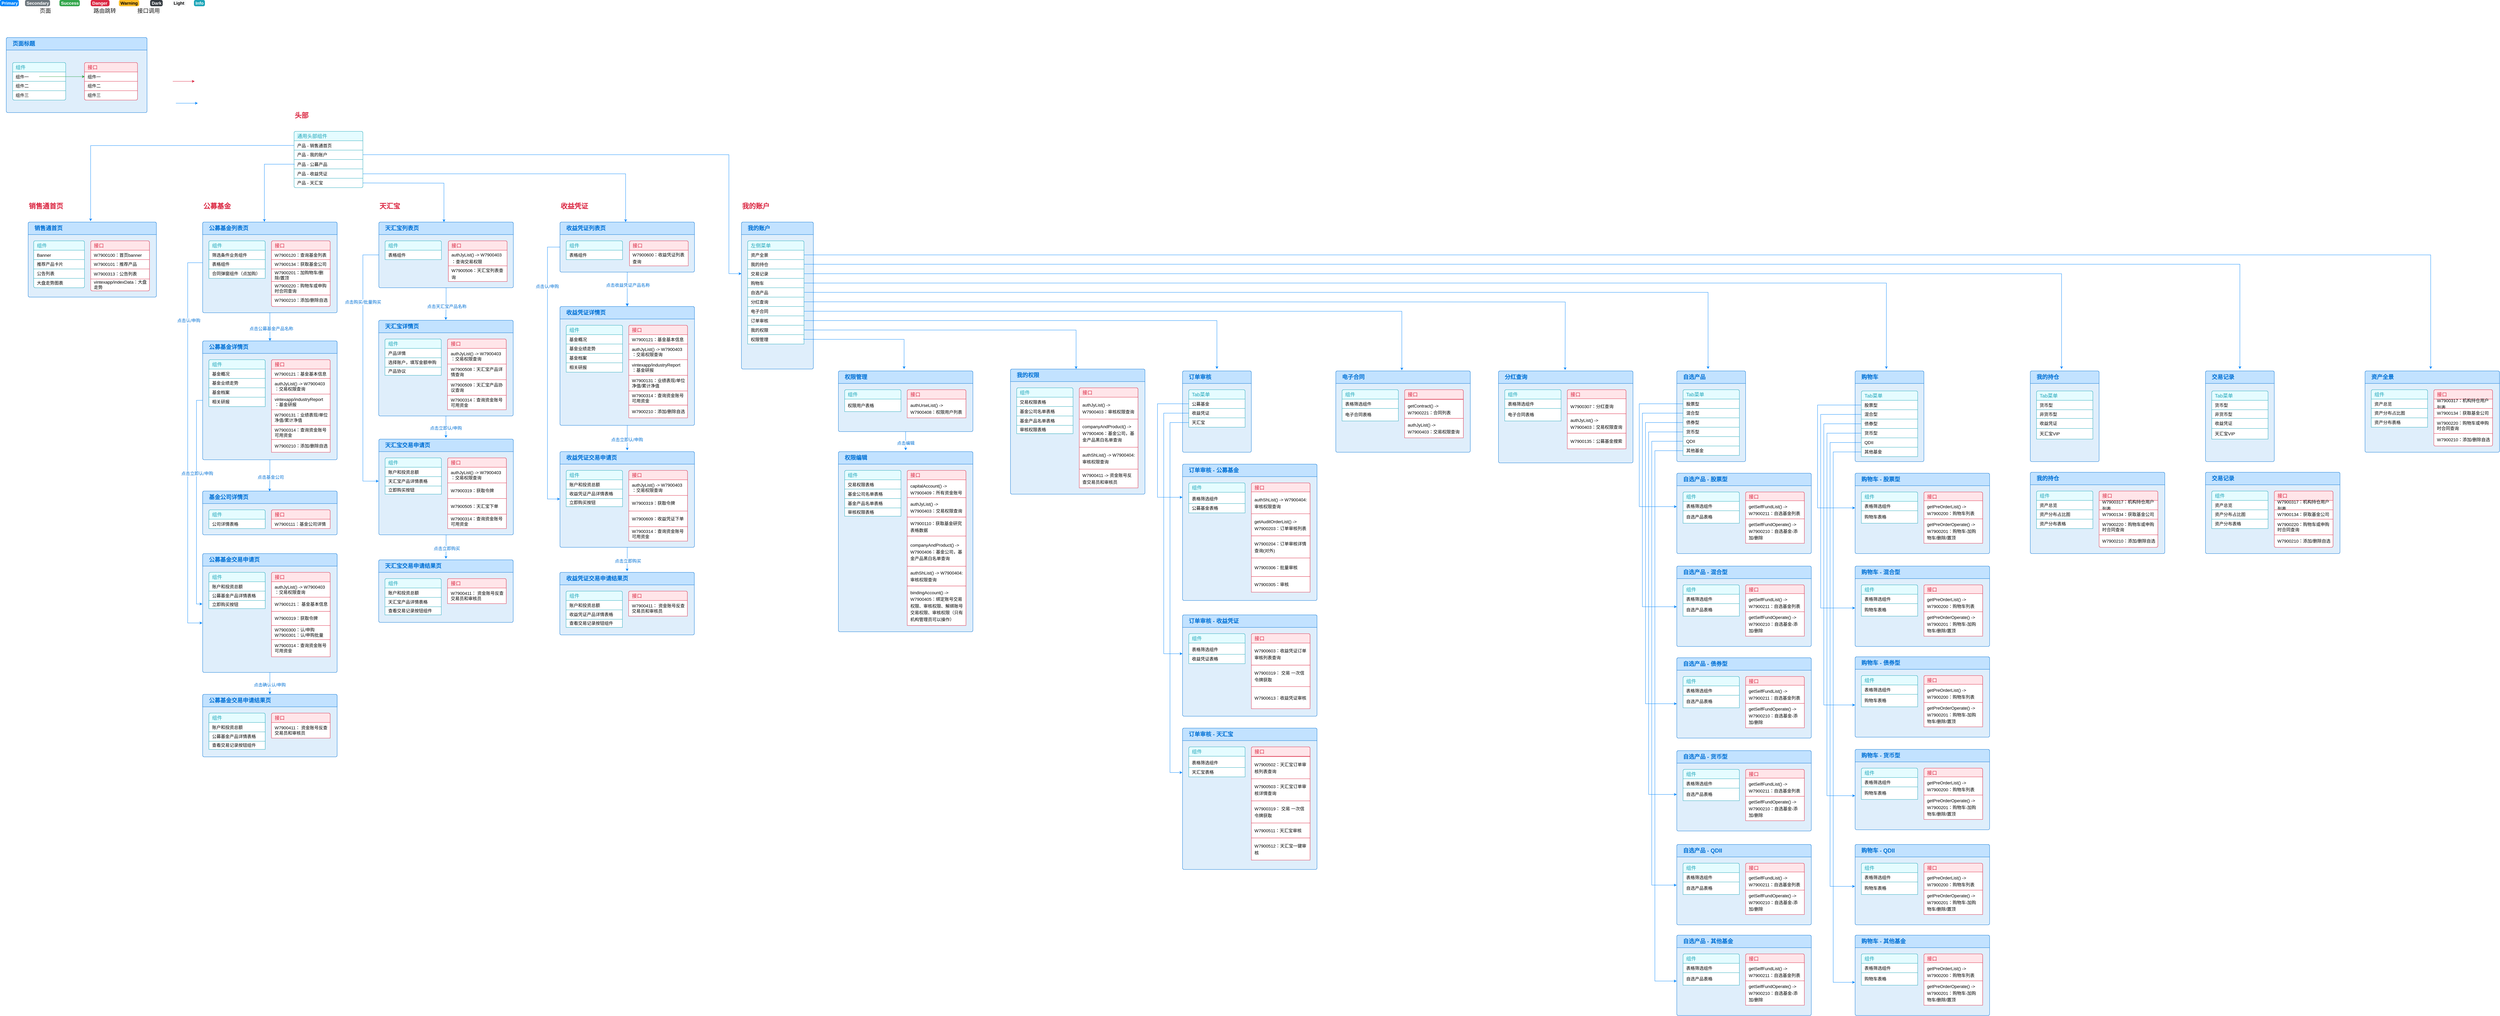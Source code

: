 <mxfile version="20.0.4" type="github">
  <diagram id="Mhiz0TYbnqHUInZX7yoO" name="Page-1">
    <mxGraphModel dx="2262" dy="1164" grid="1" gridSize="10" guides="1" tooltips="1" connect="1" arrows="1" fold="1" page="1" pageScale="1" pageWidth="827" pageHeight="1169" math="0" shadow="0">
      <root>
        <mxCell id="0" />
        <mxCell id="1" parent="0" />
        <mxCell id="RmsIAJbYhFThGV-NR5GQ-37" value="" style="html=1;shadow=0;dashed=0;shape=mxgraph.bootstrap.rrect;rSize=5;strokeColor=#0071D5;html=1;whiteSpace=wrap;fillColor=#DFEEFB;fontColor=#ffffff;verticalAlign=bottom;align=left;spacing=20;spacingBottom=0;fontSize=14;" parent="1" vertex="1">
          <mxGeometry x="50" y="130" width="450" height="240" as="geometry" />
        </mxCell>
        <mxCell id="RmsIAJbYhFThGV-NR5GQ-38" value="&lt;font color=&quot;#0071d5&quot;&gt;&lt;b&gt;页面标题&lt;/b&gt;&lt;/font&gt;" style="html=1;shadow=0;dashed=0;shape=mxgraph.bootstrap.topButton;rSize=5;perimeter=none;whiteSpace=wrap;fillColor=#C2E2FF;strokeColor=#0071D5;fontColor=#ffffff;resizeWidth=1;fontSize=18;align=left;spacing=20;" parent="RmsIAJbYhFThGV-NR5GQ-37" vertex="1">
          <mxGeometry width="450" height="40" relative="1" as="geometry" />
        </mxCell>
        <mxCell id="RmsIAJbYhFThGV-NR5GQ-52" value="" style="html=1;shadow=0;dashed=0;shape=mxgraph.bootstrap.rrect;rSize=5;strokeColor=#1CA5B8;html=1;whiteSpace=wrap;fillColor=#FFFFFF;fontColor=#000000;fontSize=18;" parent="RmsIAJbYhFThGV-NR5GQ-37" vertex="1">
          <mxGeometry x="20.45" y="80" width="169.55" height="120" as="geometry" />
        </mxCell>
        <mxCell id="RmsIAJbYhFThGV-NR5GQ-53" value="组件" style="html=1;shadow=0;dashed=0;shape=mxgraph.bootstrap.topButton;strokeColor=inherit;fillColor=#E5FCFF;rSize=5;perimeter=none;whiteSpace=wrap;resizeWidth=1;align=left;spacing=10;fontSize=16;fontColor=#1CA5B8;" parent="RmsIAJbYhFThGV-NR5GQ-52" vertex="1">
          <mxGeometry width="169.55" height="30" relative="1" as="geometry" />
        </mxCell>
        <mxCell id="RmsIAJbYhFThGV-NR5GQ-54" value="&lt;font style=&quot;font-size: 14px;&quot;&gt;组件一&lt;/font&gt;" style="strokeColor=inherit;fillColor=inherit;gradientColor=inherit;fontColor=inherit;html=1;shadow=0;dashed=0;perimeter=none;whiteSpace=wrap;resizeWidth=1;align=left;spacing=10;fontSize=18;" parent="RmsIAJbYhFThGV-NR5GQ-52" vertex="1">
          <mxGeometry width="169.55" height="30" relative="1" as="geometry">
            <mxPoint y="30" as="offset" />
          </mxGeometry>
        </mxCell>
        <mxCell id="RmsIAJbYhFThGV-NR5GQ-55" value="组件二" style="strokeColor=inherit;fillColor=inherit;gradientColor=inherit;fontColor=inherit;html=1;shadow=0;dashed=0;perimeter=none;whiteSpace=wrap;resizeWidth=1;align=left;spacing=10;fontSize=14;" parent="RmsIAJbYhFThGV-NR5GQ-52" vertex="1">
          <mxGeometry width="169.55" height="30" relative="1" as="geometry">
            <mxPoint y="60" as="offset" />
          </mxGeometry>
        </mxCell>
        <mxCell id="RmsIAJbYhFThGV-NR5GQ-56" value="组件三" style="strokeColor=inherit;fillColor=inherit;gradientColor=inherit;fontColor=inherit;html=1;shadow=0;dashed=0;shape=mxgraph.bootstrap.bottomButton;rSize=5;perimeter=none;whiteSpace=wrap;resizeWidth=1;resizeHeight=0;align=left;spacing=10;fontSize=14;" parent="RmsIAJbYhFThGV-NR5GQ-52" vertex="1">
          <mxGeometry y="1" width="169.55" height="30" relative="1" as="geometry">
            <mxPoint y="-30" as="offset" />
          </mxGeometry>
        </mxCell>
        <mxCell id="RmsIAJbYhFThGV-NR5GQ-65" value="" style="html=1;shadow=0;dashed=0;shape=mxgraph.bootstrap.rrect;rSize=5;strokeColor=#DB2843;html=1;whiteSpace=wrap;fillColor=#FFFFFF;fontColor=#000000;fontSize=18;" parent="RmsIAJbYhFThGV-NR5GQ-37" vertex="1">
          <mxGeometry x="250" y="80" width="169.55" height="120" as="geometry" />
        </mxCell>
        <mxCell id="RmsIAJbYhFThGV-NR5GQ-66" value="&lt;font color=&quot;#db2843&quot;&gt;接口&lt;/font&gt;" style="html=1;shadow=0;dashed=0;shape=mxgraph.bootstrap.topButton;strokeColor=inherit;fillColor=#FFE5E9;rSize=5;perimeter=none;whiteSpace=wrap;resizeWidth=1;align=left;spacing=10;fontSize=16;fontColor=#1CA5B8;" parent="RmsIAJbYhFThGV-NR5GQ-65" vertex="1">
          <mxGeometry width="169.55" height="30" relative="1" as="geometry" />
        </mxCell>
        <mxCell id="RmsIAJbYhFThGV-NR5GQ-67" value="&lt;font style=&quot;font-size: 14px;&quot;&gt;组件一&lt;/font&gt;" style="strokeColor=inherit;fillColor=inherit;gradientColor=inherit;fontColor=inherit;html=1;shadow=0;dashed=0;perimeter=none;whiteSpace=wrap;resizeWidth=1;align=left;spacing=10;fontSize=18;" parent="RmsIAJbYhFThGV-NR5GQ-65" vertex="1">
          <mxGeometry width="169.55" height="30" relative="1" as="geometry">
            <mxPoint y="30" as="offset" />
          </mxGeometry>
        </mxCell>
        <mxCell id="RmsIAJbYhFThGV-NR5GQ-68" value="组件二" style="strokeColor=inherit;fillColor=inherit;gradientColor=inherit;fontColor=inherit;html=1;shadow=0;dashed=0;perimeter=none;whiteSpace=wrap;resizeWidth=1;align=left;spacing=10;fontSize=14;" parent="RmsIAJbYhFThGV-NR5GQ-65" vertex="1">
          <mxGeometry width="169.55" height="30" relative="1" as="geometry">
            <mxPoint y="60" as="offset" />
          </mxGeometry>
        </mxCell>
        <mxCell id="RmsIAJbYhFThGV-NR5GQ-69" value="组件三" style="strokeColor=inherit;fillColor=inherit;gradientColor=inherit;fontColor=inherit;html=1;shadow=0;dashed=0;shape=mxgraph.bootstrap.bottomButton;rSize=5;perimeter=none;whiteSpace=wrap;resizeWidth=1;resizeHeight=0;align=left;spacing=10;fontSize=14;" parent="RmsIAJbYhFThGV-NR5GQ-65" vertex="1">
          <mxGeometry y="1" width="169.55" height="30" relative="1" as="geometry">
            <mxPoint y="-30" as="offset" />
          </mxGeometry>
        </mxCell>
        <mxCell id="RmsIAJbYhFThGV-NR5GQ-42" value="" style="endArrow=classic;html=1;rounded=0;fontSize=18;fontColor=#1A1A1A;strokeColor=#33A64C;entryX=0.006;entryY=0.375;entryDx=0;entryDy=0;entryPerimeter=0;" parent="RmsIAJbYhFThGV-NR5GQ-37" source="RmsIAJbYhFThGV-NR5GQ-54" target="RmsIAJbYhFThGV-NR5GQ-65" edge="1">
          <mxGeometry width="50" height="50" relative="1" as="geometry">
            <mxPoint x="240" y="300" as="sourcePoint" />
            <mxPoint x="310" y="300" as="targetPoint" />
          </mxGeometry>
        </mxCell>
        <mxCell id="RmsIAJbYhFThGV-NR5GQ-41" value="&lt;font style=&quot;font-size: 18px;&quot; color=&quot;#1a1a1a&quot;&gt;页面&lt;/font&gt;" style="text;html=1;strokeColor=none;fillColor=none;align=center;verticalAlign=middle;whiteSpace=wrap;rounded=0;fontColor=#FFFFFF;" parent="1" vertex="1">
          <mxGeometry x="145" y="30" width="60" height="30" as="geometry" />
        </mxCell>
        <mxCell id="RmsIAJbYhFThGV-NR5GQ-43" value="&lt;font style=&quot;font-size: 18px;&quot; color=&quot;#1a1a1a&quot;&gt;路由跳转&lt;/font&gt;" style="text;html=1;strokeColor=none;fillColor=none;align=center;verticalAlign=middle;whiteSpace=wrap;rounded=0;fontColor=#FFFFFF;" parent="1" vertex="1">
          <mxGeometry x="320" y="30" width="90" height="30" as="geometry" />
        </mxCell>
        <mxCell id="RmsIAJbYhFThGV-NR5GQ-44" value="" style="endArrow=classic;html=1;rounded=0;fontSize=18;fontColor=#1A1A1A;strokeColor=#DB2843;strokeWidth=1;" parent="1" edge="1">
          <mxGeometry width="50" height="50" relative="1" as="geometry">
            <mxPoint x="582.28" y="270" as="sourcePoint" />
            <mxPoint x="652.28" y="270" as="targetPoint" />
          </mxGeometry>
        </mxCell>
        <mxCell id="RmsIAJbYhFThGV-NR5GQ-45" value="&lt;font style=&quot;font-size: 18px;&quot; color=&quot;#1a1a1a&quot;&gt;接口调用&lt;/font&gt;" style="text;html=1;strokeColor=none;fillColor=none;align=center;verticalAlign=middle;whiteSpace=wrap;rounded=0;fontColor=#FFFFFF;" parent="1" vertex="1">
          <mxGeometry x="460" y="30" width="90" height="30" as="geometry" />
        </mxCell>
        <mxCell id="RmsIAJbYhFThGV-NR5GQ-57" value="Primary" style="html=1;shadow=0;dashed=0;shape=mxgraph.bootstrap.rrect;rSize=5;strokeColor=none;strokeWidth=1;fillColor=#0085FC;fontColor=#FFFFFF;whiteSpace=wrap;align=left;verticalAlign=middle;spacingLeft=0;fontStyle=1;fontSize=14;spacing=5;" parent="1" vertex="1">
          <mxGeometry x="30" y="10" width="60" height="20" as="geometry" />
        </mxCell>
        <mxCell id="RmsIAJbYhFThGV-NR5GQ-58" value="Secondary" style="html=1;shadow=0;dashed=0;shape=mxgraph.bootstrap.rrect;rSize=5;strokeColor=none;strokeWidth=1;fillColor=#6C767D;fontColor=#FFFFFF;whiteSpace=wrap;align=left;verticalAlign=middle;spacingLeft=0;fontStyle=1;fontSize=14;spacing=5;" parent="1" vertex="1">
          <mxGeometry x="110" y="10" width="80" height="20" as="geometry" />
        </mxCell>
        <mxCell id="RmsIAJbYhFThGV-NR5GQ-59" value="Success" style="html=1;shadow=0;dashed=0;shape=mxgraph.bootstrap.rrect;rSize=5;strokeColor=none;strokeWidth=1;fillColor=#33A64C;fontColor=#FFFFFF;whiteSpace=wrap;align=left;verticalAlign=middle;spacingLeft=0;fontStyle=1;fontSize=14;spacing=5;" parent="1" vertex="1">
          <mxGeometry x="220" y="10" width="65" height="20" as="geometry" />
        </mxCell>
        <mxCell id="RmsIAJbYhFThGV-NR5GQ-60" value="Danger" style="html=1;shadow=0;dashed=0;shape=mxgraph.bootstrap.rrect;rSize=5;strokeColor=none;strokeWidth=1;fillColor=#DB2843;fontColor=#FFFFFF;whiteSpace=wrap;align=left;verticalAlign=middle;spacingLeft=0;fontStyle=1;fontSize=14;spacing=5;" parent="1" vertex="1">
          <mxGeometry x="320" y="10" width="60" height="20" as="geometry" />
        </mxCell>
        <mxCell id="RmsIAJbYhFThGV-NR5GQ-61" value="Warning" style="html=1;shadow=0;dashed=0;shape=mxgraph.bootstrap.rrect;rSize=5;strokeColor=none;strokeWidth=1;fillColor=#FFBC26;fontColor=#000000;whiteSpace=wrap;align=left;verticalAlign=middle;spacingLeft=0;fontStyle=1;fontSize=14;spacing=5;" parent="1" vertex="1">
          <mxGeometry x="410" y="10" width="65" height="20" as="geometry" />
        </mxCell>
        <mxCell id="RmsIAJbYhFThGV-NR5GQ-62" value="Dark" style="html=1;shadow=0;dashed=0;shape=mxgraph.bootstrap.rrect;rSize=5;strokeColor=none;strokeWidth=1;fillColor=#343A40;fontColor=#FFFFFF;whiteSpace=wrap;align=left;verticalAlign=middle;spacingLeft=0;fontStyle=1;fontSize=14;spacing=5;" parent="1" vertex="1">
          <mxGeometry x="510" y="10" width="40" height="20" as="geometry" />
        </mxCell>
        <mxCell id="RmsIAJbYhFThGV-NR5GQ-63" value="Light" style="html=1;shadow=0;dashed=0;shape=mxgraph.bootstrap.rrect;rSize=5;strokeColor=none;strokeWidth=1;fillColor=#F8F9FA;fontColor=#000000;whiteSpace=wrap;align=left;verticalAlign=middle;spacingLeft=0;fontStyle=1;fontSize=14;spacing=5;" parent="1" vertex="1">
          <mxGeometry x="580" y="10" width="45" height="20" as="geometry" />
        </mxCell>
        <mxCell id="RmsIAJbYhFThGV-NR5GQ-64" value="Info" style="html=1;shadow=0;dashed=0;shape=mxgraph.bootstrap.rrect;rSize=5;strokeColor=none;strokeWidth=1;fillColor=#1CA5B8;fontColor=#FFFFFF;whiteSpace=wrap;align=left;verticalAlign=middle;spacingLeft=0;fontStyle=1;fontSize=14;spacing=5;" parent="1" vertex="1">
          <mxGeometry x="650" y="10" width="35" height="20" as="geometry" />
        </mxCell>
        <mxCell id="RmsIAJbYhFThGV-NR5GQ-70" value="" style="html=1;shadow=0;dashed=0;shape=mxgraph.bootstrap.rrect;rSize=5;strokeColor=#1CA5B8;html=1;whiteSpace=wrap;fillColor=#FFFFFF;fontColor=#000000;fontSize=18;" parent="1" vertex="1">
          <mxGeometry x="970" y="430" width="220" height="180" as="geometry" />
        </mxCell>
        <mxCell id="RmsIAJbYhFThGV-NR5GQ-71" value="通用头部组件" style="html=1;shadow=0;dashed=0;shape=mxgraph.bootstrap.topButton;strokeColor=inherit;fillColor=#E5FCFF;rSize=5;perimeter=none;whiteSpace=wrap;resizeWidth=1;align=left;spacing=10;fontSize=16;fontColor=#1CA5B8;" parent="RmsIAJbYhFThGV-NR5GQ-70" vertex="1">
          <mxGeometry width="220" height="30" relative="1" as="geometry" />
        </mxCell>
        <mxCell id="RmsIAJbYhFThGV-NR5GQ-72" value="&lt;font style=&quot;font-size: 14px;&quot;&gt;产品 - 销售通首页&lt;/font&gt;" style="strokeColor=inherit;fillColor=inherit;gradientColor=inherit;fontColor=inherit;html=1;shadow=0;dashed=0;perimeter=none;whiteSpace=wrap;resizeWidth=1;align=left;spacing=10;fontSize=18;" parent="RmsIAJbYhFThGV-NR5GQ-70" vertex="1">
          <mxGeometry width="220" height="30" relative="1" as="geometry">
            <mxPoint y="30" as="offset" />
          </mxGeometry>
        </mxCell>
        <mxCell id="RmsIAJbYhFThGV-NR5GQ-73" value="产品 - 我的账户" style="strokeColor=inherit;fillColor=inherit;gradientColor=inherit;fontColor=inherit;html=1;shadow=0;dashed=0;perimeter=none;whiteSpace=wrap;resizeWidth=1;align=left;spacing=10;fontSize=14;" parent="RmsIAJbYhFThGV-NR5GQ-70" vertex="1">
          <mxGeometry width="220" height="30" relative="1" as="geometry">
            <mxPoint y="60" as="offset" />
          </mxGeometry>
        </mxCell>
        <mxCell id="RmsIAJbYhFThGV-NR5GQ-74" value="产品 - 天汇宝" style="strokeColor=inherit;fillColor=inherit;gradientColor=inherit;fontColor=inherit;html=1;shadow=0;dashed=0;shape=mxgraph.bootstrap.bottomButton;rSize=5;perimeter=none;whiteSpace=wrap;resizeWidth=1;resizeHeight=0;align=left;spacing=10;fontSize=14;" parent="RmsIAJbYhFThGV-NR5GQ-70" vertex="1">
          <mxGeometry y="1" width="220" height="30" relative="1" as="geometry">
            <mxPoint y="-30" as="offset" />
          </mxGeometry>
        </mxCell>
        <mxCell id="RmsIAJbYhFThGV-NR5GQ-76" value="&lt;span style=&quot;font-size: 14px;&quot;&gt;产品 - 公募产品&lt;/span&gt;" style="strokeColor=inherit;fillColor=inherit;gradientColor=inherit;fontColor=inherit;html=1;shadow=0;dashed=0;perimeter=none;whiteSpace=wrap;resizeWidth=1;align=left;spacing=10;fontSize=18;" parent="RmsIAJbYhFThGV-NR5GQ-70" vertex="1">
          <mxGeometry y="90" width="220" height="30" as="geometry" />
        </mxCell>
        <mxCell id="RmsIAJbYhFThGV-NR5GQ-77" value="&lt;font style=&quot;font-size: 14px;&quot;&gt;产品 - 收益凭证&lt;/font&gt;" style="strokeColor=inherit;fillColor=inherit;gradientColor=inherit;fontColor=inherit;html=1;shadow=0;dashed=0;perimeter=none;whiteSpace=wrap;resizeWidth=1;align=left;spacing=10;fontSize=18;" parent="RmsIAJbYhFThGV-NR5GQ-70" vertex="1">
          <mxGeometry y="120" width="220" height="30" as="geometry" />
        </mxCell>
        <mxCell id="RmsIAJbYhFThGV-NR5GQ-195" style="edgeStyle=orthogonalEdgeStyle;rounded=0;orthogonalLoop=1;jettySize=auto;html=1;entryX=0.487;entryY=-0.067;entryDx=0;entryDy=0;entryPerimeter=0;fontSize=14;fontColor=#0071D5;strokeColor=#0085FC;strokeWidth=1;" parent="RmsIAJbYhFThGV-NR5GQ-70" target="RmsIAJbYhFThGV-NR5GQ-80" edge="1">
          <mxGeometry relative="1" as="geometry">
            <mxPoint y="45" as="sourcePoint" />
          </mxGeometry>
        </mxCell>
        <mxCell id="RmsIAJbYhFThGV-NR5GQ-198" style="edgeStyle=orthogonalEdgeStyle;rounded=0;orthogonalLoop=1;jettySize=auto;html=1;entryX=0.484;entryY=0.005;entryDx=0;entryDy=0;entryPerimeter=0;fontSize=14;fontColor=#0071D5;strokeColor=#0085FC;strokeWidth=1;" parent="RmsIAJbYhFThGV-NR5GQ-70" target="RmsIAJbYhFThGV-NR5GQ-129" edge="1">
          <mxGeometry relative="1" as="geometry">
            <mxPoint x="220" y="165" as="sourcePoint" />
          </mxGeometry>
        </mxCell>
        <mxCell id="RmsIAJbYhFThGV-NR5GQ-235" style="edgeStyle=orthogonalEdgeStyle;rounded=0;orthogonalLoop=1;jettySize=auto;html=1;fontSize=14;fontColor=#0071D5;strokeColor=#0085FC;strokeWidth=1;exitX=0.999;exitY=0.486;exitDx=0;exitDy=0;exitPerimeter=0;" parent="RmsIAJbYhFThGV-NR5GQ-70" source="RmsIAJbYhFThGV-NR5GQ-73" edge="1">
          <mxGeometry relative="1" as="geometry">
            <mxPoint x="1430" y="455" as="targetPoint" />
            <Array as="points">
              <mxPoint x="1390" y="75" />
              <mxPoint x="1390" y="455" />
            </Array>
          </mxGeometry>
        </mxCell>
        <mxCell id="RmsIAJbYhFThGV-NR5GQ-79" value="" style="html=1;shadow=0;dashed=0;shape=mxgraph.bootstrap.rrect;rSize=5;strokeColor=#0071D5;html=1;whiteSpace=wrap;fillColor=#DFEEFB;fontColor=#ffffff;verticalAlign=bottom;align=left;spacing=20;spacingBottom=0;fontSize=14;container=0;" parent="1" vertex="1">
          <mxGeometry x="120" y="720" width="410" height="240" as="geometry" />
        </mxCell>
        <mxCell id="RmsIAJbYhFThGV-NR5GQ-80" value="&lt;font color=&quot;#0071d5&quot;&gt;&lt;b&gt;销售通首页&lt;/b&gt;&lt;/font&gt;" style="html=1;shadow=0;dashed=0;shape=mxgraph.bootstrap.topButton;rSize=5;perimeter=none;whiteSpace=wrap;fillColor=#C2E2FF;strokeColor=#0071D5;fontColor=#ffffff;resizeWidth=1;fontSize=18;align=left;spacing=20;" parent="1" vertex="1">
          <mxGeometry x="120" y="720" width="410" height="40" as="geometry" />
        </mxCell>
        <mxCell id="RmsIAJbYhFThGV-NR5GQ-81" value="" style="html=1;shadow=0;dashed=0;shape=mxgraph.bootstrap.rrect;rSize=5;strokeColor=#1CA5B8;html=1;whiteSpace=wrap;fillColor=#FFFFFF;fontColor=#000000;fontSize=18;" parent="1" vertex="1">
          <mxGeometry x="137.72" y="780" width="162.28" height="150" as="geometry" />
        </mxCell>
        <mxCell id="RmsIAJbYhFThGV-NR5GQ-82" value="组件" style="html=1;shadow=0;dashed=0;shape=mxgraph.bootstrap.topButton;strokeColor=inherit;fillColor=#E5FCFF;rSize=5;perimeter=none;whiteSpace=wrap;resizeWidth=1;align=left;spacing=10;fontSize=16;fontColor=#1CA5B8;" parent="RmsIAJbYhFThGV-NR5GQ-81" vertex="1">
          <mxGeometry width="162.28" height="30" relative="1" as="geometry" />
        </mxCell>
        <mxCell id="RmsIAJbYhFThGV-NR5GQ-83" value="&lt;font style=&quot;font-size: 14px;&quot;&gt;Banner&lt;/font&gt;" style="strokeColor=inherit;fillColor=inherit;gradientColor=inherit;fontColor=inherit;html=1;shadow=0;dashed=0;perimeter=none;whiteSpace=wrap;resizeWidth=1;align=left;spacing=10;fontSize=18;" parent="RmsIAJbYhFThGV-NR5GQ-81" vertex="1">
          <mxGeometry width="162.28" height="30" relative="1" as="geometry">
            <mxPoint y="30" as="offset" />
          </mxGeometry>
        </mxCell>
        <mxCell id="RmsIAJbYhFThGV-NR5GQ-84" value="推荐产品卡片" style="strokeColor=inherit;fillColor=inherit;gradientColor=inherit;fontColor=inherit;html=1;shadow=0;dashed=0;perimeter=none;whiteSpace=wrap;resizeWidth=1;align=left;spacing=10;fontSize=14;" parent="RmsIAJbYhFThGV-NR5GQ-81" vertex="1">
          <mxGeometry width="162.28" height="30" relative="1" as="geometry">
            <mxPoint y="60" as="offset" />
          </mxGeometry>
        </mxCell>
        <mxCell id="RmsIAJbYhFThGV-NR5GQ-85" value="大盘走势图表" style="strokeColor=inherit;fillColor=inherit;gradientColor=inherit;fontColor=inherit;html=1;shadow=0;dashed=0;shape=mxgraph.bootstrap.bottomButton;rSize=5;perimeter=none;whiteSpace=wrap;resizeWidth=1;resizeHeight=0;align=left;spacing=10;fontSize=14;" parent="RmsIAJbYhFThGV-NR5GQ-81" vertex="1">
          <mxGeometry y="1" width="162.28" height="30" relative="1" as="geometry">
            <mxPoint y="-30" as="offset" />
          </mxGeometry>
        </mxCell>
        <mxCell id="RmsIAJbYhFThGV-NR5GQ-92" value="公告列表" style="strokeColor=inherit;fillColor=inherit;gradientColor=inherit;fontColor=inherit;html=1;shadow=0;dashed=0;perimeter=none;whiteSpace=wrap;resizeWidth=1;align=left;spacing=10;fontSize=14;" parent="RmsIAJbYhFThGV-NR5GQ-81" vertex="1">
          <mxGeometry y="90" width="162.28" height="30" as="geometry" />
        </mxCell>
        <mxCell id="RmsIAJbYhFThGV-NR5GQ-86" value="" style="html=1;shadow=0;dashed=0;shape=mxgraph.bootstrap.rrect;rSize=5;strokeColor=#DB2843;html=1;whiteSpace=wrap;fillColor=#FFFFFF;fontColor=#000000;fontSize=18;" parent="1" vertex="1">
          <mxGeometry x="320" y="780" width="187.72" height="160" as="geometry" />
        </mxCell>
        <mxCell id="RmsIAJbYhFThGV-NR5GQ-87" value="&lt;font color=&quot;#db2843&quot;&gt;接口&lt;/font&gt;" style="html=1;shadow=0;dashed=0;shape=mxgraph.bootstrap.topButton;strokeColor=inherit;fillColor=#FFE5E9;rSize=5;perimeter=none;whiteSpace=wrap;resizeWidth=1;align=left;spacing=10;fontSize=16;fontColor=#1CA5B8;" parent="RmsIAJbYhFThGV-NR5GQ-86" vertex="1">
          <mxGeometry width="187.72" height="30" relative="1" as="geometry" />
        </mxCell>
        <mxCell id="RmsIAJbYhFThGV-NR5GQ-88" value="&lt;font style=&quot;font-size: 14px;&quot;&gt;W7900100：首页banner&lt;/font&gt;" style="strokeColor=inherit;fillColor=inherit;gradientColor=inherit;fontColor=inherit;html=1;shadow=0;dashed=0;perimeter=none;whiteSpace=wrap;resizeWidth=1;align=left;spacing=10;fontSize=18;" parent="RmsIAJbYhFThGV-NR5GQ-86" vertex="1">
          <mxGeometry width="187.72" height="30" relative="1" as="geometry">
            <mxPoint y="30" as="offset" />
          </mxGeometry>
        </mxCell>
        <mxCell id="RmsIAJbYhFThGV-NR5GQ-89" value="W7900101：推荐产品" style="strokeColor=inherit;fillColor=inherit;gradientColor=inherit;fontColor=inherit;html=1;shadow=0;dashed=0;perimeter=none;whiteSpace=wrap;resizeWidth=1;align=left;spacing=10;fontSize=14;" parent="RmsIAJbYhFThGV-NR5GQ-86" vertex="1">
          <mxGeometry width="187.72" height="30" relative="1" as="geometry">
            <mxPoint y="60" as="offset" />
          </mxGeometry>
        </mxCell>
        <mxCell id="RmsIAJbYhFThGV-NR5GQ-90" value="vintexapp/indexData：大盘走势" style="strokeColor=inherit;fillColor=inherit;gradientColor=inherit;fontColor=inherit;html=1;shadow=0;dashed=0;shape=mxgraph.bootstrap.bottomButton;rSize=5;perimeter=none;whiteSpace=wrap;resizeWidth=1;resizeHeight=0;align=left;spacing=10;fontSize=14;" parent="RmsIAJbYhFThGV-NR5GQ-86" vertex="1">
          <mxGeometry y="1" width="187.72" height="41" relative="1" as="geometry">
            <mxPoint y="-41" as="offset" />
          </mxGeometry>
        </mxCell>
        <mxCell id="RmsIAJbYhFThGV-NR5GQ-93" value="W7900313：公告列表" style="strokeColor=inherit;fillColor=inherit;gradientColor=inherit;fontColor=inherit;html=1;shadow=0;dashed=0;perimeter=none;whiteSpace=wrap;resizeWidth=1;align=left;spacing=10;fontSize=14;" parent="RmsIAJbYhFThGV-NR5GQ-86" vertex="1">
          <mxGeometry y="90" width="187.72" height="32" as="geometry" />
        </mxCell>
        <mxCell id="RmsIAJbYhFThGV-NR5GQ-175" style="edgeStyle=orthogonalEdgeStyle;rounded=0;orthogonalLoop=1;jettySize=auto;html=1;fontSize=14;fontColor=#0071D5;strokeColor=#0085FC;strokeWidth=1;" parent="1" source="RmsIAJbYhFThGV-NR5GQ-94" edge="1">
          <mxGeometry relative="1" as="geometry">
            <mxPoint x="893" y="1100" as="targetPoint" />
          </mxGeometry>
        </mxCell>
        <mxCell id="RmsIAJbYhFThGV-NR5GQ-176" value="点击公募基金产品名称" style="edgeLabel;html=1;align=center;verticalAlign=middle;resizable=0;points=[];fontSize=14;fontColor=#0071D5;" parent="RmsIAJbYhFThGV-NR5GQ-175" vertex="1" connectable="0">
          <mxGeometry x="0.129" y="3" relative="1" as="geometry">
            <mxPoint as="offset" />
          </mxGeometry>
        </mxCell>
        <mxCell id="RmsIAJbYhFThGV-NR5GQ-560" style="edgeStyle=orthogonalEdgeStyle;rounded=0;orthogonalLoop=1;jettySize=auto;html=1;entryX=-0.002;entryY=0.584;entryDx=0;entryDy=0;entryPerimeter=0;fontSize=14;fontColor=#0071D5;strokeColor=#0085FC;strokeWidth=1;" parent="1" source="RmsIAJbYhFThGV-NR5GQ-94" target="RmsIAJbYhFThGV-NR5GQ-544" edge="1">
          <mxGeometry relative="1" as="geometry">
            <Array as="points">
              <mxPoint x="630" y="850" />
              <mxPoint x="630" y="2002" />
            </Array>
          </mxGeometry>
        </mxCell>
        <mxCell id="RmsIAJbYhFThGV-NR5GQ-561" value="点击认/申购" style="edgeLabel;html=1;align=center;verticalAlign=middle;resizable=0;points=[];fontSize=14;fontColor=#0071D5;" parent="RmsIAJbYhFThGV-NR5GQ-560" vertex="1" connectable="0">
          <mxGeometry x="-0.627" y="3" relative="1" as="geometry">
            <mxPoint as="offset" />
          </mxGeometry>
        </mxCell>
        <mxCell id="RmsIAJbYhFThGV-NR5GQ-94" value="" style="html=1;shadow=0;dashed=0;shape=mxgraph.bootstrap.rrect;rSize=5;strokeColor=#0071D5;html=1;whiteSpace=wrap;fillColor=#DFEEFB;fontColor=#ffffff;verticalAlign=bottom;align=left;spacing=20;spacingBottom=0;fontSize=14;container=0;" parent="1" vertex="1">
          <mxGeometry x="677.72" y="720" width="430" height="290" as="geometry" />
        </mxCell>
        <mxCell id="RmsIAJbYhFThGV-NR5GQ-95" value="&lt;font color=&quot;#0071d5&quot;&gt;&lt;b&gt;公募基金列表页&lt;/b&gt;&lt;/font&gt;" style="html=1;shadow=0;dashed=0;shape=mxgraph.bootstrap.topButton;rSize=5;perimeter=none;whiteSpace=wrap;fillColor=#C2E2FF;strokeColor=#0071D5;fontColor=#ffffff;resizeWidth=1;fontSize=18;align=left;spacing=20;" parent="1" vertex="1">
          <mxGeometry x="677.72" y="720" width="430" height="40" as="geometry" />
        </mxCell>
        <mxCell id="RmsIAJbYhFThGV-NR5GQ-96" value="" style="html=1;shadow=0;dashed=0;shape=mxgraph.bootstrap.rrect;rSize=5;strokeColor=#1CA5B8;html=1;whiteSpace=wrap;fillColor=#FFFFFF;fontColor=#000000;fontSize=18;" parent="1" vertex="1">
          <mxGeometry x="697.72" y="780" width="180" height="120" as="geometry" />
        </mxCell>
        <mxCell id="RmsIAJbYhFThGV-NR5GQ-97" value="组件" style="html=1;shadow=0;dashed=0;shape=mxgraph.bootstrap.topButton;strokeColor=inherit;fillColor=#E5FCFF;rSize=5;perimeter=none;whiteSpace=wrap;resizeWidth=1;align=left;spacing=10;fontSize=16;fontColor=#1CA5B8;" parent="RmsIAJbYhFThGV-NR5GQ-96" vertex="1">
          <mxGeometry width="180.0" height="30" relative="1" as="geometry" />
        </mxCell>
        <mxCell id="RmsIAJbYhFThGV-NR5GQ-98" value="&lt;font style=&quot;font-size: 14px;&quot;&gt;筛选条件业务组件&lt;/font&gt;" style="strokeColor=inherit;fillColor=inherit;gradientColor=inherit;fontColor=inherit;html=1;shadow=0;dashed=0;perimeter=none;whiteSpace=wrap;resizeWidth=1;align=left;spacing=10;fontSize=18;" parent="RmsIAJbYhFThGV-NR5GQ-96" vertex="1">
          <mxGeometry width="180.0" height="30" relative="1" as="geometry">
            <mxPoint y="30" as="offset" />
          </mxGeometry>
        </mxCell>
        <mxCell id="RmsIAJbYhFThGV-NR5GQ-99" value="表格组件" style="strokeColor=inherit;fillColor=inherit;gradientColor=inherit;fontColor=inherit;html=1;shadow=0;dashed=0;perimeter=none;whiteSpace=wrap;resizeWidth=1;align=left;spacing=10;fontSize=14;" parent="RmsIAJbYhFThGV-NR5GQ-96" vertex="1">
          <mxGeometry width="180.0" height="30" relative="1" as="geometry">
            <mxPoint y="60" as="offset" />
          </mxGeometry>
        </mxCell>
        <mxCell id="RmsIAJbYhFThGV-NR5GQ-101" value="合同弹窗组件（点加购）" style="strokeColor=inherit;fillColor=inherit;gradientColor=inherit;fontColor=inherit;html=1;shadow=0;dashed=0;perimeter=none;whiteSpace=wrap;resizeWidth=1;align=left;spacing=10;fontSize=14;" parent="RmsIAJbYhFThGV-NR5GQ-96" vertex="1">
          <mxGeometry y="90" width="180" height="30" as="geometry" />
        </mxCell>
        <mxCell id="RmsIAJbYhFThGV-NR5GQ-102" value="" style="html=1;shadow=0;dashed=0;shape=mxgraph.bootstrap.rrect;rSize=5;strokeColor=#DB2843;html=1;whiteSpace=wrap;fillColor=#FFFFFF;fontColor=#000000;fontSize=18;" parent="1" vertex="1">
          <mxGeometry x="897.72" y="780" width="187.72" height="210" as="geometry" />
        </mxCell>
        <mxCell id="RmsIAJbYhFThGV-NR5GQ-103" value="&lt;font color=&quot;#db2843&quot;&gt;接口&lt;/font&gt;" style="html=1;shadow=0;dashed=0;shape=mxgraph.bootstrap.topButton;strokeColor=inherit;fillColor=#FFE5E9;rSize=5;perimeter=none;whiteSpace=wrap;resizeWidth=1;align=left;spacing=10;fontSize=16;fontColor=#1CA5B8;" parent="RmsIAJbYhFThGV-NR5GQ-102" vertex="1">
          <mxGeometry width="187.72" height="30" relative="1" as="geometry" />
        </mxCell>
        <mxCell id="RmsIAJbYhFThGV-NR5GQ-104" value="&lt;font style=&quot;font-size: 14px;&quot;&gt;W7900120：查询基金列表&lt;/font&gt;" style="strokeColor=inherit;fillColor=inherit;gradientColor=inherit;fontColor=inherit;html=1;shadow=0;dashed=0;perimeter=none;whiteSpace=wrap;resizeWidth=1;align=left;spacing=10;fontSize=18;" parent="RmsIAJbYhFThGV-NR5GQ-102" vertex="1">
          <mxGeometry width="187.72" height="30" relative="1" as="geometry">
            <mxPoint y="30" as="offset" />
          </mxGeometry>
        </mxCell>
        <mxCell id="RmsIAJbYhFThGV-NR5GQ-105" value="W7900134：获取基金公司" style="strokeColor=inherit;fillColor=inherit;gradientColor=inherit;fontColor=inherit;html=1;shadow=0;dashed=0;perimeter=none;whiteSpace=wrap;resizeWidth=1;align=left;spacing=10;fontSize=14;" parent="RmsIAJbYhFThGV-NR5GQ-102" vertex="1">
          <mxGeometry width="187.72" height="30" relative="1" as="geometry">
            <mxPoint y="60" as="offset" />
          </mxGeometry>
        </mxCell>
        <mxCell id="RmsIAJbYhFThGV-NR5GQ-106" value="W7900210：添加/删除自选" style="strokeColor=inherit;fillColor=inherit;gradientColor=inherit;fontColor=inherit;html=1;shadow=0;dashed=0;shape=mxgraph.bootstrap.bottomButton;rSize=5;perimeter=none;whiteSpace=wrap;resizeWidth=1;resizeHeight=0;align=left;spacing=10;fontSize=14;" parent="RmsIAJbYhFThGV-NR5GQ-102" vertex="1">
          <mxGeometry y="1" width="187.72" height="41" relative="1" as="geometry">
            <mxPoint y="-41" as="offset" />
          </mxGeometry>
        </mxCell>
        <mxCell id="RmsIAJbYhFThGV-NR5GQ-107" value="W7900220：购物车或申购时合同查询" style="strokeColor=inherit;fillColor=inherit;gradientColor=inherit;fontColor=inherit;html=1;shadow=0;dashed=0;perimeter=none;whiteSpace=wrap;resizeWidth=1;align=left;spacing=10;fontSize=14;" parent="RmsIAJbYhFThGV-NR5GQ-102" vertex="1">
          <mxGeometry y="130" width="187.72" height="43.33" as="geometry" />
        </mxCell>
        <mxCell id="RmsIAJbYhFThGV-NR5GQ-575" value="W7900201：加购物车/删除/置顶" style="strokeColor=inherit;fillColor=inherit;gradientColor=inherit;fontColor=inherit;html=1;shadow=0;dashed=0;perimeter=none;whiteSpace=wrap;resizeWidth=1;align=left;spacing=10;fontSize=14;" parent="RmsIAJbYhFThGV-NR5GQ-102" vertex="1">
          <mxGeometry y="90" width="187.72" height="40" as="geometry" />
        </mxCell>
        <mxCell id="RmsIAJbYhFThGV-NR5GQ-109" value="" style="endArrow=classic;html=1;rounded=0;fontSize=18;fontColor=#1A1A1A;strokeColor=#0085FC;strokeWidth=1;" parent="1" edge="1">
          <mxGeometry width="50" height="50" relative="1" as="geometry">
            <mxPoint x="592.28" y="340" as="sourcePoint" />
            <mxPoint x="662.28" y="340" as="targetPoint" />
          </mxGeometry>
        </mxCell>
        <mxCell id="RmsIAJbYhFThGV-NR5GQ-193" style="edgeStyle=orthogonalEdgeStyle;rounded=0;orthogonalLoop=1;jettySize=auto;html=1;fontSize=14;fontColor=#0071D5;strokeColor=#0085FC;strokeWidth=1;entryX=0.5;entryY=-0.033;entryDx=0;entryDy=0;entryPerimeter=0;" parent="1" source="RmsIAJbYhFThGV-NR5GQ-114" target="RmsIAJbYhFThGV-NR5GQ-178" edge="1">
          <mxGeometry relative="1" as="geometry">
            <mxPoint x="2035" y="1040" as="targetPoint" />
          </mxGeometry>
        </mxCell>
        <mxCell id="RmsIAJbYhFThGV-NR5GQ-194" value="点击收益凭证产品名称" style="edgeLabel;html=1;align=center;verticalAlign=middle;resizable=0;points=[];fontSize=14;fontColor=#0071D5;" parent="RmsIAJbYhFThGV-NR5GQ-193" vertex="1" connectable="0">
          <mxGeometry x="-0.233" y="2" relative="1" as="geometry">
            <mxPoint as="offset" />
          </mxGeometry>
        </mxCell>
        <mxCell id="RmsIAJbYhFThGV-NR5GQ-603" style="edgeStyle=orthogonalEdgeStyle;rounded=0;orthogonalLoop=1;jettySize=auto;html=1;entryX=0;entryY=0.495;entryDx=0;entryDy=0;entryPerimeter=0;fontSize=14;fontColor=#0071D5;strokeColor=#0085FC;strokeWidth=1;" parent="1" source="RmsIAJbYhFThGV-NR5GQ-114" target="RmsIAJbYhFThGV-NR5GQ-578" edge="1">
          <mxGeometry relative="1" as="geometry">
            <Array as="points">
              <mxPoint x="1780" y="800" />
              <mxPoint x="1780" y="1606" />
            </Array>
          </mxGeometry>
        </mxCell>
        <mxCell id="RmsIAJbYhFThGV-NR5GQ-604" value="点击认/申购" style="edgeLabel;html=1;align=center;verticalAlign=middle;resizable=0;points=[];fontSize=14;fontColor=#0071D5;" parent="RmsIAJbYhFThGV-NR5GQ-603" vertex="1" connectable="0">
          <mxGeometry x="-0.625" y="-1" relative="1" as="geometry">
            <mxPoint as="offset" />
          </mxGeometry>
        </mxCell>
        <mxCell id="RmsIAJbYhFThGV-NR5GQ-114" value="" style="html=1;shadow=0;dashed=0;shape=mxgraph.bootstrap.rrect;rSize=5;strokeColor=#0071D5;html=1;whiteSpace=wrap;fillColor=#DFEEFB;fontColor=#ffffff;verticalAlign=bottom;align=left;spacing=20;spacingBottom=0;fontSize=14;container=0;" parent="1" vertex="1">
          <mxGeometry x="1820" y="720" width="430" height="160" as="geometry" />
        </mxCell>
        <mxCell id="RmsIAJbYhFThGV-NR5GQ-115" value="&lt;font color=&quot;#0071d5&quot;&gt;&lt;b&gt;收益凭证列表页&lt;/b&gt;&lt;/font&gt;" style="html=1;shadow=0;dashed=0;shape=mxgraph.bootstrap.topButton;rSize=5;perimeter=none;whiteSpace=wrap;fillColor=#C2E2FF;strokeColor=#0071D5;fontColor=#ffffff;resizeWidth=1;fontSize=18;align=left;spacing=20;" parent="1" vertex="1">
          <mxGeometry x="1820" y="720" width="430" height="40" as="geometry" />
        </mxCell>
        <mxCell id="RmsIAJbYhFThGV-NR5GQ-116" value="" style="html=1;shadow=0;dashed=0;shape=mxgraph.bootstrap.rrect;rSize=5;strokeColor=#1CA5B8;html=1;whiteSpace=wrap;fillColor=#FFFFFF;fontColor=#000000;fontSize=18;" parent="1" vertex="1">
          <mxGeometry x="1840" y="780" width="180" height="60" as="geometry" />
        </mxCell>
        <mxCell id="RmsIAJbYhFThGV-NR5GQ-117" value="组件" style="html=1;shadow=0;dashed=0;shape=mxgraph.bootstrap.topButton;strokeColor=inherit;fillColor=#E5FCFF;rSize=5;perimeter=none;whiteSpace=wrap;resizeWidth=1;align=left;spacing=10;fontSize=16;fontColor=#1CA5B8;" parent="RmsIAJbYhFThGV-NR5GQ-116" vertex="1">
          <mxGeometry width="180.0" height="30" relative="1" as="geometry" />
        </mxCell>
        <mxCell id="RmsIAJbYhFThGV-NR5GQ-118" value="&lt;span style=&quot;font-size: 14px;&quot;&gt;表格组件&lt;/span&gt;" style="strokeColor=inherit;fillColor=inherit;gradientColor=inherit;fontColor=inherit;html=1;shadow=0;dashed=0;perimeter=none;whiteSpace=wrap;resizeWidth=1;align=left;spacing=10;fontSize=18;" parent="RmsIAJbYhFThGV-NR5GQ-116" vertex="1">
          <mxGeometry width="180.0" height="30" relative="1" as="geometry">
            <mxPoint y="30" as="offset" />
          </mxGeometry>
        </mxCell>
        <mxCell id="RmsIAJbYhFThGV-NR5GQ-121" value="" style="html=1;shadow=0;dashed=0;shape=mxgraph.bootstrap.rrect;rSize=5;strokeColor=#DB2843;html=1;whiteSpace=wrap;fillColor=#FFFFFF;fontColor=#000000;fontSize=18;" parent="1" vertex="1">
          <mxGeometry x="2042.28" y="780" width="187.72" height="80" as="geometry" />
        </mxCell>
        <mxCell id="RmsIAJbYhFThGV-NR5GQ-122" value="&lt;font color=&quot;#db2843&quot;&gt;接口&lt;/font&gt;" style="html=1;shadow=0;dashed=0;shape=mxgraph.bootstrap.topButton;strokeColor=inherit;fillColor=#FFE5E9;rSize=5;perimeter=none;whiteSpace=wrap;resizeWidth=1;align=left;spacing=10;fontSize=16;fontColor=#1CA5B8;" parent="RmsIAJbYhFThGV-NR5GQ-121" vertex="1">
          <mxGeometry width="187.72" height="30" relative="1" as="geometry" />
        </mxCell>
        <mxCell id="RmsIAJbYhFThGV-NR5GQ-123" value="&lt;font style=&quot;font-size: 14px;&quot;&gt;W7900600：收益凭证列表查询&lt;/font&gt;" style="strokeColor=inherit;fillColor=inherit;gradientColor=inherit;fontColor=inherit;html=1;shadow=0;dashed=0;perimeter=none;whiteSpace=wrap;resizeWidth=1;align=left;spacing=10;fontSize=18;" parent="RmsIAJbYhFThGV-NR5GQ-121" vertex="1">
          <mxGeometry width="187.72" height="50" relative="1" as="geometry">
            <mxPoint y="30" as="offset" />
          </mxGeometry>
        </mxCell>
        <mxCell id="RmsIAJbYhFThGV-NR5GQ-508" style="edgeStyle=orthogonalEdgeStyle;rounded=0;orthogonalLoop=1;jettySize=auto;html=1;entryX=0.499;entryY=-0.025;entryDx=0;entryDy=0;entryPerimeter=0;fontSize=14;fontColor=#0071D5;strokeColor=#0085FC;strokeWidth=1;" parent="1" source="RmsIAJbYhFThGV-NR5GQ-128" target="RmsIAJbYhFThGV-NR5GQ-493" edge="1">
          <mxGeometry relative="1" as="geometry">
            <Array as="points">
              <mxPoint x="1456" y="982" />
              <mxPoint x="1455" y="982" />
            </Array>
          </mxGeometry>
        </mxCell>
        <mxCell id="RmsIAJbYhFThGV-NR5GQ-509" value="点击天汇宝产品名称" style="edgeLabel;html=1;align=center;verticalAlign=middle;resizable=0;points=[];fontSize=14;fontColor=#0071D5;" parent="RmsIAJbYhFThGV-NR5GQ-508" vertex="1" connectable="0">
          <mxGeometry x="0.16" y="3" relative="1" as="geometry">
            <mxPoint as="offset" />
          </mxGeometry>
        </mxCell>
        <mxCell id="RmsIAJbYhFThGV-NR5GQ-526" style="edgeStyle=orthogonalEdgeStyle;rounded=0;orthogonalLoop=1;jettySize=auto;html=1;entryX=-0.001;entryY=0.439;entryDx=0;entryDy=0;entryPerimeter=0;fontSize=14;fontColor=#0071D5;strokeColor=#0085FC;strokeWidth=1;" parent="1" source="RmsIAJbYhFThGV-NR5GQ-128" target="RmsIAJbYhFThGV-NR5GQ-510" edge="1">
          <mxGeometry relative="1" as="geometry">
            <Array as="points">
              <mxPoint x="1190" y="825" />
              <mxPoint x="1190" y="1548" />
            </Array>
          </mxGeometry>
        </mxCell>
        <mxCell id="RmsIAJbYhFThGV-NR5GQ-527" value="点击购买/批量购买" style="edgeLabel;html=1;align=center;verticalAlign=middle;resizable=0;points=[];fontSize=14;fontColor=#0071D5;" parent="RmsIAJbYhFThGV-NR5GQ-526" vertex="1" connectable="0">
          <mxGeometry x="0.434" relative="1" as="geometry">
            <mxPoint y="-390" as="offset" />
          </mxGeometry>
        </mxCell>
        <mxCell id="RmsIAJbYhFThGV-NR5GQ-128" value="" style="html=1;shadow=0;dashed=0;shape=mxgraph.bootstrap.rrect;rSize=5;strokeColor=#0071D5;html=1;whiteSpace=wrap;fillColor=#DFEEFB;fontColor=#ffffff;verticalAlign=bottom;align=left;spacing=20;spacingBottom=0;fontSize=14;container=0;" parent="1" vertex="1">
          <mxGeometry x="1241" y="720" width="430" height="210" as="geometry" />
        </mxCell>
        <mxCell id="RmsIAJbYhFThGV-NR5GQ-129" value="&lt;font color=&quot;#0071d5&quot;&gt;&lt;b&gt;天汇宝列表页&lt;/b&gt;&lt;/font&gt;" style="html=1;shadow=0;dashed=0;shape=mxgraph.bootstrap.topButton;rSize=5;perimeter=none;whiteSpace=wrap;fillColor=#C2E2FF;strokeColor=#0071D5;fontColor=#ffffff;resizeWidth=1;fontSize=18;align=left;spacing=20;" parent="1" vertex="1">
          <mxGeometry x="1241" y="720" width="430" height="40" as="geometry" />
        </mxCell>
        <mxCell id="RmsIAJbYhFThGV-NR5GQ-130" value="" style="html=1;shadow=0;dashed=0;shape=mxgraph.bootstrap.rrect;rSize=5;strokeColor=#1CA5B8;html=1;whiteSpace=wrap;fillColor=#FFFFFF;fontColor=#000000;fontSize=18;" parent="1" vertex="1">
          <mxGeometry x="1261" y="780" width="180" height="60" as="geometry" />
        </mxCell>
        <mxCell id="RmsIAJbYhFThGV-NR5GQ-131" value="组件" style="html=1;shadow=0;dashed=0;shape=mxgraph.bootstrap.topButton;strokeColor=inherit;fillColor=#E5FCFF;rSize=5;perimeter=none;whiteSpace=wrap;resizeWidth=1;align=left;spacing=10;fontSize=16;fontColor=#1CA5B8;" parent="RmsIAJbYhFThGV-NR5GQ-130" vertex="1">
          <mxGeometry width="180.0" height="30" relative="1" as="geometry" />
        </mxCell>
        <mxCell id="RmsIAJbYhFThGV-NR5GQ-132" value="&lt;span style=&quot;font-size: 14px;&quot;&gt;表格组件&lt;/span&gt;" style="strokeColor=inherit;fillColor=inherit;gradientColor=inherit;fontColor=inherit;html=1;shadow=0;dashed=0;perimeter=none;whiteSpace=wrap;resizeWidth=1;align=left;spacing=10;fontSize=18;" parent="RmsIAJbYhFThGV-NR5GQ-130" vertex="1">
          <mxGeometry width="180.0" height="30" relative="1" as="geometry">
            <mxPoint y="30" as="offset" />
          </mxGeometry>
        </mxCell>
        <mxCell id="RmsIAJbYhFThGV-NR5GQ-133" value="" style="html=1;shadow=0;dashed=0;shape=mxgraph.bootstrap.rrect;rSize=5;strokeColor=#DB2843;html=1;whiteSpace=wrap;fillColor=#FFFFFF;fontColor=#000000;fontSize=18;" parent="1" vertex="1">
          <mxGeometry x="1463.28" y="780" width="187.72" height="130" as="geometry" />
        </mxCell>
        <mxCell id="RmsIAJbYhFThGV-NR5GQ-134" value="&lt;font color=&quot;#db2843&quot;&gt;接口&lt;/font&gt;" style="html=1;shadow=0;dashed=0;shape=mxgraph.bootstrap.topButton;strokeColor=inherit;fillColor=#FFE5E9;rSize=5;perimeter=none;whiteSpace=wrap;resizeWidth=1;align=left;spacing=10;fontSize=16;fontColor=#1CA5B8;" parent="RmsIAJbYhFThGV-NR5GQ-133" vertex="1">
          <mxGeometry width="187.72" height="30" relative="1" as="geometry" />
        </mxCell>
        <mxCell id="RmsIAJbYhFThGV-NR5GQ-135" value="&lt;font style=&quot;font-size: 14px;&quot;&gt;authJyList() -&amp;gt; W7900403 ：查询交易权限&lt;/font&gt;" style="strokeColor=inherit;fillColor=inherit;gradientColor=inherit;fontColor=inherit;html=1;shadow=0;dashed=0;perimeter=none;whiteSpace=wrap;resizeWidth=1;align=left;spacing=10;fontSize=18;" parent="RmsIAJbYhFThGV-NR5GQ-133" vertex="1">
          <mxGeometry width="187.72" height="50" relative="1" as="geometry">
            <mxPoint y="30" as="offset" />
          </mxGeometry>
        </mxCell>
        <mxCell id="RmsIAJbYhFThGV-NR5GQ-137" value="&lt;font style=&quot;font-size: 14px;&quot;&gt;W7900506：天汇宝列表查询&lt;/font&gt;" style="strokeColor=inherit;fillColor=inherit;gradientColor=inherit;fontColor=inherit;html=1;shadow=0;dashed=0;perimeter=none;whiteSpace=wrap;resizeWidth=1;align=left;spacing=10;fontSize=18;" parent="RmsIAJbYhFThGV-NR5GQ-133" vertex="1">
          <mxGeometry y="80" width="187.72" height="50" as="geometry" />
        </mxCell>
        <mxCell id="RmsIAJbYhFThGV-NR5GQ-490" style="edgeStyle=orthogonalEdgeStyle;rounded=0;orthogonalLoop=1;jettySize=auto;html=1;entryX=0.498;entryY=0.022;entryDx=0;entryDy=0;entryPerimeter=0;fontSize=14;fontColor=#0071D5;strokeColor=#0085FC;strokeWidth=1;" parent="1" source="RmsIAJbYhFThGV-NR5GQ-139" target="RmsIAJbYhFThGV-NR5GQ-475" edge="1">
          <mxGeometry relative="1" as="geometry" />
        </mxCell>
        <mxCell id="RmsIAJbYhFThGV-NR5GQ-491" value="点击基金公司" style="edgeLabel;html=1;align=center;verticalAlign=middle;resizable=0;points=[];fontSize=14;fontColor=#0071D5;" parent="RmsIAJbYhFThGV-NR5GQ-490" vertex="1" connectable="0">
          <mxGeometry x="0.109" y="3" relative="1" as="geometry">
            <mxPoint as="offset" />
          </mxGeometry>
        </mxCell>
        <mxCell id="RmsIAJbYhFThGV-NR5GQ-558" style="edgeStyle=orthogonalEdgeStyle;rounded=0;orthogonalLoop=1;jettySize=auto;html=1;fontSize=14;fontColor=#0071D5;strokeColor=#0085FC;strokeWidth=1;entryX=-0.002;entryY=0.424;entryDx=0;entryDy=0;entryPerimeter=0;" parent="1" source="RmsIAJbYhFThGV-NR5GQ-139" target="RmsIAJbYhFThGV-NR5GQ-544" edge="1">
          <mxGeometry relative="1" as="geometry">
            <mxPoint x="660" y="1943.529" as="targetPoint" />
            <Array as="points">
              <mxPoint x="658" y="1290" />
              <mxPoint x="658" y="1941" />
            </Array>
          </mxGeometry>
        </mxCell>
        <mxCell id="RmsIAJbYhFThGV-NR5GQ-559" value="点击立即认/申购" style="edgeLabel;html=1;align=center;verticalAlign=middle;resizable=0;points=[];fontSize=14;fontColor=#0071D5;" parent="RmsIAJbYhFThGV-NR5GQ-558" vertex="1" connectable="0">
          <mxGeometry x="-0.267" y="2" relative="1" as="geometry">
            <mxPoint as="offset" />
          </mxGeometry>
        </mxCell>
        <mxCell id="RmsIAJbYhFThGV-NR5GQ-139" value="" style="html=1;shadow=0;dashed=0;shape=mxgraph.bootstrap.rrect;rSize=5;strokeColor=#0071D5;html=1;whiteSpace=wrap;fillColor=#DFEEFB;fontColor=#ffffff;verticalAlign=bottom;align=left;spacing=20;spacingBottom=0;fontSize=14;container=0;" parent="1" vertex="1">
          <mxGeometry x="677.72" y="1100" width="430" height="380" as="geometry" />
        </mxCell>
        <mxCell id="RmsIAJbYhFThGV-NR5GQ-140" value="&lt;font color=&quot;#0071d5&quot;&gt;&lt;b&gt;公募基金详情页&lt;/b&gt;&lt;/font&gt;" style="html=1;shadow=0;dashed=0;shape=mxgraph.bootstrap.topButton;rSize=5;perimeter=none;whiteSpace=wrap;fillColor=#C2E2FF;strokeColor=#0071D5;fontColor=#ffffff;resizeWidth=1;fontSize=18;align=left;spacing=20;" parent="1" vertex="1">
          <mxGeometry x="677.72" y="1100" width="430" height="40" as="geometry" />
        </mxCell>
        <mxCell id="RmsIAJbYhFThGV-NR5GQ-141" value="" style="html=1;shadow=0;dashed=0;shape=mxgraph.bootstrap.rrect;rSize=5;strokeColor=#1CA5B8;html=1;whiteSpace=wrap;fillColor=#FFFFFF;fontColor=#000000;fontSize=18;" parent="1" vertex="1">
          <mxGeometry x="697.72" y="1160" width="180" height="150" as="geometry" />
        </mxCell>
        <mxCell id="RmsIAJbYhFThGV-NR5GQ-142" value="组件" style="html=1;shadow=0;dashed=0;shape=mxgraph.bootstrap.topButton;strokeColor=inherit;fillColor=#E5FCFF;rSize=5;perimeter=none;whiteSpace=wrap;resizeWidth=1;align=left;spacing=10;fontSize=16;fontColor=#1CA5B8;" parent="RmsIAJbYhFThGV-NR5GQ-141" vertex="1">
          <mxGeometry width="180.0" height="30" relative="1" as="geometry" />
        </mxCell>
        <mxCell id="RmsIAJbYhFThGV-NR5GQ-143" value="&lt;font style=&quot;font-size: 14px;&quot;&gt;基金概况&lt;/font&gt;" style="strokeColor=inherit;fillColor=inherit;gradientColor=inherit;fontColor=inherit;html=1;shadow=0;dashed=0;perimeter=none;whiteSpace=wrap;resizeWidth=1;align=left;spacing=10;fontSize=18;" parent="RmsIAJbYhFThGV-NR5GQ-141" vertex="1">
          <mxGeometry width="180.0" height="30" relative="1" as="geometry">
            <mxPoint y="30" as="offset" />
          </mxGeometry>
        </mxCell>
        <mxCell id="RmsIAJbYhFThGV-NR5GQ-144" value="基金业绩走势" style="strokeColor=inherit;fillColor=inherit;gradientColor=inherit;fontColor=inherit;html=1;shadow=0;dashed=0;perimeter=none;whiteSpace=wrap;resizeWidth=1;align=left;spacing=10;fontSize=14;" parent="RmsIAJbYhFThGV-NR5GQ-141" vertex="1">
          <mxGeometry width="180.0" height="30" relative="1" as="geometry">
            <mxPoint y="60" as="offset" />
          </mxGeometry>
        </mxCell>
        <mxCell id="RmsIAJbYhFThGV-NR5GQ-145" value="相关研报" style="strokeColor=inherit;fillColor=inherit;gradientColor=inherit;fontColor=inherit;html=1;shadow=0;dashed=0;perimeter=none;whiteSpace=wrap;resizeWidth=1;align=left;spacing=10;fontSize=14;" parent="RmsIAJbYhFThGV-NR5GQ-141" vertex="1">
          <mxGeometry y="120" width="180" height="30" as="geometry" />
        </mxCell>
        <mxCell id="RmsIAJbYhFThGV-NR5GQ-152" value="基金档案" style="strokeColor=inherit;fillColor=inherit;gradientColor=inherit;fontColor=inherit;html=1;shadow=0;dashed=0;perimeter=none;whiteSpace=wrap;resizeWidth=1;align=left;spacing=10;fontSize=14;" parent="RmsIAJbYhFThGV-NR5GQ-141" vertex="1">
          <mxGeometry y="90" width="180" height="30" as="geometry" />
        </mxCell>
        <mxCell id="RmsIAJbYhFThGV-NR5GQ-146" value="" style="html=1;shadow=0;dashed=0;shape=mxgraph.bootstrap.rrect;rSize=5;strokeColor=#DB2843;html=1;whiteSpace=wrap;fillColor=#FFFFFF;fontColor=#000000;fontSize=18;" parent="1" vertex="1">
          <mxGeometry x="897.72" y="1160" width="187.72" height="296.009" as="geometry" />
        </mxCell>
        <mxCell id="RmsIAJbYhFThGV-NR5GQ-147" value="&lt;font color=&quot;#db2843&quot;&gt;接口&lt;/font&gt;" style="html=1;shadow=0;dashed=0;shape=mxgraph.bootstrap.topButton;strokeColor=inherit;fillColor=#FFE5E9;rSize=5;perimeter=none;whiteSpace=wrap;resizeWidth=1;align=left;spacing=10;fontSize=16;fontColor=#1CA5B8;" parent="RmsIAJbYhFThGV-NR5GQ-146" vertex="1">
          <mxGeometry width="187.72" height="30" relative="1" as="geometry" />
        </mxCell>
        <mxCell id="RmsIAJbYhFThGV-NR5GQ-148" value="&lt;font style=&quot;font-size: 14px;&quot;&gt;W7900121：基金基本信息&lt;/font&gt;" style="strokeColor=inherit;fillColor=inherit;gradientColor=inherit;fontColor=inherit;html=1;shadow=0;dashed=0;perimeter=none;whiteSpace=wrap;resizeWidth=1;align=left;spacing=10;fontSize=18;" parent="RmsIAJbYhFThGV-NR5GQ-146" vertex="1">
          <mxGeometry width="187.72" height="30" relative="1" as="geometry">
            <mxPoint y="30" as="offset" />
          </mxGeometry>
        </mxCell>
        <mxCell id="RmsIAJbYhFThGV-NR5GQ-149" value="authJyList() -&amp;gt;&amp;nbsp;W7900403 ：交易权限查询" style="strokeColor=inherit;fillColor=inherit;gradientColor=inherit;fontColor=inherit;html=1;shadow=0;dashed=0;perimeter=none;whiteSpace=wrap;resizeWidth=1;align=left;spacing=10;fontSize=14;" parent="RmsIAJbYhFThGV-NR5GQ-146" vertex="1">
          <mxGeometry width="187.72" height="50" relative="1" as="geometry">
            <mxPoint y="60" as="offset" />
          </mxGeometry>
        </mxCell>
        <mxCell id="RmsIAJbYhFThGV-NR5GQ-151" value="vintexapp/industryReport ：基金研报" style="strokeColor=inherit;fillColor=inherit;gradientColor=inherit;fontColor=inherit;html=1;shadow=0;dashed=0;perimeter=none;whiteSpace=wrap;resizeWidth=1;align=left;spacing=10;fontSize=14;" parent="RmsIAJbYhFThGV-NR5GQ-146" vertex="1">
          <mxGeometry y="110" width="187.72" height="50" as="geometry" />
        </mxCell>
        <mxCell id="RmsIAJbYhFThGV-NR5GQ-153" value="W7900131：业绩表现/单位净值/累计净值" style="strokeColor=inherit;fillColor=inherit;gradientColor=inherit;fontColor=inherit;html=1;shadow=0;dashed=0;perimeter=none;whiteSpace=wrap;resizeWidth=1;align=left;spacing=10;fontSize=14;" parent="RmsIAJbYhFThGV-NR5GQ-146" vertex="1">
          <mxGeometry y="160" width="187.72" height="50" as="geometry" />
        </mxCell>
        <mxCell id="RmsIAJbYhFThGV-NR5GQ-154" value="W7900314：查询资金账号可用资金" style="strokeColor=inherit;fillColor=inherit;gradientColor=inherit;fontColor=inherit;html=1;shadow=0;dashed=0;perimeter=none;whiteSpace=wrap;resizeWidth=1;align=left;spacing=10;fontSize=14;" parent="RmsIAJbYhFThGV-NR5GQ-146" vertex="1">
          <mxGeometry y="210.005" width="187.72" height="45.347" as="geometry" />
        </mxCell>
        <mxCell id="RmsIAJbYhFThGV-NR5GQ-155" value="W7900210：添加/删除自选" style="strokeColor=inherit;fillColor=inherit;gradientColor=inherit;fontColor=inherit;html=1;shadow=0;dashed=0;perimeter=none;whiteSpace=wrap;resizeWidth=1;align=left;spacing=10;fontSize=14;" parent="RmsIAJbYhFThGV-NR5GQ-146" vertex="1">
          <mxGeometry y="255.353" width="187.72" height="40.656" as="geometry" />
        </mxCell>
        <mxCell id="RmsIAJbYhFThGV-NR5GQ-601" style="edgeStyle=orthogonalEdgeStyle;rounded=0;orthogonalLoop=1;jettySize=auto;html=1;fontSize=14;fontColor=#0071D5;strokeColor=#0085FC;strokeWidth=1;" parent="1" source="RmsIAJbYhFThGV-NR5GQ-177" edge="1">
          <mxGeometry relative="1" as="geometry">
            <mxPoint x="2035" y="1450" as="targetPoint" />
          </mxGeometry>
        </mxCell>
        <mxCell id="RmsIAJbYhFThGV-NR5GQ-602" value="点击立即认/申购" style="edgeLabel;html=1;align=center;verticalAlign=middle;resizable=0;points=[];fontSize=14;fontColor=#0071D5;" parent="RmsIAJbYhFThGV-NR5GQ-601" vertex="1" connectable="0">
          <mxGeometry x="0.139" y="-2" relative="1" as="geometry">
            <mxPoint as="offset" />
          </mxGeometry>
        </mxCell>
        <mxCell id="RmsIAJbYhFThGV-NR5GQ-177" value="" style="html=1;shadow=0;dashed=0;shape=mxgraph.bootstrap.rrect;rSize=5;strokeColor=#0071D5;html=1;whiteSpace=wrap;fillColor=#DFEEFB;fontColor=#ffffff;verticalAlign=bottom;align=left;spacing=20;spacingBottom=0;fontSize=14;container=0;" parent="1" vertex="1">
          <mxGeometry x="1820" y="990" width="430" height="380" as="geometry" />
        </mxCell>
        <mxCell id="RmsIAJbYhFThGV-NR5GQ-219" style="edgeStyle=orthogonalEdgeStyle;rounded=0;orthogonalLoop=1;jettySize=auto;html=1;fontSize=14;fontColor=#0071D5;strokeColor=#0085FC;strokeWidth=1;" parent="1" source="RmsIAJbYhFThGV-NR5GQ-178" edge="1">
          <mxGeometry relative="1" as="geometry">
            <mxPoint x="2035.0" y="990" as="targetPoint" />
          </mxGeometry>
        </mxCell>
        <mxCell id="RmsIAJbYhFThGV-NR5GQ-178" value="&lt;font color=&quot;#0071d5&quot;&gt;&lt;b&gt;收益凭证详情页&lt;/b&gt;&lt;/font&gt;" style="html=1;shadow=0;dashed=0;shape=mxgraph.bootstrap.topButton;rSize=5;perimeter=none;whiteSpace=wrap;fillColor=#C2E2FF;strokeColor=#0071D5;fontColor=#ffffff;resizeWidth=1;fontSize=18;align=left;spacing=20;" parent="1" vertex="1">
          <mxGeometry x="1820" y="990" width="430" height="40" as="geometry" />
        </mxCell>
        <mxCell id="RmsIAJbYhFThGV-NR5GQ-179" value="" style="html=1;shadow=0;dashed=0;shape=mxgraph.bootstrap.rrect;rSize=5;strokeColor=#1CA5B8;html=1;whiteSpace=wrap;fillColor=#FFFFFF;fontColor=#000000;fontSize=18;" parent="1" vertex="1">
          <mxGeometry x="1840" y="1050" width="180" height="150" as="geometry" />
        </mxCell>
        <mxCell id="RmsIAJbYhFThGV-NR5GQ-180" value="组件" style="html=1;shadow=0;dashed=0;shape=mxgraph.bootstrap.topButton;strokeColor=inherit;fillColor=#E5FCFF;rSize=5;perimeter=none;whiteSpace=wrap;resizeWidth=1;align=left;spacing=10;fontSize=16;fontColor=#1CA5B8;" parent="RmsIAJbYhFThGV-NR5GQ-179" vertex="1">
          <mxGeometry width="180.0" height="30" relative="1" as="geometry" />
        </mxCell>
        <mxCell id="RmsIAJbYhFThGV-NR5GQ-181" value="&lt;font style=&quot;font-size: 14px;&quot;&gt;基金概况&lt;/font&gt;" style="strokeColor=inherit;fillColor=inherit;gradientColor=inherit;fontColor=inherit;html=1;shadow=0;dashed=0;perimeter=none;whiteSpace=wrap;resizeWidth=1;align=left;spacing=10;fontSize=18;" parent="RmsIAJbYhFThGV-NR5GQ-179" vertex="1">
          <mxGeometry width="180.0" height="30" relative="1" as="geometry">
            <mxPoint y="30" as="offset" />
          </mxGeometry>
        </mxCell>
        <mxCell id="RmsIAJbYhFThGV-NR5GQ-182" value="基金业绩走势" style="strokeColor=inherit;fillColor=inherit;gradientColor=inherit;fontColor=inherit;html=1;shadow=0;dashed=0;perimeter=none;whiteSpace=wrap;resizeWidth=1;align=left;spacing=10;fontSize=14;" parent="RmsIAJbYhFThGV-NR5GQ-179" vertex="1">
          <mxGeometry width="180.0" height="30" relative="1" as="geometry">
            <mxPoint y="60" as="offset" />
          </mxGeometry>
        </mxCell>
        <mxCell id="RmsIAJbYhFThGV-NR5GQ-183" value="相关研报" style="strokeColor=inherit;fillColor=inherit;gradientColor=inherit;fontColor=inherit;html=1;shadow=0;dashed=0;perimeter=none;whiteSpace=wrap;resizeWidth=1;align=left;spacing=10;fontSize=14;" parent="RmsIAJbYhFThGV-NR5GQ-179" vertex="1">
          <mxGeometry y="120" width="180" height="30" as="geometry" />
        </mxCell>
        <mxCell id="RmsIAJbYhFThGV-NR5GQ-184" value="基金档案" style="strokeColor=inherit;fillColor=inherit;gradientColor=inherit;fontColor=inherit;html=1;shadow=0;dashed=0;perimeter=none;whiteSpace=wrap;resizeWidth=1;align=left;spacing=10;fontSize=14;" parent="RmsIAJbYhFThGV-NR5GQ-179" vertex="1">
          <mxGeometry y="90" width="180" height="30" as="geometry" />
        </mxCell>
        <mxCell id="RmsIAJbYhFThGV-NR5GQ-185" value="" style="html=1;shadow=0;dashed=0;shape=mxgraph.bootstrap.rrect;rSize=5;strokeColor=#DB2843;html=1;whiteSpace=wrap;fillColor=#FFFFFF;fontColor=#000000;fontSize=18;" parent="1" vertex="1">
          <mxGeometry x="2040" y="1050" width="187.72" height="296.009" as="geometry" />
        </mxCell>
        <mxCell id="RmsIAJbYhFThGV-NR5GQ-186" value="&lt;font color=&quot;#db2843&quot;&gt;接口&lt;/font&gt;" style="html=1;shadow=0;dashed=0;shape=mxgraph.bootstrap.topButton;strokeColor=inherit;fillColor=#FFE5E9;rSize=5;perimeter=none;whiteSpace=wrap;resizeWidth=1;align=left;spacing=10;fontSize=16;fontColor=#1CA5B8;" parent="RmsIAJbYhFThGV-NR5GQ-185" vertex="1">
          <mxGeometry width="187.72" height="30" relative="1" as="geometry" />
        </mxCell>
        <mxCell id="RmsIAJbYhFThGV-NR5GQ-187" value="&lt;font style=&quot;font-size: 14px;&quot;&gt;W7900121：基金基本信息&lt;/font&gt;" style="strokeColor=inherit;fillColor=inherit;gradientColor=inherit;fontColor=inherit;html=1;shadow=0;dashed=0;perimeter=none;whiteSpace=wrap;resizeWidth=1;align=left;spacing=10;fontSize=18;" parent="RmsIAJbYhFThGV-NR5GQ-185" vertex="1">
          <mxGeometry width="187.72" height="30" relative="1" as="geometry">
            <mxPoint y="30" as="offset" />
          </mxGeometry>
        </mxCell>
        <mxCell id="RmsIAJbYhFThGV-NR5GQ-188" value="authJyList() -&amp;gt;&amp;nbsp;W7900403 ：交易权限查询" style="strokeColor=inherit;fillColor=inherit;gradientColor=inherit;fontColor=inherit;html=1;shadow=0;dashed=0;perimeter=none;whiteSpace=wrap;resizeWidth=1;align=left;spacing=10;fontSize=14;" parent="RmsIAJbYhFThGV-NR5GQ-185" vertex="1">
          <mxGeometry width="187.72" height="50" relative="1" as="geometry">
            <mxPoint y="60" as="offset" />
          </mxGeometry>
        </mxCell>
        <mxCell id="RmsIAJbYhFThGV-NR5GQ-189" value="vintexapp/industryReport ：基金研报" style="strokeColor=inherit;fillColor=inherit;gradientColor=inherit;fontColor=inherit;html=1;shadow=0;dashed=0;perimeter=none;whiteSpace=wrap;resizeWidth=1;align=left;spacing=10;fontSize=14;" parent="RmsIAJbYhFThGV-NR5GQ-185" vertex="1">
          <mxGeometry y="110" width="187.72" height="50" as="geometry" />
        </mxCell>
        <mxCell id="RmsIAJbYhFThGV-NR5GQ-190" value="W7900131：业绩表现/单位净值/累计净值" style="strokeColor=inherit;fillColor=inherit;gradientColor=inherit;fontColor=inherit;html=1;shadow=0;dashed=0;perimeter=none;whiteSpace=wrap;resizeWidth=1;align=left;spacing=10;fontSize=14;" parent="RmsIAJbYhFThGV-NR5GQ-185" vertex="1">
          <mxGeometry y="160" width="187.72" height="50" as="geometry" />
        </mxCell>
        <mxCell id="RmsIAJbYhFThGV-NR5GQ-191" value="W7900314：查询资金账号可用资金" style="strokeColor=inherit;fillColor=inherit;gradientColor=inherit;fontColor=inherit;html=1;shadow=0;dashed=0;perimeter=none;whiteSpace=wrap;resizeWidth=1;align=left;spacing=10;fontSize=14;" parent="RmsIAJbYhFThGV-NR5GQ-185" vertex="1">
          <mxGeometry y="210.005" width="187.72" height="45.347" as="geometry" />
        </mxCell>
        <mxCell id="RmsIAJbYhFThGV-NR5GQ-192" value="W7900210：添加/删除自选" style="strokeColor=inherit;fillColor=inherit;gradientColor=inherit;fontColor=inherit;html=1;shadow=0;dashed=0;perimeter=none;whiteSpace=wrap;resizeWidth=1;align=left;spacing=10;fontSize=14;" parent="RmsIAJbYhFThGV-NR5GQ-185" vertex="1">
          <mxGeometry y="255.353" width="187.72" height="40.656" as="geometry" />
        </mxCell>
        <mxCell id="RmsIAJbYhFThGV-NR5GQ-196" style="edgeStyle=orthogonalEdgeStyle;rounded=0;orthogonalLoop=1;jettySize=auto;html=1;entryX=0.459;entryY=-0.02;entryDx=0;entryDy=0;entryPerimeter=0;fontSize=14;fontColor=#0071D5;strokeColor=#0085FC;strokeWidth=1;exitX=0.002;exitY=0.579;exitDx=0;exitDy=0;exitPerimeter=0;" parent="1" source="RmsIAJbYhFThGV-NR5GQ-76" target="RmsIAJbYhFThGV-NR5GQ-95" edge="1">
          <mxGeometry relative="1" as="geometry">
            <Array as="points">
              <mxPoint x="970" y="535" />
              <mxPoint x="875" y="535" />
            </Array>
          </mxGeometry>
        </mxCell>
        <mxCell id="RmsIAJbYhFThGV-NR5GQ-199" style="edgeStyle=orthogonalEdgeStyle;rounded=0;orthogonalLoop=1;jettySize=auto;html=1;entryX=0.488;entryY=0;entryDx=0;entryDy=0;entryPerimeter=0;fontSize=14;fontColor=#0071D5;strokeColor=#0085FC;strokeWidth=1;exitX=1.002;exitY=0.526;exitDx=0;exitDy=0;exitPerimeter=0;" parent="1" source="RmsIAJbYhFThGV-NR5GQ-77" target="RmsIAJbYhFThGV-NR5GQ-115" edge="1">
          <mxGeometry relative="1" as="geometry" />
        </mxCell>
        <mxCell id="RmsIAJbYhFThGV-NR5GQ-200" value="" style="html=1;shadow=0;dashed=0;shape=mxgraph.bootstrap.rrect;rSize=5;strokeColor=#0071D5;html=1;whiteSpace=wrap;fillColor=#DFEEFB;fontColor=#ffffff;verticalAlign=bottom;align=left;spacing=20;spacingBottom=0;fontSize=14;container=0;" parent="1" vertex="1">
          <mxGeometry x="2400" y="720" width="230" height="470" as="geometry" />
        </mxCell>
        <mxCell id="RmsIAJbYhFThGV-NR5GQ-201" value="&lt;font color=&quot;#0071d5&quot;&gt;&lt;b&gt;我的账户&lt;/b&gt;&lt;/font&gt;" style="html=1;shadow=0;dashed=0;shape=mxgraph.bootstrap.topButton;rSize=5;perimeter=none;whiteSpace=wrap;fillColor=#C2E2FF;strokeColor=#0071D5;fontColor=#ffffff;resizeWidth=1;fontSize=18;align=left;spacing=20;" parent="1" vertex="1">
          <mxGeometry x="2400" y="720" width="230" height="40" as="geometry" />
        </mxCell>
        <mxCell id="RmsIAJbYhFThGV-NR5GQ-202" value="" style="html=1;shadow=0;dashed=0;shape=mxgraph.bootstrap.rrect;rSize=5;strokeColor=#1CA5B8;html=1;whiteSpace=wrap;fillColor=#FFFFFF;fontColor=#000000;fontSize=18;" parent="1" vertex="1">
          <mxGeometry x="2420" y="780" width="180" height="330" as="geometry" />
        </mxCell>
        <mxCell id="RmsIAJbYhFThGV-NR5GQ-203" value="左侧菜单" style="html=1;shadow=0;dashed=0;shape=mxgraph.bootstrap.topButton;strokeColor=inherit;fillColor=#E5FCFF;rSize=5;perimeter=none;whiteSpace=wrap;resizeWidth=1;align=left;spacing=10;fontSize=16;fontColor=#1CA5B8;" parent="RmsIAJbYhFThGV-NR5GQ-202" vertex="1">
          <mxGeometry width="180.0" height="30" relative="1" as="geometry" />
        </mxCell>
        <mxCell id="RmsIAJbYhFThGV-NR5GQ-208" value="&lt;span style=&quot;font-size: 14px;&quot;&gt;我的持仓&lt;/span&gt;" style="strokeColor=inherit;fillColor=inherit;gradientColor=inherit;fontColor=inherit;html=1;shadow=0;dashed=0;perimeter=none;whiteSpace=wrap;resizeWidth=1;align=left;spacing=10;fontSize=18;" parent="RmsIAJbYhFThGV-NR5GQ-202" vertex="1">
          <mxGeometry y="60" width="180" height="30" as="geometry" />
        </mxCell>
        <mxCell id="RmsIAJbYhFThGV-NR5GQ-209" value="&lt;span style=&quot;font-size: 14px;&quot;&gt;交易记录&lt;/span&gt;" style="strokeColor=inherit;fillColor=inherit;gradientColor=inherit;fontColor=inherit;html=1;shadow=0;dashed=0;perimeter=none;whiteSpace=wrap;resizeWidth=1;align=left;spacing=10;fontSize=18;" parent="RmsIAJbYhFThGV-NR5GQ-202" vertex="1">
          <mxGeometry y="90" width="180" height="30" as="geometry" />
        </mxCell>
        <mxCell id="RmsIAJbYhFThGV-NR5GQ-210" value="&lt;span style=&quot;font-size: 14px;&quot;&gt;购物车&lt;/span&gt;" style="strokeColor=inherit;fillColor=inherit;gradientColor=inherit;fontColor=inherit;html=1;shadow=0;dashed=0;perimeter=none;whiteSpace=wrap;resizeWidth=1;align=left;spacing=10;fontSize=18;" parent="RmsIAJbYhFThGV-NR5GQ-202" vertex="1">
          <mxGeometry y="120" width="180" height="30" as="geometry" />
        </mxCell>
        <mxCell id="RmsIAJbYhFThGV-NR5GQ-212" value="&lt;span style=&quot;font-size: 14px;&quot;&gt;自选产品&lt;/span&gt;" style="strokeColor=inherit;fillColor=inherit;gradientColor=inherit;fontColor=inherit;html=1;shadow=0;dashed=0;perimeter=none;whiteSpace=wrap;resizeWidth=1;align=left;spacing=10;fontSize=18;" parent="RmsIAJbYhFThGV-NR5GQ-202" vertex="1">
          <mxGeometry y="150" width="180" height="30" as="geometry" />
        </mxCell>
        <mxCell id="RmsIAJbYhFThGV-NR5GQ-213" value="&lt;span style=&quot;font-size: 14px;&quot;&gt;资产全景&lt;/span&gt;" style="strokeColor=inherit;fillColor=inherit;gradientColor=inherit;fontColor=inherit;html=1;shadow=0;dashed=0;perimeter=none;whiteSpace=wrap;resizeWidth=1;align=left;spacing=10;fontSize=18;" parent="RmsIAJbYhFThGV-NR5GQ-202" vertex="1">
          <mxGeometry y="30" width="180" height="30" as="geometry" />
        </mxCell>
        <mxCell id="RmsIAJbYhFThGV-NR5GQ-214" value="&lt;span style=&quot;font-size: 14px;&quot;&gt;分红查询&lt;/span&gt;" style="strokeColor=inherit;fillColor=inherit;gradientColor=inherit;fontColor=inherit;html=1;shadow=0;dashed=0;perimeter=none;whiteSpace=wrap;resizeWidth=1;align=left;spacing=10;fontSize=18;" parent="RmsIAJbYhFThGV-NR5GQ-202" vertex="1">
          <mxGeometry y="180" width="180" height="30" as="geometry" />
        </mxCell>
        <mxCell id="RmsIAJbYhFThGV-NR5GQ-215" value="&lt;span style=&quot;font-size: 14px;&quot;&gt;电子合同&lt;/span&gt;" style="strokeColor=inherit;fillColor=inherit;gradientColor=inherit;fontColor=inherit;html=1;shadow=0;dashed=0;perimeter=none;whiteSpace=wrap;resizeWidth=1;align=left;spacing=10;fontSize=18;" parent="RmsIAJbYhFThGV-NR5GQ-202" vertex="1">
          <mxGeometry y="210" width="180" height="30" as="geometry" />
        </mxCell>
        <mxCell id="RmsIAJbYhFThGV-NR5GQ-216" value="&lt;span style=&quot;font-size: 14px;&quot;&gt;订单审核&lt;/span&gt;" style="strokeColor=inherit;fillColor=inherit;gradientColor=inherit;fontColor=inherit;html=1;shadow=0;dashed=0;perimeter=none;whiteSpace=wrap;resizeWidth=1;align=left;spacing=10;fontSize=18;" parent="RmsIAJbYhFThGV-NR5GQ-202" vertex="1">
          <mxGeometry y="240" width="180" height="30" as="geometry" />
        </mxCell>
        <mxCell id="RmsIAJbYhFThGV-NR5GQ-217" value="&lt;span style=&quot;font-size: 14px;&quot;&gt;我的权限&lt;/span&gt;" style="strokeColor=inherit;fillColor=inherit;gradientColor=inherit;fontColor=inherit;html=1;shadow=0;dashed=0;perimeter=none;whiteSpace=wrap;resizeWidth=1;align=left;spacing=10;fontSize=18;" parent="RmsIAJbYhFThGV-NR5GQ-202" vertex="1">
          <mxGeometry y="270" width="180" height="30" as="geometry" />
        </mxCell>
        <mxCell id="RmsIAJbYhFThGV-NR5GQ-218" value="&lt;span style=&quot;font-size: 14px;&quot;&gt;权限管理&lt;/span&gt;" style="strokeColor=inherit;fillColor=inherit;gradientColor=inherit;fontColor=inherit;html=1;shadow=0;dashed=0;perimeter=none;whiteSpace=wrap;resizeWidth=1;align=left;spacing=10;fontSize=18;" parent="RmsIAJbYhFThGV-NR5GQ-202" vertex="1">
          <mxGeometry y="300" width="180" height="30" as="geometry" />
        </mxCell>
        <mxCell id="RmsIAJbYhFThGV-NR5GQ-237" style="edgeStyle=orthogonalEdgeStyle;rounded=0;orthogonalLoop=1;jettySize=auto;html=1;fontSize=14;fontColor=#0071D5;strokeColor=#0085FC;strokeWidth=1;exitX=0.995;exitY=0.428;exitDx=0;exitDy=0;exitPerimeter=0;" parent="1" source="RmsIAJbYhFThGV-NR5GQ-218" edge="1">
          <mxGeometry relative="1" as="geometry">
            <mxPoint x="2920" y="1190" as="targetPoint" />
            <Array as="points">
              <mxPoint x="2599" y="1095" />
              <mxPoint x="2920" y="1095" />
            </Array>
          </mxGeometry>
        </mxCell>
        <mxCell id="RmsIAJbYhFThGV-NR5GQ-619" style="edgeStyle=orthogonalEdgeStyle;rounded=0;orthogonalLoop=1;jettySize=auto;html=1;fontSize=22;fontColor=#DB2843;strokeColor=#0085FC;strokeWidth=1;" parent="1" source="RmsIAJbYhFThGV-NR5GQ-241" edge="1">
          <mxGeometry relative="1" as="geometry">
            <mxPoint x="2925" y="1450" as="targetPoint" />
          </mxGeometry>
        </mxCell>
        <mxCell id="RmsIAJbYhFThGV-NR5GQ-620" value="&lt;span style=&quot;font-size: 14px;&quot;&gt;点击编辑&lt;/span&gt;" style="edgeLabel;html=1;align=center;verticalAlign=middle;resizable=0;points=[];fontSize=14;fontColor=#0071D5;" parent="RmsIAJbYhFThGV-NR5GQ-619" vertex="1" connectable="0">
          <mxGeometry x="0.223" y="-1" relative="1" as="geometry">
            <mxPoint as="offset" />
          </mxGeometry>
        </mxCell>
        <mxCell id="RmsIAJbYhFThGV-NR5GQ-241" value="" style="html=1;shadow=0;dashed=0;shape=mxgraph.bootstrap.rrect;rSize=5;strokeColor=#0071D5;html=1;whiteSpace=wrap;fillColor=#DFEEFB;fontColor=#ffffff;verticalAlign=bottom;align=left;spacing=20;spacingBottom=0;fontSize=14;container=0;" parent="1" vertex="1">
          <mxGeometry x="2710" y="1196.01" width="430" height="193.99" as="geometry" />
        </mxCell>
        <mxCell id="RmsIAJbYhFThGV-NR5GQ-242" value="&lt;font color=&quot;#0071d5&quot;&gt;&lt;b&gt;权限管理&lt;/b&gt;&lt;/font&gt;" style="html=1;shadow=0;dashed=0;shape=mxgraph.bootstrap.topButton;rSize=5;perimeter=none;whiteSpace=wrap;fillColor=#C2E2FF;strokeColor=#0071D5;fontColor=#ffffff;resizeWidth=1;fontSize=18;align=left;spacing=20;" parent="1" vertex="1">
          <mxGeometry x="2710" y="1196.01" width="430" height="40" as="geometry" />
        </mxCell>
        <mxCell id="RmsIAJbYhFThGV-NR5GQ-243" value="" style="html=1;shadow=0;dashed=0;shape=mxgraph.bootstrap.rrect;rSize=5;strokeColor=#1CA5B8;html=1;whiteSpace=wrap;fillColor=#FFFFFF;fontColor=#000000;fontSize=18;" parent="1" vertex="1">
          <mxGeometry x="2730" y="1256.01" width="180" height="63.99" as="geometry" />
        </mxCell>
        <mxCell id="RmsIAJbYhFThGV-NR5GQ-244" value="组件" style="html=1;shadow=0;dashed=0;shape=mxgraph.bootstrap.topButton;strokeColor=inherit;fillColor=#E5FCFF;rSize=5;perimeter=none;whiteSpace=wrap;resizeWidth=1;align=left;spacing=10;fontSize=16;fontColor=#1CA5B8;" parent="RmsIAJbYhFThGV-NR5GQ-243" vertex="1">
          <mxGeometry width="180.0" height="30" relative="1" as="geometry" />
        </mxCell>
        <mxCell id="RmsIAJbYhFThGV-NR5GQ-245" value="&lt;font style=&quot;font-size: 14px;&quot;&gt;权限用户表格&lt;/font&gt;" style="strokeColor=inherit;fillColor=inherit;gradientColor=inherit;fontColor=inherit;html=1;shadow=0;dashed=0;perimeter=none;whiteSpace=wrap;resizeWidth=1;align=left;spacing=10;fontSize=18;" parent="RmsIAJbYhFThGV-NR5GQ-243" vertex="1">
          <mxGeometry width="180" height="40" relative="1" as="geometry">
            <mxPoint y="30" as="offset" />
          </mxGeometry>
        </mxCell>
        <mxCell id="RmsIAJbYhFThGV-NR5GQ-248" value="" style="html=1;shadow=0;dashed=0;shape=mxgraph.bootstrap.rrect;rSize=5;strokeColor=#DB2843;html=1;whiteSpace=wrap;fillColor=#FFFFFF;fontColor=#000000;fontSize=18;" parent="1" vertex="1">
          <mxGeometry x="2930" y="1256.01" width="187.72" height="83.99" as="geometry" />
        </mxCell>
        <mxCell id="RmsIAJbYhFThGV-NR5GQ-249" value="&lt;font color=&quot;#db2843&quot;&gt;接口&lt;/font&gt;" style="html=1;shadow=0;dashed=0;shape=mxgraph.bootstrap.topButton;strokeColor=inherit;fillColor=#FFE5E9;rSize=5;perimeter=none;whiteSpace=wrap;resizeWidth=1;align=left;spacing=10;fontSize=16;fontColor=#1CA5B8;" parent="RmsIAJbYhFThGV-NR5GQ-248" vertex="1">
          <mxGeometry width="187.72" height="30" relative="1" as="geometry" />
        </mxCell>
        <mxCell id="RmsIAJbYhFThGV-NR5GQ-250" value="&lt;font style=&quot;font-size: 14px;&quot;&gt;authUrseList() -&amp;gt;&amp;nbsp; W7900408：权限用户列表&lt;/font&gt;" style="strokeColor=inherit;fillColor=inherit;gradientColor=inherit;fontColor=inherit;html=1;shadow=0;dashed=0;perimeter=none;whiteSpace=wrap;resizeWidth=1;align=left;spacing=10;fontSize=18;" parent="RmsIAJbYhFThGV-NR5GQ-248" vertex="1">
          <mxGeometry width="187.72" height="60" relative="1" as="geometry">
            <mxPoint y="30" as="offset" />
          </mxGeometry>
        </mxCell>
        <mxCell id="RmsIAJbYhFThGV-NR5GQ-267" style="edgeStyle=orthogonalEdgeStyle;rounded=0;orthogonalLoop=1;jettySize=auto;html=1;fontSize=14;fontColor=#0071D5;strokeColor=#0085FC;strokeWidth=1;exitX=1.002;exitY=0.506;exitDx=0;exitDy=0;exitPerimeter=0;entryX=0.488;entryY=0;entryDx=0;entryDy=0;entryPerimeter=0;" parent="1" source="RmsIAJbYhFThGV-NR5GQ-217" edge="1" target="iEG8LQjkKPKFwfCT04Te-7">
          <mxGeometry relative="1" as="geometry">
            <mxPoint x="3470" y="1180" as="targetPoint" />
            <Array as="points">
              <mxPoint x="3470" y="1065" />
            </Array>
          </mxGeometry>
        </mxCell>
        <mxCell id="RmsIAJbYhFThGV-NR5GQ-281" style="edgeStyle=orthogonalEdgeStyle;rounded=0;orthogonalLoop=1;jettySize=auto;html=1;fontSize=14;fontColor=#0071D5;strokeColor=#0085FC;strokeWidth=1;exitX=0.997;exitY=0.499;exitDx=0;exitDy=0;exitPerimeter=0;" parent="1" source="RmsIAJbYhFThGV-NR5GQ-216" edge="1">
          <mxGeometry relative="1" as="geometry">
            <mxPoint x="3920" y="1190" as="targetPoint" />
            <Array as="points">
              <mxPoint x="3920" y="1035" />
            </Array>
          </mxGeometry>
        </mxCell>
        <mxCell id="RmsIAJbYhFThGV-NR5GQ-282" value="" style="html=1;shadow=0;dashed=0;shape=mxgraph.bootstrap.rrect;rSize=5;strokeColor=#0071D5;html=1;whiteSpace=wrap;fillColor=#DFEEFB;fontColor=#ffffff;verticalAlign=bottom;align=left;spacing=20;spacingBottom=0;fontSize=14;container=0;" parent="1" vertex="1">
          <mxGeometry x="4300" y="1196.01" width="430" height="260" as="geometry" />
        </mxCell>
        <mxCell id="RmsIAJbYhFThGV-NR5GQ-283" value="&lt;font color=&quot;#0071d5&quot;&gt;&lt;b&gt;电子合同&lt;/b&gt;&lt;/font&gt;" style="html=1;shadow=0;dashed=0;shape=mxgraph.bootstrap.topButton;rSize=5;perimeter=none;whiteSpace=wrap;fillColor=#C2E2FF;strokeColor=#0071D5;fontColor=#ffffff;resizeWidth=1;fontSize=18;align=left;spacing=20;" parent="1" vertex="1">
          <mxGeometry x="4300" y="1196.01" width="430" height="40" as="geometry" />
        </mxCell>
        <mxCell id="RmsIAJbYhFThGV-NR5GQ-284" value="" style="html=1;shadow=0;dashed=0;shape=mxgraph.bootstrap.rrect;rSize=5;strokeColor=#1CA5B8;html=1;whiteSpace=wrap;fillColor=#FFFFFF;fontColor=#000000;fontSize=18;" parent="1" vertex="1">
          <mxGeometry x="4320" y="1256.01" width="180" height="93.99" as="geometry" />
        </mxCell>
        <mxCell id="RmsIAJbYhFThGV-NR5GQ-285" value="组件" style="html=1;shadow=0;dashed=0;shape=mxgraph.bootstrap.topButton;strokeColor=inherit;fillColor=#E5FCFF;rSize=5;perimeter=none;whiteSpace=wrap;resizeWidth=1;align=left;spacing=10;fontSize=16;fontColor=#1CA5B8;" parent="RmsIAJbYhFThGV-NR5GQ-284" vertex="1">
          <mxGeometry width="180.0" height="30" relative="1" as="geometry" />
        </mxCell>
        <mxCell id="RmsIAJbYhFThGV-NR5GQ-286" value="&lt;font style=&quot;font-size: 14px;&quot;&gt;表格筛选组件&lt;/font&gt;" style="strokeColor=inherit;fillColor=inherit;gradientColor=inherit;fontColor=inherit;html=1;shadow=0;dashed=0;perimeter=none;whiteSpace=wrap;resizeWidth=1;align=left;spacing=10;fontSize=18;" parent="RmsIAJbYhFThGV-NR5GQ-284" vertex="1">
          <mxGeometry width="180.0" height="30" relative="1" as="geometry">
            <mxPoint y="30" as="offset" />
          </mxGeometry>
        </mxCell>
        <mxCell id="RmsIAJbYhFThGV-NR5GQ-287" value="电子合同表格" style="strokeColor=inherit;fillColor=inherit;gradientColor=inherit;fontColor=inherit;html=1;shadow=0;dashed=0;perimeter=none;whiteSpace=wrap;resizeWidth=1;align=left;spacing=10;fontSize=14;" parent="RmsIAJbYhFThGV-NR5GQ-284" vertex="1">
          <mxGeometry width="180" height="40" relative="1" as="geometry">
            <mxPoint y="60" as="offset" />
          </mxGeometry>
        </mxCell>
        <mxCell id="RmsIAJbYhFThGV-NR5GQ-289" value="" style="html=1;shadow=0;dashed=0;shape=mxgraph.bootstrap.rrect;rSize=5;strokeColor=#DB2843;html=1;whiteSpace=wrap;fillColor=#FFFFFF;fontColor=#000000;fontSize=18;" parent="1" vertex="1">
          <mxGeometry x="4520" y="1256.01" width="187.72" height="153.99" as="geometry" />
        </mxCell>
        <mxCell id="RmsIAJbYhFThGV-NR5GQ-290" value="&lt;font color=&quot;#db2843&quot;&gt;接口&lt;/font&gt;" style="html=1;shadow=0;dashed=0;shape=mxgraph.bootstrap.topButton;strokeColor=inherit;fillColor=#FFE5E9;rSize=5;perimeter=none;whiteSpace=wrap;resizeWidth=1;align=left;spacing=10;fontSize=16;fontColor=#1CA5B8;" parent="RmsIAJbYhFThGV-NR5GQ-289" vertex="1">
          <mxGeometry width="187.72" height="30" relative="1" as="geometry" />
        </mxCell>
        <mxCell id="iEG8LQjkKPKFwfCT04Te-91" value="&lt;font style=&quot;font-size: 14px;&quot;&gt;getContract() -&amp;gt;&amp;nbsp; W7900221：合同列表&lt;/font&gt;" style="strokeColor=inherit;fillColor=inherit;gradientColor=inherit;fontColor=inherit;html=1;shadow=0;dashed=0;perimeter=none;whiteSpace=wrap;resizeWidth=1;align=left;spacing=10;fontSize=18;" vertex="1" parent="RmsIAJbYhFThGV-NR5GQ-289">
          <mxGeometry y="31.7" width="187.72" height="60" as="geometry" />
        </mxCell>
        <mxCell id="iEG8LQjkKPKFwfCT04Te-92" value="&lt;font style=&quot;font-size: 14px;&quot;&gt;authJyList() -&amp;gt;&amp;nbsp; W7900403：交易权限查询&lt;/font&gt;" style="strokeColor=inherit;fillColor=inherit;gradientColor=inherit;fontColor=inherit;html=1;shadow=0;dashed=0;perimeter=none;whiteSpace=wrap;resizeWidth=1;align=left;spacing=10;fontSize=18;" vertex="1" parent="RmsIAJbYhFThGV-NR5GQ-289">
          <mxGeometry y="91.699" width="187.72" height="62.289" as="geometry" />
        </mxCell>
        <mxCell id="RmsIAJbYhFThGV-NR5GQ-295" style="edgeStyle=orthogonalEdgeStyle;rounded=0;orthogonalLoop=1;jettySize=auto;html=1;entryX=0.491;entryY=-0.047;entryDx=0;entryDy=0;entryPerimeter=0;fontSize=14;fontColor=#0071D5;strokeColor=#0085FC;strokeWidth=1;exitX=1;exitY=0.506;exitDx=0;exitDy=0;exitPerimeter=0;" parent="1" source="RmsIAJbYhFThGV-NR5GQ-215" target="RmsIAJbYhFThGV-NR5GQ-283" edge="1">
          <mxGeometry relative="1" as="geometry" />
        </mxCell>
        <mxCell id="RmsIAJbYhFThGV-NR5GQ-309" style="edgeStyle=orthogonalEdgeStyle;rounded=0;orthogonalLoop=1;jettySize=auto;html=1;entryX=0.472;entryY=-0.067;entryDx=0;entryDy=0;entryPerimeter=0;fontSize=14;fontColor=#0071D5;strokeColor=#0085FC;strokeWidth=1;" parent="1" edge="1">
          <mxGeometry relative="1" as="geometry">
            <mxPoint x="2600" y="975" as="sourcePoint" />
            <mxPoint x="5032.96" y="1193.33" as="targetPoint" />
          </mxGeometry>
        </mxCell>
        <mxCell id="RmsIAJbYhFThGV-NR5GQ-336" style="edgeStyle=orthogonalEdgeStyle;rounded=0;orthogonalLoop=1;jettySize=auto;html=1;fontSize=14;fontColor=#0071D5;strokeColor=#0085FC;strokeWidth=1;exitX=1.007;exitY=0.492;exitDx=0;exitDy=0;exitPerimeter=0;" parent="1" source="RmsIAJbYhFThGV-NR5GQ-212" edge="1">
          <mxGeometry relative="1" as="geometry">
            <mxPoint x="5490" y="1190" as="targetPoint" />
            <Array as="points">
              <mxPoint x="5490" y="945" />
            </Array>
          </mxGeometry>
        </mxCell>
        <mxCell id="RmsIAJbYhFThGV-NR5GQ-337" style="edgeStyle=orthogonalEdgeStyle;rounded=0;orthogonalLoop=1;jettySize=auto;html=1;fontSize=14;fontColor=#0071D5;strokeColor=#0085FC;strokeWidth=1;exitX=1;exitY=0.499;exitDx=0;exitDy=0;exitPerimeter=0;" parent="1" source="RmsIAJbYhFThGV-NR5GQ-210" edge="1">
          <mxGeometry relative="1" as="geometry">
            <mxPoint x="6060" y="1190" as="targetPoint" />
            <Array as="points">
              <mxPoint x="6060" y="915" />
            </Array>
          </mxGeometry>
        </mxCell>
        <mxCell id="RmsIAJbYhFThGV-NR5GQ-338" value="" style="html=1;shadow=0;dashed=0;shape=mxgraph.bootstrap.rrect;rSize=5;strokeColor=#0071D5;html=1;whiteSpace=wrap;fillColor=#DFEEFB;fontColor=#ffffff;verticalAlign=bottom;align=left;spacing=20;spacingBottom=0;fontSize=14;container=0;" parent="1" vertex="1">
          <mxGeometry x="6520" y="1520" width="430" height="260" as="geometry" />
        </mxCell>
        <mxCell id="RmsIAJbYhFThGV-NR5GQ-339" value="&lt;font color=&quot;#0071d5&quot;&gt;&lt;b&gt;我的持仓&lt;/b&gt;&lt;/font&gt;" style="html=1;shadow=0;dashed=0;shape=mxgraph.bootstrap.topButton;rSize=5;perimeter=none;whiteSpace=wrap;fillColor=#C2E2FF;strokeColor=#0071D5;fontColor=#ffffff;resizeWidth=1;fontSize=18;align=left;spacing=20;" parent="1" vertex="1">
          <mxGeometry x="6520" y="1520" width="430" height="40" as="geometry" />
        </mxCell>
        <mxCell id="RmsIAJbYhFThGV-NR5GQ-340" value="" style="html=1;shadow=0;dashed=0;shape=mxgraph.bootstrap.rrect;rSize=5;strokeColor=#1CA5B8;html=1;whiteSpace=wrap;fillColor=#FFFFFF;fontColor=#000000;fontSize=18;" parent="1" vertex="1">
          <mxGeometry x="6540" y="1580" width="180" height="120" as="geometry" />
        </mxCell>
        <mxCell id="RmsIAJbYhFThGV-NR5GQ-341" value="组件" style="html=1;shadow=0;dashed=0;shape=mxgraph.bootstrap.topButton;strokeColor=inherit;fillColor=#E5FCFF;rSize=5;perimeter=none;whiteSpace=wrap;resizeWidth=1;align=left;spacing=10;fontSize=16;fontColor=#1CA5B8;" parent="RmsIAJbYhFThGV-NR5GQ-340" vertex="1">
          <mxGeometry width="180.0" height="30" relative="1" as="geometry" />
        </mxCell>
        <mxCell id="RmsIAJbYhFThGV-NR5GQ-342" value="&lt;font style=&quot;font-size: 14px;&quot;&gt;资产总览&lt;/font&gt;" style="strokeColor=inherit;fillColor=inherit;gradientColor=inherit;fontColor=inherit;html=1;shadow=0;dashed=0;perimeter=none;whiteSpace=wrap;resizeWidth=1;align=left;spacing=10;fontSize=18;" parent="RmsIAJbYhFThGV-NR5GQ-340" vertex="1">
          <mxGeometry width="180.0" height="30" relative="1" as="geometry">
            <mxPoint y="30" as="offset" />
          </mxGeometry>
        </mxCell>
        <mxCell id="RmsIAJbYhFThGV-NR5GQ-343" value="资产分布占比图" style="strokeColor=inherit;fillColor=inherit;gradientColor=inherit;fontColor=inherit;html=1;shadow=0;dashed=0;perimeter=none;whiteSpace=wrap;resizeWidth=1;align=left;spacing=10;fontSize=14;" parent="RmsIAJbYhFThGV-NR5GQ-340" vertex="1">
          <mxGeometry width="180.0" height="30" relative="1" as="geometry">
            <mxPoint y="60" as="offset" />
          </mxGeometry>
        </mxCell>
        <mxCell id="RmsIAJbYhFThGV-NR5GQ-344" value="资产分布表格" style="strokeColor=inherit;fillColor=inherit;gradientColor=inherit;fontColor=inherit;html=1;shadow=0;dashed=0;perimeter=none;whiteSpace=wrap;resizeWidth=1;align=left;spacing=10;fontSize=14;" parent="RmsIAJbYhFThGV-NR5GQ-340" vertex="1">
          <mxGeometry y="90" width="180.0" height="30" as="geometry" />
        </mxCell>
        <mxCell id="RmsIAJbYhFThGV-NR5GQ-345" value="" style="html=1;shadow=0;dashed=0;shape=mxgraph.bootstrap.rrect;rSize=5;strokeColor=#DB2843;html=1;whiteSpace=wrap;fillColor=#FFFFFF;fontColor=#000000;fontSize=18;" parent="1" vertex="1">
          <mxGeometry x="6740" y="1580" width="187.72" height="180" as="geometry" />
        </mxCell>
        <mxCell id="RmsIAJbYhFThGV-NR5GQ-346" value="&lt;font color=&quot;#db2843&quot;&gt;接口&lt;/font&gt;" style="html=1;shadow=0;dashed=0;shape=mxgraph.bootstrap.topButton;strokeColor=inherit;fillColor=#FFE5E9;rSize=5;perimeter=none;whiteSpace=wrap;resizeWidth=1;align=left;spacing=10;fontSize=16;fontColor=#1CA5B8;" parent="RmsIAJbYhFThGV-NR5GQ-345" vertex="1">
          <mxGeometry width="187.72" height="30" relative="1" as="geometry" />
        </mxCell>
        <mxCell id="RmsIAJbYhFThGV-NR5GQ-347" value="&lt;font style=&quot;font-size: 14px;&quot;&gt;W7900317：机构持仓用户列表&lt;/font&gt;" style="strokeColor=inherit;fillColor=inherit;gradientColor=inherit;fontColor=inherit;html=1;shadow=0;dashed=0;perimeter=none;whiteSpace=wrap;resizeWidth=1;align=left;spacing=10;fontSize=18;" parent="RmsIAJbYhFThGV-NR5GQ-345" vertex="1">
          <mxGeometry width="187.72" height="30" relative="1" as="geometry">
            <mxPoint y="30" as="offset" />
          </mxGeometry>
        </mxCell>
        <mxCell id="RmsIAJbYhFThGV-NR5GQ-348" value="W7900134：获取基金公司" style="strokeColor=inherit;fillColor=inherit;gradientColor=inherit;fontColor=inherit;html=1;shadow=0;dashed=0;perimeter=none;whiteSpace=wrap;resizeWidth=1;align=left;spacing=10;fontSize=14;" parent="RmsIAJbYhFThGV-NR5GQ-345" vertex="1">
          <mxGeometry width="187.72" height="30" relative="1" as="geometry">
            <mxPoint y="60" as="offset" />
          </mxGeometry>
        </mxCell>
        <mxCell id="RmsIAJbYhFThGV-NR5GQ-349" value="W7900210：添加/删除自选" style="strokeColor=inherit;fillColor=inherit;gradientColor=inherit;fontColor=inherit;html=1;shadow=0;dashed=0;shape=mxgraph.bootstrap.bottomButton;rSize=5;perimeter=none;whiteSpace=wrap;resizeWidth=1;resizeHeight=0;align=left;spacing=10;fontSize=14;" parent="RmsIAJbYhFThGV-NR5GQ-345" vertex="1">
          <mxGeometry y="1" width="187.72" height="41" relative="1" as="geometry">
            <mxPoint y="-41" as="offset" />
          </mxGeometry>
        </mxCell>
        <mxCell id="RmsIAJbYhFThGV-NR5GQ-350" value="W7900220：购物车或申购时合同查询" style="strokeColor=inherit;fillColor=inherit;gradientColor=inherit;fontColor=inherit;html=1;shadow=0;dashed=0;perimeter=none;whiteSpace=wrap;resizeWidth=1;align=left;spacing=10;fontSize=14;" parent="RmsIAJbYhFThGV-NR5GQ-345" vertex="1">
          <mxGeometry y="90" width="187.72" height="50" as="geometry" />
        </mxCell>
        <mxCell id="RmsIAJbYhFThGV-NR5GQ-351" value="" style="html=1;shadow=0;dashed=0;shape=mxgraph.bootstrap.rrect;rSize=5;strokeColor=#0071D5;html=1;whiteSpace=wrap;fillColor=#DFEEFB;fontColor=#ffffff;verticalAlign=bottom;align=left;spacing=20;spacingBottom=0;fontSize=14;container=0;" parent="1" vertex="1">
          <mxGeometry x="7590" y="1196.01" width="430" height="260" as="geometry" />
        </mxCell>
        <mxCell id="RmsIAJbYhFThGV-NR5GQ-352" value="&lt;font color=&quot;#0071d5&quot;&gt;&lt;b&gt;资产全景&lt;/b&gt;&lt;/font&gt;" style="html=1;shadow=0;dashed=0;shape=mxgraph.bootstrap.topButton;rSize=5;perimeter=none;whiteSpace=wrap;fillColor=#C2E2FF;strokeColor=#0071D5;fontColor=#ffffff;resizeWidth=1;fontSize=18;align=left;spacing=20;" parent="1" vertex="1">
          <mxGeometry x="7590" y="1196.01" width="430" height="40" as="geometry" />
        </mxCell>
        <mxCell id="RmsIAJbYhFThGV-NR5GQ-353" value="" style="html=1;shadow=0;dashed=0;shape=mxgraph.bootstrap.rrect;rSize=5;strokeColor=#1CA5B8;html=1;whiteSpace=wrap;fillColor=#FFFFFF;fontColor=#000000;fontSize=18;" parent="1" vertex="1">
          <mxGeometry x="7610" y="1256.01" width="180" height="120" as="geometry" />
        </mxCell>
        <mxCell id="RmsIAJbYhFThGV-NR5GQ-354" value="组件" style="html=1;shadow=0;dashed=0;shape=mxgraph.bootstrap.topButton;strokeColor=inherit;fillColor=#E5FCFF;rSize=5;perimeter=none;whiteSpace=wrap;resizeWidth=1;align=left;spacing=10;fontSize=16;fontColor=#1CA5B8;" parent="RmsIAJbYhFThGV-NR5GQ-353" vertex="1">
          <mxGeometry width="180.0" height="30" relative="1" as="geometry" />
        </mxCell>
        <mxCell id="RmsIAJbYhFThGV-NR5GQ-355" value="&lt;font style=&quot;font-size: 14px;&quot;&gt;资产总览&lt;/font&gt;" style="strokeColor=inherit;fillColor=inherit;gradientColor=inherit;fontColor=inherit;html=1;shadow=0;dashed=0;perimeter=none;whiteSpace=wrap;resizeWidth=1;align=left;spacing=10;fontSize=18;" parent="RmsIAJbYhFThGV-NR5GQ-353" vertex="1">
          <mxGeometry width="180.0" height="30" relative="1" as="geometry">
            <mxPoint y="30" as="offset" />
          </mxGeometry>
        </mxCell>
        <mxCell id="RmsIAJbYhFThGV-NR5GQ-356" value="资产分布占比图" style="strokeColor=inherit;fillColor=inherit;gradientColor=inherit;fontColor=inherit;html=1;shadow=0;dashed=0;perimeter=none;whiteSpace=wrap;resizeWidth=1;align=left;spacing=10;fontSize=14;" parent="RmsIAJbYhFThGV-NR5GQ-353" vertex="1">
          <mxGeometry width="180.0" height="30" relative="1" as="geometry">
            <mxPoint y="60" as="offset" />
          </mxGeometry>
        </mxCell>
        <mxCell id="RmsIAJbYhFThGV-NR5GQ-357" value="资产分布表格" style="strokeColor=inherit;fillColor=inherit;gradientColor=inherit;fontColor=inherit;html=1;shadow=0;dashed=0;perimeter=none;whiteSpace=wrap;resizeWidth=1;align=left;spacing=10;fontSize=14;" parent="RmsIAJbYhFThGV-NR5GQ-353" vertex="1">
          <mxGeometry y="90" width="180.0" height="30" as="geometry" />
        </mxCell>
        <mxCell id="RmsIAJbYhFThGV-NR5GQ-358" value="" style="html=1;shadow=0;dashed=0;shape=mxgraph.bootstrap.rrect;rSize=5;strokeColor=#DB2843;html=1;whiteSpace=wrap;fillColor=#FFFFFF;fontColor=#000000;fontSize=18;" parent="1" vertex="1">
          <mxGeometry x="7810" y="1256.01" width="187.72" height="180" as="geometry" />
        </mxCell>
        <mxCell id="RmsIAJbYhFThGV-NR5GQ-359" value="&lt;font color=&quot;#db2843&quot;&gt;接口&lt;/font&gt;" style="html=1;shadow=0;dashed=0;shape=mxgraph.bootstrap.topButton;strokeColor=inherit;fillColor=#FFE5E9;rSize=5;perimeter=none;whiteSpace=wrap;resizeWidth=1;align=left;spacing=10;fontSize=16;fontColor=#1CA5B8;" parent="RmsIAJbYhFThGV-NR5GQ-358" vertex="1">
          <mxGeometry width="187.72" height="30" relative="1" as="geometry" />
        </mxCell>
        <mxCell id="RmsIAJbYhFThGV-NR5GQ-360" value="&lt;font style=&quot;font-size: 14px;&quot;&gt;W7900317：机构持仓用户列表&lt;/font&gt;" style="strokeColor=inherit;fillColor=inherit;gradientColor=inherit;fontColor=inherit;html=1;shadow=0;dashed=0;perimeter=none;whiteSpace=wrap;resizeWidth=1;align=left;spacing=10;fontSize=18;" parent="RmsIAJbYhFThGV-NR5GQ-358" vertex="1">
          <mxGeometry width="187.72" height="30" relative="1" as="geometry">
            <mxPoint y="30" as="offset" />
          </mxGeometry>
        </mxCell>
        <mxCell id="RmsIAJbYhFThGV-NR5GQ-361" value="W7900134：获取基金公司" style="strokeColor=inherit;fillColor=inherit;gradientColor=inherit;fontColor=inherit;html=1;shadow=0;dashed=0;perimeter=none;whiteSpace=wrap;resizeWidth=1;align=left;spacing=10;fontSize=14;" parent="RmsIAJbYhFThGV-NR5GQ-358" vertex="1">
          <mxGeometry width="187.72" height="30" relative="1" as="geometry">
            <mxPoint y="60" as="offset" />
          </mxGeometry>
        </mxCell>
        <mxCell id="RmsIAJbYhFThGV-NR5GQ-362" value="W7900210：添加/删除自选" style="strokeColor=inherit;fillColor=inherit;gradientColor=inherit;fontColor=inherit;html=1;shadow=0;dashed=0;shape=mxgraph.bootstrap.bottomButton;rSize=5;perimeter=none;whiteSpace=wrap;resizeWidth=1;resizeHeight=0;align=left;spacing=10;fontSize=14;" parent="RmsIAJbYhFThGV-NR5GQ-358" vertex="1">
          <mxGeometry y="1" width="187.72" height="41" relative="1" as="geometry">
            <mxPoint y="-41" as="offset" />
          </mxGeometry>
        </mxCell>
        <mxCell id="RmsIAJbYhFThGV-NR5GQ-363" value="W7900220：购物车或申购时合同查询" style="strokeColor=inherit;fillColor=inherit;gradientColor=inherit;fontColor=inherit;html=1;shadow=0;dashed=0;perimeter=none;whiteSpace=wrap;resizeWidth=1;align=left;spacing=10;fontSize=14;" parent="RmsIAJbYhFThGV-NR5GQ-358" vertex="1">
          <mxGeometry y="90" width="187.72" height="50" as="geometry" />
        </mxCell>
        <mxCell id="RmsIAJbYhFThGV-NR5GQ-384" value="" style="html=1;shadow=0;dashed=0;shape=mxgraph.bootstrap.rrect;rSize=5;strokeColor=#0071D5;html=1;whiteSpace=wrap;fillColor=#DFEEFB;fontColor=#ffffff;verticalAlign=bottom;align=left;spacing=20;spacingBottom=0;fontSize=14;container=0;" parent="1" vertex="1">
          <mxGeometry x="3810" y="1196.01" width="220" height="260" as="geometry" />
        </mxCell>
        <mxCell id="RmsIAJbYhFThGV-NR5GQ-385" value="&lt;font color=&quot;#0071d5&quot;&gt;&lt;b&gt;订单审核&lt;/b&gt;&lt;/font&gt;" style="html=1;shadow=0;dashed=0;shape=mxgraph.bootstrap.topButton;rSize=5;perimeter=none;whiteSpace=wrap;fillColor=#C2E2FF;strokeColor=#0071D5;fontColor=#ffffff;resizeWidth=1;fontSize=18;align=left;spacing=20;" parent="1" vertex="1">
          <mxGeometry x="3810" y="1196.01" width="220" height="40" as="geometry" />
        </mxCell>
        <mxCell id="RmsIAJbYhFThGV-NR5GQ-386" value="" style="html=1;shadow=0;dashed=0;shape=mxgraph.bootstrap.rrect;rSize=5;strokeColor=#1CA5B8;html=1;whiteSpace=wrap;fillColor=#FFFFFF;fontColor=#000000;fontSize=18;" parent="1" vertex="1">
          <mxGeometry x="3830" y="1256.01" width="180" height="120" as="geometry" />
        </mxCell>
        <mxCell id="RmsIAJbYhFThGV-NR5GQ-387" value="Tab菜单" style="html=1;shadow=0;dashed=0;shape=mxgraph.bootstrap.topButton;strokeColor=inherit;fillColor=#E5FCFF;rSize=5;perimeter=none;whiteSpace=wrap;resizeWidth=1;align=left;spacing=10;fontSize=16;fontColor=#1CA5B8;" parent="RmsIAJbYhFThGV-NR5GQ-386" vertex="1">
          <mxGeometry width="180.0" height="30" relative="1" as="geometry" />
        </mxCell>
        <mxCell id="RmsIAJbYhFThGV-NR5GQ-388" value="&lt;font style=&quot;font-size: 14px;&quot;&gt;公募基金&lt;/font&gt;" style="strokeColor=inherit;fillColor=inherit;gradientColor=inherit;fontColor=inherit;html=1;shadow=0;dashed=0;perimeter=none;whiteSpace=wrap;resizeWidth=1;align=left;spacing=10;fontSize=18;" parent="RmsIAJbYhFThGV-NR5GQ-386" vertex="1">
          <mxGeometry width="180.0" height="30" relative="1" as="geometry">
            <mxPoint y="30" as="offset" />
          </mxGeometry>
        </mxCell>
        <mxCell id="RmsIAJbYhFThGV-NR5GQ-389" value="收益凭证" style="strokeColor=inherit;fillColor=inherit;gradientColor=inherit;fontColor=inherit;html=1;shadow=0;dashed=0;perimeter=none;whiteSpace=wrap;resizeWidth=1;align=left;spacing=10;fontSize=14;" parent="RmsIAJbYhFThGV-NR5GQ-386" vertex="1">
          <mxGeometry width="180.0" height="30" relative="1" as="geometry">
            <mxPoint y="60" as="offset" />
          </mxGeometry>
        </mxCell>
        <mxCell id="RmsIAJbYhFThGV-NR5GQ-390" value="天汇宝" style="strokeColor=inherit;fillColor=inherit;gradientColor=inherit;fontColor=inherit;html=1;shadow=0;dashed=0;perimeter=none;whiteSpace=wrap;resizeWidth=1;align=left;spacing=10;fontSize=14;" parent="RmsIAJbYhFThGV-NR5GQ-386" vertex="1">
          <mxGeometry y="90" width="180.0" height="30" as="geometry" />
        </mxCell>
        <mxCell id="iEG8LQjkKPKFwfCT04Te-83" style="edgeStyle=orthogonalEdgeStyle;rounded=0;orthogonalLoop=1;jettySize=auto;html=1;entryX=0;entryY=0.243;entryDx=0;entryDy=0;entryPerimeter=0;strokeColor=#0085FC;" edge="1" parent="RmsIAJbYhFThGV-NR5GQ-386" target="RmsIAJbYhFThGV-NR5GQ-391">
          <mxGeometry relative="1" as="geometry">
            <mxPoint y="44.99" as="sourcePoint" />
            <Array as="points">
              <mxPoint x="-100" y="45" />
              <mxPoint x="-100" y="344" />
            </Array>
          </mxGeometry>
        </mxCell>
        <mxCell id="iEG8LQjkKPKFwfCT04Te-84" style="edgeStyle=orthogonalEdgeStyle;rounded=0;orthogonalLoop=1;jettySize=auto;html=1;entryX=0;entryY=0.383;entryDx=0;entryDy=0;entryPerimeter=0;strokeColor=#0085FC;" edge="1" parent="RmsIAJbYhFThGV-NR5GQ-386" target="iEG8LQjkKPKFwfCT04Te-56">
          <mxGeometry relative="1" as="geometry">
            <mxPoint y="74.99" as="sourcePoint" />
            <Array as="points">
              <mxPoint x="-80" y="75" />
              <mxPoint x="-80" y="844" />
            </Array>
          </mxGeometry>
        </mxCell>
        <mxCell id="RmsIAJbYhFThGV-NR5GQ-391" value="" style="html=1;shadow=0;dashed=0;shape=mxgraph.bootstrap.rrect;rSize=5;strokeColor=#0071D5;html=1;whiteSpace=wrap;fillColor=#DFEEFB;fontColor=#ffffff;verticalAlign=bottom;align=left;spacing=20;spacingBottom=0;fontSize=14;container=0;" parent="1" vertex="1">
          <mxGeometry x="3810" y="1494" width="430" height="436" as="geometry" />
        </mxCell>
        <mxCell id="RmsIAJbYhFThGV-NR5GQ-392" value="&lt;b style=&quot;color: rgb(0, 113, 213);&quot;&gt;订单审核 -&amp;nbsp;&lt;/b&gt;&lt;font color=&quot;#0071d5&quot;&gt;&lt;b&gt;公募基金&lt;/b&gt;&lt;/font&gt;" style="html=1;shadow=0;dashed=0;shape=mxgraph.bootstrap.topButton;rSize=5;perimeter=none;whiteSpace=wrap;fillColor=#C2E2FF;strokeColor=#0071D5;fontColor=#ffffff;resizeWidth=1;fontSize=18;align=left;spacing=20;" parent="1" vertex="1">
          <mxGeometry x="3810" y="1494" width="430" height="40" as="geometry" />
        </mxCell>
        <mxCell id="RmsIAJbYhFThGV-NR5GQ-393" value="" style="html=1;shadow=0;dashed=0;shape=mxgraph.bootstrap.rrect;rSize=5;strokeColor=#1CA5B8;html=1;whiteSpace=wrap;fillColor=#FFFFFF;fontColor=#000000;fontSize=18;" parent="1" vertex="1">
          <mxGeometry x="3830" y="1554" width="180" height="96" as="geometry" />
        </mxCell>
        <mxCell id="RmsIAJbYhFThGV-NR5GQ-394" value="组件" style="html=1;shadow=0;dashed=0;shape=mxgraph.bootstrap.topButton;strokeColor=inherit;fillColor=#E5FCFF;rSize=5;perimeter=none;whiteSpace=wrap;resizeWidth=1;align=left;spacing=10;fontSize=16;fontColor=#1CA5B8;" parent="RmsIAJbYhFThGV-NR5GQ-393" vertex="1">
          <mxGeometry width="180.0" height="30" relative="1" as="geometry" />
        </mxCell>
        <mxCell id="RmsIAJbYhFThGV-NR5GQ-395" value="&lt;font style=&quot;font-size: 14px;&quot;&gt;表格筛选组件&lt;/font&gt;" style="strokeColor=inherit;fillColor=inherit;gradientColor=inherit;fontColor=inherit;html=1;shadow=0;dashed=0;perimeter=none;whiteSpace=wrap;resizeWidth=1;align=left;spacing=10;fontSize=18;" parent="RmsIAJbYhFThGV-NR5GQ-393" vertex="1">
          <mxGeometry width="180" height="40" relative="1" as="geometry">
            <mxPoint y="30" as="offset" />
          </mxGeometry>
        </mxCell>
        <mxCell id="RmsIAJbYhFThGV-NR5GQ-396" value="公募基金表格" style="strokeColor=inherit;fillColor=inherit;gradientColor=inherit;fontColor=inherit;html=1;shadow=0;dashed=0;perimeter=none;whiteSpace=wrap;resizeWidth=1;align=left;spacing=10;fontSize=14;" parent="RmsIAJbYhFThGV-NR5GQ-393" vertex="1">
          <mxGeometry width="180" height="30" relative="1" as="geometry">
            <mxPoint y="66" as="offset" />
          </mxGeometry>
        </mxCell>
        <mxCell id="RmsIAJbYhFThGV-NR5GQ-398" value="" style="html=1;shadow=0;dashed=0;shape=mxgraph.bootstrap.rrect;rSize=5;strokeColor=#DB2843;html=1;whiteSpace=wrap;fillColor=#FFFFFF;fontColor=#000000;fontSize=18;" parent="1" vertex="1">
          <mxGeometry x="4030" y="1554" width="187.72" height="348.36" as="geometry" />
        </mxCell>
        <mxCell id="RmsIAJbYhFThGV-NR5GQ-399" value="&lt;font color=&quot;#db2843&quot;&gt;接口&lt;/font&gt;" style="html=1;shadow=0;dashed=0;shape=mxgraph.bootstrap.topButton;strokeColor=inherit;fillColor=#FFE5E9;rSize=5;perimeter=none;whiteSpace=wrap;resizeWidth=1;align=left;spacing=10;fontSize=16;fontColor=#1CA5B8;" parent="RmsIAJbYhFThGV-NR5GQ-398" vertex="1">
          <mxGeometry width="187.72" height="30" relative="1" as="geometry" />
        </mxCell>
        <mxCell id="iEG8LQjkKPKFwfCT04Te-24" value="&lt;font style=&quot;&quot;&gt;&lt;span style=&quot;font-size: 14px;&quot;&gt;authShList() -&amp;gt;&amp;nbsp;W7900404:&lt;/span&gt;&lt;br&gt;&lt;span style=&quot;font-size: 14px;&quot;&gt;审核权限查询&lt;/span&gt;&lt;br&gt;&lt;/font&gt;" style="strokeColor=inherit;fillColor=inherit;gradientColor=inherit;fontColor=inherit;html=1;shadow=0;dashed=0;perimeter=none;whiteSpace=wrap;resizeWidth=1;align=left;spacing=10;fontSize=18;" vertex="1" parent="RmsIAJbYhFThGV-NR5GQ-398">
          <mxGeometry y="28.64" width="187.72" height="70.72" as="geometry" />
        </mxCell>
        <mxCell id="iEG8LQjkKPKFwfCT04Te-25" value="&lt;font style=&quot;&quot;&gt;&lt;span style=&quot;font-size: 14px;&quot;&gt;getAuditOrderList() -&amp;gt;&amp;nbsp; W7900203：订单审核列表&lt;/span&gt;&lt;br&gt;&lt;/font&gt;" style="strokeColor=inherit;fillColor=inherit;gradientColor=inherit;fontColor=inherit;html=1;shadow=0;dashed=0;perimeter=none;whiteSpace=wrap;resizeWidth=1;align=left;spacing=10;fontSize=18;" vertex="1" parent="RmsIAJbYhFThGV-NR5GQ-398">
          <mxGeometry y="98.64" width="187.72" height="70.72" as="geometry" />
        </mxCell>
        <mxCell id="iEG8LQjkKPKFwfCT04Te-26" value="&lt;font style=&quot;&quot;&gt;&lt;span style=&quot;font-size: 14px;&quot;&gt;W7900204：订单审核详情查询(对外)&lt;/span&gt;&lt;br&gt;&lt;/font&gt;" style="strokeColor=inherit;fillColor=inherit;gradientColor=inherit;fontColor=inherit;html=1;shadow=0;dashed=0;perimeter=none;whiteSpace=wrap;resizeWidth=1;align=left;spacing=10;fontSize=18;" vertex="1" parent="RmsIAJbYhFThGV-NR5GQ-398">
          <mxGeometry y="169.36" width="187.72" height="70.72" as="geometry" />
        </mxCell>
        <mxCell id="iEG8LQjkKPKFwfCT04Te-27" value="&lt;font style=&quot;&quot;&gt;&lt;span style=&quot;font-size: 14px;&quot;&gt;W7900306：批量审核&lt;/span&gt;&lt;br&gt;&lt;/font&gt;" style="strokeColor=inherit;fillColor=inherit;gradientColor=inherit;fontColor=inherit;html=1;shadow=0;dashed=0;perimeter=none;whiteSpace=wrap;resizeWidth=1;align=left;spacing=10;fontSize=18;" vertex="1" parent="RmsIAJbYhFThGV-NR5GQ-398">
          <mxGeometry y="240.08" width="187.72" height="59.28" as="geometry" />
        </mxCell>
        <mxCell id="iEG8LQjkKPKFwfCT04Te-28" value="&lt;font style=&quot;&quot;&gt;&lt;span style=&quot;font-size: 14px;&quot;&gt;W7900305：审核&lt;/span&gt;&lt;br&gt;&lt;/font&gt;" style="strokeColor=inherit;fillColor=inherit;gradientColor=inherit;fontColor=inherit;html=1;shadow=0;dashed=0;perimeter=none;whiteSpace=wrap;resizeWidth=1;align=left;spacing=10;fontSize=18;" vertex="1" parent="RmsIAJbYhFThGV-NR5GQ-398">
          <mxGeometry y="299.36" width="187.72" height="50" as="geometry" />
        </mxCell>
        <mxCell id="RmsIAJbYhFThGV-NR5GQ-404" value="" style="html=1;shadow=0;dashed=0;shape=mxgraph.bootstrap.rrect;rSize=5;strokeColor=#0071D5;html=1;whiteSpace=wrap;fillColor=#DFEEFB;fontColor=#ffffff;verticalAlign=bottom;align=left;spacing=20;spacingBottom=0;fontSize=14;container=0;" parent="1" vertex="1">
          <mxGeometry x="5390" y="1196.01" width="220" height="290" as="geometry" />
        </mxCell>
        <mxCell id="RmsIAJbYhFThGV-NR5GQ-405" value="&lt;b style=&quot;color: rgb(0, 113, 213);&quot;&gt;自选产品&lt;/b&gt;" style="html=1;shadow=0;dashed=0;shape=mxgraph.bootstrap.topButton;rSize=5;perimeter=none;whiteSpace=wrap;fillColor=#C2E2FF;strokeColor=#0071D5;fontColor=#ffffff;resizeWidth=1;fontSize=18;align=left;spacing=20;" parent="1" vertex="1">
          <mxGeometry x="5390" y="1196.01" width="220" height="40" as="geometry" />
        </mxCell>
        <mxCell id="RmsIAJbYhFThGV-NR5GQ-406" value="" style="html=1;shadow=0;dashed=0;shape=mxgraph.bootstrap.rrect;rSize=5;strokeColor=#1CA5B8;html=1;whiteSpace=wrap;fillColor=#FFFFFF;fontColor=#000000;fontSize=18;" parent="1" vertex="1">
          <mxGeometry x="5410" y="1256.01" width="180" height="210" as="geometry" />
        </mxCell>
        <mxCell id="RmsIAJbYhFThGV-NR5GQ-407" value="Tab菜单" style="html=1;shadow=0;dashed=0;shape=mxgraph.bootstrap.topButton;strokeColor=inherit;fillColor=#E5FCFF;rSize=5;perimeter=none;whiteSpace=wrap;resizeWidth=1;align=left;spacing=10;fontSize=16;fontColor=#1CA5B8;" parent="RmsIAJbYhFThGV-NR5GQ-406" vertex="1">
          <mxGeometry width="180.0" height="30" relative="1" as="geometry" />
        </mxCell>
        <mxCell id="RmsIAJbYhFThGV-NR5GQ-408" value="&lt;font style=&quot;font-size: 14px;&quot;&gt;股票型&lt;/font&gt;" style="strokeColor=inherit;fillColor=inherit;gradientColor=inherit;fontColor=inherit;html=1;shadow=0;dashed=0;perimeter=none;whiteSpace=wrap;resizeWidth=1;align=left;spacing=10;fontSize=18;" parent="RmsIAJbYhFThGV-NR5GQ-406" vertex="1">
          <mxGeometry width="180.0" height="30" relative="1" as="geometry">
            <mxPoint y="30" as="offset" />
          </mxGeometry>
        </mxCell>
        <mxCell id="RmsIAJbYhFThGV-NR5GQ-409" value="混合型" style="strokeColor=inherit;fillColor=inherit;gradientColor=inherit;fontColor=inherit;html=1;shadow=0;dashed=0;perimeter=none;whiteSpace=wrap;resizeWidth=1;align=left;spacing=10;fontSize=14;" parent="RmsIAJbYhFThGV-NR5GQ-406" vertex="1">
          <mxGeometry width="180.0" height="30" relative="1" as="geometry">
            <mxPoint y="60" as="offset" />
          </mxGeometry>
        </mxCell>
        <mxCell id="RmsIAJbYhFThGV-NR5GQ-410" value="其他基金" style="strokeColor=inherit;fillColor=inherit;gradientColor=inherit;fontColor=inherit;html=1;shadow=0;dashed=0;perimeter=none;whiteSpace=wrap;resizeWidth=1;align=left;spacing=10;fontSize=14;" parent="RmsIAJbYhFThGV-NR5GQ-406" vertex="1">
          <mxGeometry y="180" width="180" height="30" as="geometry" />
        </mxCell>
        <mxCell id="RmsIAJbYhFThGV-NR5GQ-411" value="债券型" style="strokeColor=inherit;fillColor=inherit;gradientColor=inherit;fontColor=inherit;html=1;shadow=0;dashed=0;perimeter=none;whiteSpace=wrap;resizeWidth=1;align=left;spacing=10;fontSize=14;" parent="RmsIAJbYhFThGV-NR5GQ-406" vertex="1">
          <mxGeometry y="90" width="180" height="30" as="geometry" />
        </mxCell>
        <mxCell id="RmsIAJbYhFThGV-NR5GQ-412" value="货币型" style="strokeColor=inherit;fillColor=inherit;gradientColor=inherit;fontColor=inherit;html=1;shadow=0;dashed=0;perimeter=none;whiteSpace=wrap;resizeWidth=1;align=left;spacing=10;fontSize=14;" parent="RmsIAJbYhFThGV-NR5GQ-406" vertex="1">
          <mxGeometry y="120" width="180" height="30" as="geometry" />
        </mxCell>
        <mxCell id="RmsIAJbYhFThGV-NR5GQ-413" value="QDII" style="strokeColor=inherit;fillColor=inherit;gradientColor=inherit;fontColor=inherit;html=1;shadow=0;dashed=0;perimeter=none;whiteSpace=wrap;resizeWidth=1;align=left;spacing=10;fontSize=14;" parent="RmsIAJbYhFThGV-NR5GQ-406" vertex="1">
          <mxGeometry y="150" width="180" height="30" as="geometry" />
        </mxCell>
        <mxCell id="iEG8LQjkKPKFwfCT04Te-263" style="edgeStyle=orthogonalEdgeStyle;rounded=0;orthogonalLoop=1;jettySize=auto;html=1;entryX=0;entryY=0.416;entryDx=0;entryDy=0;entryPerimeter=0;strokeColor=#0085FC;" edge="1" parent="RmsIAJbYhFThGV-NR5GQ-406" target="iEG8LQjkKPKFwfCT04Te-106">
          <mxGeometry relative="1" as="geometry">
            <mxPoint y="44.99" as="sourcePoint" />
            <Array as="points">
              <mxPoint x="-140" y="45" />
              <mxPoint x="-140" y="374" />
            </Array>
          </mxGeometry>
        </mxCell>
        <mxCell id="iEG8LQjkKPKFwfCT04Te-264" style="edgeStyle=orthogonalEdgeStyle;rounded=0;orthogonalLoop=1;jettySize=auto;html=1;entryX=0;entryY=0.506;entryDx=0;entryDy=0;entryPerimeter=0;strokeColor=#0085FC;" edge="1" parent="RmsIAJbYhFThGV-NR5GQ-406" target="iEG8LQjkKPKFwfCT04Te-143">
          <mxGeometry relative="1" as="geometry">
            <mxPoint y="74.99" as="sourcePoint" />
            <Array as="points">
              <mxPoint x="-130" y="75" />
              <mxPoint x="-130" y="694" />
            </Array>
          </mxGeometry>
        </mxCell>
        <mxCell id="RmsIAJbYhFThGV-NR5GQ-414" value="" style="html=1;shadow=0;dashed=0;shape=mxgraph.bootstrap.rrect;rSize=5;strokeColor=#0071D5;html=1;whiteSpace=wrap;fillColor=#DFEEFB;fontColor=#ffffff;verticalAlign=bottom;align=left;spacing=20;spacingBottom=0;fontSize=14;container=0;" parent="1" vertex="1">
          <mxGeometry x="5960" y="1196.01" width="220" height="290" as="geometry" />
        </mxCell>
        <mxCell id="RmsIAJbYhFThGV-NR5GQ-415" value="&lt;b style=&quot;color: rgb(0, 113, 213);&quot;&gt;购物车&lt;/b&gt;" style="html=1;shadow=0;dashed=0;shape=mxgraph.bootstrap.topButton;rSize=5;perimeter=none;whiteSpace=wrap;fillColor=#C2E2FF;strokeColor=#0071D5;fontColor=#ffffff;resizeWidth=1;fontSize=18;align=left;spacing=20;" parent="1" vertex="1">
          <mxGeometry x="5960" y="1196.01" width="220" height="40" as="geometry" />
        </mxCell>
        <mxCell id="RmsIAJbYhFThGV-NR5GQ-424" style="edgeStyle=orthogonalEdgeStyle;rounded=0;orthogonalLoop=1;jettySize=auto;html=1;fontSize=14;fontColor=#0071D5;strokeColor=#0085FC;strokeWidth=1;exitX=1.004;exitY=0.506;exitDx=0;exitDy=0;exitPerimeter=0;" parent="1" source="RmsIAJbYhFThGV-NR5GQ-209" edge="1">
          <mxGeometry relative="1" as="geometry">
            <mxPoint x="6620" y="1190" as="targetPoint" />
            <Array as="points">
              <mxPoint x="6620" y="885" />
            </Array>
          </mxGeometry>
        </mxCell>
        <mxCell id="RmsIAJbYhFThGV-NR5GQ-425" style="edgeStyle=orthogonalEdgeStyle;rounded=0;orthogonalLoop=1;jettySize=auto;html=1;fontSize=14;fontColor=#0071D5;strokeColor=#0085FC;strokeWidth=1;exitX=0.998;exitY=0.498;exitDx=0;exitDy=0;exitPerimeter=0;" parent="1" source="RmsIAJbYhFThGV-NR5GQ-208" edge="1">
          <mxGeometry relative="1" as="geometry">
            <mxPoint x="7190" y="1190" as="targetPoint" />
            <Array as="points">
              <mxPoint x="7190" y="855" />
            </Array>
          </mxGeometry>
        </mxCell>
        <mxCell id="RmsIAJbYhFThGV-NR5GQ-426" value="" style="html=1;shadow=0;dashed=0;shape=mxgraph.bootstrap.rrect;rSize=5;strokeColor=#0071D5;html=1;whiteSpace=wrap;fillColor=#DFEEFB;fontColor=#ffffff;verticalAlign=bottom;align=left;spacing=20;spacingBottom=0;fontSize=14;container=0;" parent="1" vertex="1">
          <mxGeometry x="6520" y="1196.01" width="220" height="290" as="geometry" />
        </mxCell>
        <mxCell id="RmsIAJbYhFThGV-NR5GQ-427" value="&lt;b style=&quot;color: rgb(0, 113, 213);&quot;&gt;我的持仓&lt;/b&gt;" style="html=1;shadow=0;dashed=0;shape=mxgraph.bootstrap.topButton;rSize=5;perimeter=none;whiteSpace=wrap;fillColor=#C2E2FF;strokeColor=#0071D5;fontColor=#ffffff;resizeWidth=1;fontSize=18;align=left;spacing=20;" parent="1" vertex="1">
          <mxGeometry x="6520" y="1196.01" width="220" height="40" as="geometry" />
        </mxCell>
        <mxCell id="RmsIAJbYhFThGV-NR5GQ-437" value="" style="html=1;shadow=0;dashed=0;shape=mxgraph.bootstrap.rrect;rSize=5;strokeColor=#1CA5B8;html=1;whiteSpace=wrap;fillColor=#FFFFFF;fontColor=#000000;fontSize=18;" parent="1" vertex="1">
          <mxGeometry x="5980" y="1260" width="180" height="210" as="geometry" />
        </mxCell>
        <mxCell id="RmsIAJbYhFThGV-NR5GQ-438" value="Tab菜单" style="html=1;shadow=0;dashed=0;shape=mxgraph.bootstrap.topButton;strokeColor=inherit;fillColor=#E5FCFF;rSize=5;perimeter=none;whiteSpace=wrap;resizeWidth=1;align=left;spacing=10;fontSize=16;fontColor=#1CA5B8;" parent="RmsIAJbYhFThGV-NR5GQ-437" vertex="1">
          <mxGeometry width="180.0" height="30" relative="1" as="geometry" />
        </mxCell>
        <mxCell id="RmsIAJbYhFThGV-NR5GQ-439" value="&lt;font style=&quot;font-size: 14px;&quot;&gt;股票型&lt;/font&gt;" style="strokeColor=inherit;fillColor=inherit;gradientColor=inherit;fontColor=inherit;html=1;shadow=0;dashed=0;perimeter=none;whiteSpace=wrap;resizeWidth=1;align=left;spacing=10;fontSize=18;" parent="RmsIAJbYhFThGV-NR5GQ-437" vertex="1">
          <mxGeometry width="180.0" height="30" relative="1" as="geometry">
            <mxPoint y="30" as="offset" />
          </mxGeometry>
        </mxCell>
        <mxCell id="RmsIAJbYhFThGV-NR5GQ-440" value="混合型" style="strokeColor=inherit;fillColor=inherit;gradientColor=inherit;fontColor=inherit;html=1;shadow=0;dashed=0;perimeter=none;whiteSpace=wrap;resizeWidth=1;align=left;spacing=10;fontSize=14;" parent="RmsIAJbYhFThGV-NR5GQ-437" vertex="1">
          <mxGeometry width="180.0" height="30" relative="1" as="geometry">
            <mxPoint y="60" as="offset" />
          </mxGeometry>
        </mxCell>
        <mxCell id="RmsIAJbYhFThGV-NR5GQ-441" value="其他基金" style="strokeColor=inherit;fillColor=inherit;gradientColor=inherit;fontColor=inherit;html=1;shadow=0;dashed=0;perimeter=none;whiteSpace=wrap;resizeWidth=1;align=left;spacing=10;fontSize=14;" parent="RmsIAJbYhFThGV-NR5GQ-437" vertex="1">
          <mxGeometry y="180" width="180" height="30" as="geometry" />
        </mxCell>
        <mxCell id="RmsIAJbYhFThGV-NR5GQ-442" value="债券型" style="strokeColor=inherit;fillColor=inherit;gradientColor=inherit;fontColor=inherit;html=1;shadow=0;dashed=0;perimeter=none;whiteSpace=wrap;resizeWidth=1;align=left;spacing=10;fontSize=14;" parent="RmsIAJbYhFThGV-NR5GQ-437" vertex="1">
          <mxGeometry y="90" width="180" height="30" as="geometry" />
        </mxCell>
        <mxCell id="RmsIAJbYhFThGV-NR5GQ-443" value="货币型" style="strokeColor=inherit;fillColor=inherit;gradientColor=inherit;fontColor=inherit;html=1;shadow=0;dashed=0;perimeter=none;whiteSpace=wrap;resizeWidth=1;align=left;spacing=10;fontSize=14;" parent="RmsIAJbYhFThGV-NR5GQ-437" vertex="1">
          <mxGeometry y="120" width="180" height="30" as="geometry" />
        </mxCell>
        <mxCell id="RmsIAJbYhFThGV-NR5GQ-444" value="QDII" style="strokeColor=inherit;fillColor=inherit;gradientColor=inherit;fontColor=inherit;html=1;shadow=0;dashed=0;perimeter=none;whiteSpace=wrap;resizeWidth=1;align=left;spacing=10;fontSize=14;" parent="RmsIAJbYhFThGV-NR5GQ-437" vertex="1">
          <mxGeometry y="150" width="180" height="30" as="geometry" />
        </mxCell>
        <mxCell id="RmsIAJbYhFThGV-NR5GQ-445" value="" style="html=1;shadow=0;dashed=0;shape=mxgraph.bootstrap.rrect;rSize=5;strokeColor=#1CA5B8;html=1;whiteSpace=wrap;fillColor=#FFFFFF;fontColor=#000000;fontSize=18;" parent="1" vertex="1">
          <mxGeometry x="6540" y="1260" width="180" height="153.99" as="geometry" />
        </mxCell>
        <mxCell id="RmsIAJbYhFThGV-NR5GQ-446" value="Tab菜单" style="html=1;shadow=0;dashed=0;shape=mxgraph.bootstrap.topButton;strokeColor=inherit;fillColor=#E5FCFF;rSize=5;perimeter=none;whiteSpace=wrap;resizeWidth=1;align=left;spacing=10;fontSize=16;fontColor=#1CA5B8;" parent="RmsIAJbYhFThGV-NR5GQ-445" vertex="1">
          <mxGeometry width="180.0" height="30" relative="1" as="geometry" />
        </mxCell>
        <mxCell id="RmsIAJbYhFThGV-NR5GQ-447" value="&lt;font style=&quot;font-size: 14px;&quot;&gt;货币型&lt;/font&gt;" style="strokeColor=inherit;fillColor=inherit;gradientColor=inherit;fontColor=inherit;html=1;shadow=0;dashed=0;perimeter=none;whiteSpace=wrap;resizeWidth=1;align=left;spacing=10;fontSize=18;" parent="RmsIAJbYhFThGV-NR5GQ-445" vertex="1">
          <mxGeometry width="180.0" height="30" relative="1" as="geometry">
            <mxPoint y="30" as="offset" />
          </mxGeometry>
        </mxCell>
        <mxCell id="RmsIAJbYhFThGV-NR5GQ-448" value="非货币型" style="strokeColor=inherit;fillColor=inherit;gradientColor=inherit;fontColor=inherit;html=1;shadow=0;dashed=0;perimeter=none;whiteSpace=wrap;resizeWidth=1;align=left;spacing=10;fontSize=14;" parent="RmsIAJbYhFThGV-NR5GQ-445" vertex="1">
          <mxGeometry width="180.0" height="30" relative="1" as="geometry">
            <mxPoint y="60" as="offset" />
          </mxGeometry>
        </mxCell>
        <mxCell id="RmsIAJbYhFThGV-NR5GQ-449" value="天汇宝VIP" style="strokeColor=inherit;fillColor=inherit;gradientColor=inherit;fontColor=inherit;html=1;shadow=0;dashed=0;perimeter=none;whiteSpace=wrap;resizeWidth=1;align=left;spacing=10;fontSize=14;" parent="RmsIAJbYhFThGV-NR5GQ-445" vertex="1">
          <mxGeometry y="120" width="180" height="33.99" as="geometry" />
        </mxCell>
        <mxCell id="RmsIAJbYhFThGV-NR5GQ-450" value="收益凭证" style="strokeColor=inherit;fillColor=inherit;gradientColor=inherit;fontColor=inherit;html=1;shadow=0;dashed=0;perimeter=none;whiteSpace=wrap;resizeWidth=1;align=left;spacing=10;fontSize=14;" parent="RmsIAJbYhFThGV-NR5GQ-445" vertex="1">
          <mxGeometry x="4.547e-13" y="87.918" width="180.0" height="32.083" as="geometry" />
        </mxCell>
        <mxCell id="RmsIAJbYhFThGV-NR5GQ-452" value="" style="html=1;shadow=0;dashed=0;shape=mxgraph.bootstrap.rrect;rSize=5;strokeColor=#0071D5;html=1;whiteSpace=wrap;fillColor=#DFEEFB;fontColor=#ffffff;verticalAlign=bottom;align=left;spacing=20;spacingBottom=0;fontSize=14;container=0;" parent="1" vertex="1">
          <mxGeometry x="7080" y="1520" width="430" height="260" as="geometry" />
        </mxCell>
        <mxCell id="RmsIAJbYhFThGV-NR5GQ-453" value="&lt;b style=&quot;color: rgb(0, 113, 213);&quot;&gt;交易记录&lt;/b&gt;" style="html=1;shadow=0;dashed=0;shape=mxgraph.bootstrap.topButton;rSize=5;perimeter=none;whiteSpace=wrap;fillColor=#C2E2FF;strokeColor=#0071D5;fontColor=#ffffff;resizeWidth=1;fontSize=18;align=left;spacing=20;" parent="1" vertex="1">
          <mxGeometry x="7080" y="1520" width="430" height="40" as="geometry" />
        </mxCell>
        <mxCell id="RmsIAJbYhFThGV-NR5GQ-454" value="" style="html=1;shadow=0;dashed=0;shape=mxgraph.bootstrap.rrect;rSize=5;strokeColor=#1CA5B8;html=1;whiteSpace=wrap;fillColor=#FFFFFF;fontColor=#000000;fontSize=18;" parent="1" vertex="1">
          <mxGeometry x="7100" y="1580" width="180" height="120" as="geometry" />
        </mxCell>
        <mxCell id="RmsIAJbYhFThGV-NR5GQ-455" value="组件" style="html=1;shadow=0;dashed=0;shape=mxgraph.bootstrap.topButton;strokeColor=inherit;fillColor=#E5FCFF;rSize=5;perimeter=none;whiteSpace=wrap;resizeWidth=1;align=left;spacing=10;fontSize=16;fontColor=#1CA5B8;" parent="RmsIAJbYhFThGV-NR5GQ-454" vertex="1">
          <mxGeometry width="180.0" height="30" relative="1" as="geometry" />
        </mxCell>
        <mxCell id="RmsIAJbYhFThGV-NR5GQ-456" value="&lt;font style=&quot;font-size: 14px;&quot;&gt;资产总览&lt;/font&gt;" style="strokeColor=inherit;fillColor=inherit;gradientColor=inherit;fontColor=inherit;html=1;shadow=0;dashed=0;perimeter=none;whiteSpace=wrap;resizeWidth=1;align=left;spacing=10;fontSize=18;" parent="RmsIAJbYhFThGV-NR5GQ-454" vertex="1">
          <mxGeometry width="180.0" height="30" relative="1" as="geometry">
            <mxPoint y="30" as="offset" />
          </mxGeometry>
        </mxCell>
        <mxCell id="RmsIAJbYhFThGV-NR5GQ-457" value="资产分布占比图" style="strokeColor=inherit;fillColor=inherit;gradientColor=inherit;fontColor=inherit;html=1;shadow=0;dashed=0;perimeter=none;whiteSpace=wrap;resizeWidth=1;align=left;spacing=10;fontSize=14;" parent="RmsIAJbYhFThGV-NR5GQ-454" vertex="1">
          <mxGeometry width="180.0" height="30" relative="1" as="geometry">
            <mxPoint y="60" as="offset" />
          </mxGeometry>
        </mxCell>
        <mxCell id="RmsIAJbYhFThGV-NR5GQ-458" value="资产分布表格" style="strokeColor=inherit;fillColor=inherit;gradientColor=inherit;fontColor=inherit;html=1;shadow=0;dashed=0;perimeter=none;whiteSpace=wrap;resizeWidth=1;align=left;spacing=10;fontSize=14;" parent="RmsIAJbYhFThGV-NR5GQ-454" vertex="1">
          <mxGeometry y="90" width="180.0" height="30" as="geometry" />
        </mxCell>
        <mxCell id="RmsIAJbYhFThGV-NR5GQ-459" value="" style="html=1;shadow=0;dashed=0;shape=mxgraph.bootstrap.rrect;rSize=5;strokeColor=#DB2843;html=1;whiteSpace=wrap;fillColor=#FFFFFF;fontColor=#000000;fontSize=18;" parent="1" vertex="1">
          <mxGeometry x="7300" y="1580" width="187.72" height="180" as="geometry" />
        </mxCell>
        <mxCell id="RmsIAJbYhFThGV-NR5GQ-460" value="&lt;font color=&quot;#db2843&quot;&gt;接口&lt;/font&gt;" style="html=1;shadow=0;dashed=0;shape=mxgraph.bootstrap.topButton;strokeColor=inherit;fillColor=#FFE5E9;rSize=5;perimeter=none;whiteSpace=wrap;resizeWidth=1;align=left;spacing=10;fontSize=16;fontColor=#1CA5B8;" parent="RmsIAJbYhFThGV-NR5GQ-459" vertex="1">
          <mxGeometry width="187.72" height="30" relative="1" as="geometry" />
        </mxCell>
        <mxCell id="RmsIAJbYhFThGV-NR5GQ-461" value="&lt;font style=&quot;font-size: 14px;&quot;&gt;W7900317：机构持仓用户列表&lt;/font&gt;" style="strokeColor=inherit;fillColor=inherit;gradientColor=inherit;fontColor=inherit;html=1;shadow=0;dashed=0;perimeter=none;whiteSpace=wrap;resizeWidth=1;align=left;spacing=10;fontSize=18;" parent="RmsIAJbYhFThGV-NR5GQ-459" vertex="1">
          <mxGeometry width="187.72" height="30" relative="1" as="geometry">
            <mxPoint y="30" as="offset" />
          </mxGeometry>
        </mxCell>
        <mxCell id="RmsIAJbYhFThGV-NR5GQ-462" value="W7900134：获取基金公司" style="strokeColor=inherit;fillColor=inherit;gradientColor=inherit;fontColor=inherit;html=1;shadow=0;dashed=0;perimeter=none;whiteSpace=wrap;resizeWidth=1;align=left;spacing=10;fontSize=14;" parent="RmsIAJbYhFThGV-NR5GQ-459" vertex="1">
          <mxGeometry width="187.72" height="30" relative="1" as="geometry">
            <mxPoint y="60" as="offset" />
          </mxGeometry>
        </mxCell>
        <mxCell id="RmsIAJbYhFThGV-NR5GQ-463" value="W7900210：添加/删除自选" style="strokeColor=inherit;fillColor=inherit;gradientColor=inherit;fontColor=inherit;html=1;shadow=0;dashed=0;shape=mxgraph.bootstrap.bottomButton;rSize=5;perimeter=none;whiteSpace=wrap;resizeWidth=1;resizeHeight=0;align=left;spacing=10;fontSize=14;" parent="RmsIAJbYhFThGV-NR5GQ-459" vertex="1">
          <mxGeometry y="1" width="187.72" height="41" relative="1" as="geometry">
            <mxPoint y="-41" as="offset" />
          </mxGeometry>
        </mxCell>
        <mxCell id="RmsIAJbYhFThGV-NR5GQ-464" value="W7900220：购物车或申购时合同查询" style="strokeColor=inherit;fillColor=inherit;gradientColor=inherit;fontColor=inherit;html=1;shadow=0;dashed=0;perimeter=none;whiteSpace=wrap;resizeWidth=1;align=left;spacing=10;fontSize=14;" parent="RmsIAJbYhFThGV-NR5GQ-459" vertex="1">
          <mxGeometry y="90" width="187.72" height="50" as="geometry" />
        </mxCell>
        <mxCell id="RmsIAJbYhFThGV-NR5GQ-465" value="" style="html=1;shadow=0;dashed=0;shape=mxgraph.bootstrap.rrect;rSize=5;strokeColor=#0071D5;html=1;whiteSpace=wrap;fillColor=#DFEEFB;fontColor=#ffffff;verticalAlign=bottom;align=left;spacing=20;spacingBottom=0;fontSize=14;container=0;" parent="1" vertex="1">
          <mxGeometry x="7080" y="1196.01" width="220" height="290" as="geometry" />
        </mxCell>
        <mxCell id="RmsIAJbYhFThGV-NR5GQ-466" value="&lt;b style=&quot;color: rgb(0, 113, 213);&quot;&gt;交易记录&lt;/b&gt;" style="html=1;shadow=0;dashed=0;shape=mxgraph.bootstrap.topButton;rSize=5;perimeter=none;whiteSpace=wrap;fillColor=#C2E2FF;strokeColor=#0071D5;fontColor=#ffffff;resizeWidth=1;fontSize=18;align=left;spacing=20;" parent="1" vertex="1">
          <mxGeometry x="7080" y="1196.01" width="220" height="40" as="geometry" />
        </mxCell>
        <mxCell id="RmsIAJbYhFThGV-NR5GQ-467" value="" style="html=1;shadow=0;dashed=0;shape=mxgraph.bootstrap.rrect;rSize=5;strokeColor=#1CA5B8;html=1;whiteSpace=wrap;fillColor=#FFFFFF;fontColor=#000000;fontSize=18;" parent="1" vertex="1">
          <mxGeometry x="7100" y="1260" width="180" height="153.99" as="geometry" />
        </mxCell>
        <mxCell id="RmsIAJbYhFThGV-NR5GQ-468" value="Tab菜单" style="html=1;shadow=0;dashed=0;shape=mxgraph.bootstrap.topButton;strokeColor=inherit;fillColor=#E5FCFF;rSize=5;perimeter=none;whiteSpace=wrap;resizeWidth=1;align=left;spacing=10;fontSize=16;fontColor=#1CA5B8;" parent="RmsIAJbYhFThGV-NR5GQ-467" vertex="1">
          <mxGeometry width="180.0" height="30" relative="1" as="geometry" />
        </mxCell>
        <mxCell id="RmsIAJbYhFThGV-NR5GQ-469" value="&lt;font style=&quot;font-size: 14px;&quot;&gt;货币型&lt;/font&gt;" style="strokeColor=inherit;fillColor=inherit;gradientColor=inherit;fontColor=inherit;html=1;shadow=0;dashed=0;perimeter=none;whiteSpace=wrap;resizeWidth=1;align=left;spacing=10;fontSize=18;" parent="RmsIAJbYhFThGV-NR5GQ-467" vertex="1">
          <mxGeometry width="180.0" height="30" relative="1" as="geometry">
            <mxPoint y="30" as="offset" />
          </mxGeometry>
        </mxCell>
        <mxCell id="RmsIAJbYhFThGV-NR5GQ-470" value="非货币型" style="strokeColor=inherit;fillColor=inherit;gradientColor=inherit;fontColor=inherit;html=1;shadow=0;dashed=0;perimeter=none;whiteSpace=wrap;resizeWidth=1;align=left;spacing=10;fontSize=14;" parent="RmsIAJbYhFThGV-NR5GQ-467" vertex="1">
          <mxGeometry width="180.0" height="30" relative="1" as="geometry">
            <mxPoint y="60" as="offset" />
          </mxGeometry>
        </mxCell>
        <mxCell id="RmsIAJbYhFThGV-NR5GQ-471" value="天汇宝VIP" style="strokeColor=inherit;fillColor=inherit;gradientColor=inherit;fontColor=inherit;html=1;shadow=0;dashed=0;perimeter=none;whiteSpace=wrap;resizeWidth=1;align=left;spacing=10;fontSize=14;" parent="RmsIAJbYhFThGV-NR5GQ-467" vertex="1">
          <mxGeometry y="120" width="180" height="33.99" as="geometry" />
        </mxCell>
        <mxCell id="RmsIAJbYhFThGV-NR5GQ-472" value="收益凭证" style="strokeColor=inherit;fillColor=inherit;gradientColor=inherit;fontColor=inherit;html=1;shadow=0;dashed=0;perimeter=none;whiteSpace=wrap;resizeWidth=1;align=left;spacing=10;fontSize=14;" parent="RmsIAJbYhFThGV-NR5GQ-467" vertex="1">
          <mxGeometry x="4.547e-13" y="87.918" width="180.0" height="32.083" as="geometry" />
        </mxCell>
        <mxCell id="RmsIAJbYhFThGV-NR5GQ-473" style="edgeStyle=orthogonalEdgeStyle;rounded=0;orthogonalLoop=1;jettySize=auto;html=1;fontSize=14;fontColor=#0071D5;strokeColor=#0085FC;strokeWidth=1;" parent="1" edge="1">
          <mxGeometry relative="1" as="geometry">
            <mxPoint x="7800" y="1190" as="targetPoint" />
            <mxPoint x="2600" y="825" as="sourcePoint" />
            <Array as="points">
              <mxPoint x="7800" y="825" />
            </Array>
          </mxGeometry>
        </mxCell>
        <mxCell id="RmsIAJbYhFThGV-NR5GQ-474" value="" style="html=1;shadow=0;dashed=0;shape=mxgraph.bootstrap.rrect;rSize=5;strokeColor=#0071D5;html=1;whiteSpace=wrap;fillColor=#DFEEFB;fontColor=#ffffff;verticalAlign=bottom;align=left;spacing=20;spacingBottom=0;fontSize=14;container=0;" parent="1" vertex="1">
          <mxGeometry x="677.72" y="1580" width="430" height="140" as="geometry" />
        </mxCell>
        <mxCell id="RmsIAJbYhFThGV-NR5GQ-475" value="&lt;font color=&quot;#0071d5&quot;&gt;&lt;b&gt;基金公司详情页&lt;/b&gt;&lt;/font&gt;" style="html=1;shadow=0;dashed=0;shape=mxgraph.bootstrap.topButton;rSize=5;perimeter=none;whiteSpace=wrap;fillColor=#C2E2FF;strokeColor=#0071D5;fontColor=#ffffff;resizeWidth=1;fontSize=18;align=left;spacing=20;" parent="1" vertex="1">
          <mxGeometry x="677.72" y="1580" width="430" height="40" as="geometry" />
        </mxCell>
        <mxCell id="RmsIAJbYhFThGV-NR5GQ-476" value="" style="html=1;shadow=0;dashed=0;shape=mxgraph.bootstrap.rrect;rSize=5;strokeColor=#1CA5B8;html=1;whiteSpace=wrap;fillColor=#FFFFFF;fontColor=#000000;fontSize=18;" parent="1" vertex="1">
          <mxGeometry x="697.72" y="1640" width="180" height="60" as="geometry" />
        </mxCell>
        <mxCell id="RmsIAJbYhFThGV-NR5GQ-477" value="组件" style="html=1;shadow=0;dashed=0;shape=mxgraph.bootstrap.topButton;strokeColor=inherit;fillColor=#E5FCFF;rSize=5;perimeter=none;whiteSpace=wrap;resizeWidth=1;align=left;spacing=10;fontSize=16;fontColor=#1CA5B8;" parent="RmsIAJbYhFThGV-NR5GQ-476" vertex="1">
          <mxGeometry width="180.0" height="30" relative="1" as="geometry" />
        </mxCell>
        <mxCell id="RmsIAJbYhFThGV-NR5GQ-478" value="&lt;font style=&quot;font-size: 14px;&quot;&gt;公司详情表格&lt;/font&gt;" style="strokeColor=inherit;fillColor=inherit;gradientColor=inherit;fontColor=inherit;html=1;shadow=0;dashed=0;perimeter=none;whiteSpace=wrap;resizeWidth=1;align=left;spacing=10;fontSize=18;" parent="RmsIAJbYhFThGV-NR5GQ-476" vertex="1">
          <mxGeometry width="180.0" height="30" relative="1" as="geometry">
            <mxPoint y="30" as="offset" />
          </mxGeometry>
        </mxCell>
        <mxCell id="RmsIAJbYhFThGV-NR5GQ-482" value="" style="html=1;shadow=0;dashed=0;shape=mxgraph.bootstrap.rrect;rSize=5;strokeColor=#DB2843;html=1;whiteSpace=wrap;fillColor=#FFFFFF;fontColor=#000000;fontSize=18;" parent="1" vertex="1">
          <mxGeometry x="897.72" y="1640" width="187.72" height="60" as="geometry" />
        </mxCell>
        <mxCell id="RmsIAJbYhFThGV-NR5GQ-483" value="&lt;font color=&quot;#db2843&quot;&gt;接口&lt;/font&gt;" style="html=1;shadow=0;dashed=0;shape=mxgraph.bootstrap.topButton;strokeColor=inherit;fillColor=#FFE5E9;rSize=5;perimeter=none;whiteSpace=wrap;resizeWidth=1;align=left;spacing=10;fontSize=16;fontColor=#1CA5B8;" parent="RmsIAJbYhFThGV-NR5GQ-482" vertex="1">
          <mxGeometry width="187.72" height="30" relative="1" as="geometry" />
        </mxCell>
        <mxCell id="RmsIAJbYhFThGV-NR5GQ-484" value="&lt;font style=&quot;font-size: 14px;&quot;&gt;W7900111：基金公司详情&lt;/font&gt;" style="strokeColor=inherit;fillColor=inherit;gradientColor=inherit;fontColor=inherit;html=1;shadow=0;dashed=0;perimeter=none;whiteSpace=wrap;resizeWidth=1;align=left;spacing=10;fontSize=18;" parent="RmsIAJbYhFThGV-NR5GQ-482" vertex="1">
          <mxGeometry width="187.72" height="30" relative="1" as="geometry">
            <mxPoint y="30" as="offset" />
          </mxGeometry>
        </mxCell>
        <mxCell id="RmsIAJbYhFThGV-NR5GQ-524" style="edgeStyle=orthogonalEdgeStyle;rounded=0;orthogonalLoop=1;jettySize=auto;html=1;fontSize=14;fontColor=#0071D5;strokeColor=#0085FC;strokeWidth=1;" parent="1" source="RmsIAJbYhFThGV-NR5GQ-492" edge="1">
          <mxGeometry relative="1" as="geometry">
            <mxPoint x="1455.5" y="1410" as="targetPoint" />
          </mxGeometry>
        </mxCell>
        <mxCell id="RmsIAJbYhFThGV-NR5GQ-525" value="点击立即认/申购" style="edgeLabel;html=1;align=center;verticalAlign=middle;resizable=0;points=[];fontSize=14;fontColor=#0071D5;" parent="RmsIAJbYhFThGV-NR5GQ-524" vertex="1" connectable="0">
          <mxGeometry x="0.121" y="-1" relative="1" as="geometry">
            <mxPoint as="offset" />
          </mxGeometry>
        </mxCell>
        <mxCell id="RmsIAJbYhFThGV-NR5GQ-492" value="" style="html=1;shadow=0;dashed=0;shape=mxgraph.bootstrap.rrect;rSize=5;strokeColor=#0071D5;html=1;whiteSpace=wrap;fillColor=#DFEEFB;fontColor=#ffffff;verticalAlign=bottom;align=left;spacing=20;spacingBottom=0;fontSize=14;container=0;" parent="1" vertex="1">
          <mxGeometry x="1240.5" y="1033.99" width="430" height="306.01" as="geometry" />
        </mxCell>
        <mxCell id="RmsIAJbYhFThGV-NR5GQ-493" value="&lt;font color=&quot;#0071d5&quot;&gt;&lt;b&gt;天汇宝详情页&lt;/b&gt;&lt;/font&gt;" style="html=1;shadow=0;dashed=0;shape=mxgraph.bootstrap.topButton;rSize=5;perimeter=none;whiteSpace=wrap;fillColor=#C2E2FF;strokeColor=#0071D5;fontColor=#ffffff;resizeWidth=1;fontSize=18;align=left;spacing=20;" parent="1" vertex="1">
          <mxGeometry x="1240.5" y="1033.99" width="430" height="40" as="geometry" />
        </mxCell>
        <mxCell id="RmsIAJbYhFThGV-NR5GQ-494" value="" style="html=1;shadow=0;dashed=0;shape=mxgraph.bootstrap.rrect;rSize=5;strokeColor=#1CA5B8;html=1;whiteSpace=wrap;fillColor=#FFFFFF;fontColor=#000000;fontSize=18;" parent="1" vertex="1">
          <mxGeometry x="1260.5" y="1093.99" width="180" height="116.01" as="geometry" />
        </mxCell>
        <mxCell id="RmsIAJbYhFThGV-NR5GQ-495" value="组件" style="html=1;shadow=0;dashed=0;shape=mxgraph.bootstrap.topButton;strokeColor=inherit;fillColor=#E5FCFF;rSize=5;perimeter=none;whiteSpace=wrap;resizeWidth=1;align=left;spacing=10;fontSize=16;fontColor=#1CA5B8;" parent="RmsIAJbYhFThGV-NR5GQ-494" vertex="1">
          <mxGeometry width="180.0" height="30" relative="1" as="geometry" />
        </mxCell>
        <mxCell id="RmsIAJbYhFThGV-NR5GQ-496" value="&lt;font style=&quot;font-size: 14px;&quot;&gt;产品详情&lt;/font&gt;" style="strokeColor=inherit;fillColor=inherit;gradientColor=inherit;fontColor=inherit;html=1;shadow=0;dashed=0;perimeter=none;whiteSpace=wrap;resizeWidth=1;align=left;spacing=10;fontSize=18;" parent="RmsIAJbYhFThGV-NR5GQ-494" vertex="1">
          <mxGeometry width="180.0" height="30" relative="1" as="geometry">
            <mxPoint y="30" as="offset" />
          </mxGeometry>
        </mxCell>
        <mxCell id="RmsIAJbYhFThGV-NR5GQ-497" value="选择账户，填写金额申购" style="strokeColor=inherit;fillColor=inherit;gradientColor=inherit;fontColor=inherit;html=1;shadow=0;dashed=0;perimeter=none;whiteSpace=wrap;resizeWidth=1;align=left;spacing=10;fontSize=14;" parent="RmsIAJbYhFThGV-NR5GQ-494" vertex="1">
          <mxGeometry width="180" height="30" relative="1" as="geometry">
            <mxPoint y="60" as="offset" />
          </mxGeometry>
        </mxCell>
        <mxCell id="RmsIAJbYhFThGV-NR5GQ-499" value="产品协议" style="strokeColor=inherit;fillColor=inherit;gradientColor=inherit;fontColor=inherit;html=1;shadow=0;dashed=0;perimeter=none;whiteSpace=wrap;resizeWidth=1;align=left;spacing=10;fontSize=14;" parent="RmsIAJbYhFThGV-NR5GQ-494" vertex="1">
          <mxGeometry y="90" width="180" height="26.01" as="geometry" />
        </mxCell>
        <mxCell id="RmsIAJbYhFThGV-NR5GQ-500" value="" style="html=1;shadow=0;dashed=0;shape=mxgraph.bootstrap.rrect;rSize=5;strokeColor=#DB2843;html=1;whiteSpace=wrap;fillColor=#FFFFFF;fontColor=#000000;fontSize=18;" parent="1" vertex="1">
          <mxGeometry x="1460.5" y="1093.99" width="187.72" height="226.06" as="geometry" />
        </mxCell>
        <mxCell id="RmsIAJbYhFThGV-NR5GQ-501" value="&lt;font color=&quot;#db2843&quot;&gt;接口&lt;/font&gt;" style="html=1;shadow=0;dashed=0;shape=mxgraph.bootstrap.topButton;strokeColor=inherit;fillColor=#FFE5E9;rSize=5;perimeter=none;whiteSpace=wrap;resizeWidth=1;align=left;spacing=10;fontSize=16;fontColor=#1CA5B8;" parent="RmsIAJbYhFThGV-NR5GQ-500" vertex="1">
          <mxGeometry width="187.72" height="30" relative="1" as="geometry" />
        </mxCell>
        <mxCell id="RmsIAJbYhFThGV-NR5GQ-503" value="authJyList() -&amp;gt;&amp;nbsp;W7900403 ：交易权限查询" style="strokeColor=inherit;fillColor=inherit;gradientColor=inherit;fontColor=inherit;html=1;shadow=0;dashed=0;perimeter=none;whiteSpace=wrap;resizeWidth=1;align=left;spacing=10;fontSize=14;" parent="RmsIAJbYhFThGV-NR5GQ-500" vertex="1">
          <mxGeometry width="187.72" height="50" relative="1" as="geometry">
            <mxPoint y="30" as="offset" />
          </mxGeometry>
        </mxCell>
        <mxCell id="RmsIAJbYhFThGV-NR5GQ-504" value="W7900508：天汇宝产品详情查询" style="strokeColor=inherit;fillColor=inherit;gradientColor=inherit;fontColor=inherit;html=1;shadow=0;dashed=0;perimeter=none;whiteSpace=wrap;resizeWidth=1;align=left;spacing=10;fontSize=14;" parent="RmsIAJbYhFThGV-NR5GQ-500" vertex="1">
          <mxGeometry y="80.01" width="187.72" height="49.99" as="geometry" />
        </mxCell>
        <mxCell id="RmsIAJbYhFThGV-NR5GQ-505" value="W7900509：天汇宝产品协议查询" style="strokeColor=inherit;fillColor=inherit;gradientColor=inherit;fontColor=inherit;html=1;shadow=0;dashed=0;perimeter=none;whiteSpace=wrap;resizeWidth=1;align=left;spacing=10;fontSize=14;" parent="RmsIAJbYhFThGV-NR5GQ-500" vertex="1">
          <mxGeometry y="130" width="187.72" height="50" as="geometry" />
        </mxCell>
        <mxCell id="RmsIAJbYhFThGV-NR5GQ-506" value="W7900314：查询资金账号可用资金" style="strokeColor=inherit;fillColor=inherit;gradientColor=inherit;fontColor=inherit;html=1;shadow=0;dashed=0;perimeter=none;whiteSpace=wrap;resizeWidth=1;align=left;spacing=10;fontSize=14;" parent="RmsIAJbYhFThGV-NR5GQ-500" vertex="1">
          <mxGeometry y="180" width="187.72" height="46.06" as="geometry" />
        </mxCell>
        <mxCell id="RmsIAJbYhFThGV-NR5GQ-542" style="edgeStyle=orthogonalEdgeStyle;rounded=0;orthogonalLoop=1;jettySize=auto;html=1;entryX=0.5;entryY=-0.083;entryDx=0;entryDy=0;entryPerimeter=0;fontSize=14;fontColor=#0071D5;strokeColor=#0085FC;strokeWidth=1;" parent="1" source="RmsIAJbYhFThGV-NR5GQ-510" target="RmsIAJbYhFThGV-NR5GQ-529" edge="1">
          <mxGeometry relative="1" as="geometry" />
        </mxCell>
        <mxCell id="RmsIAJbYhFThGV-NR5GQ-543" value="点击立即购买" style="edgeLabel;html=1;align=center;verticalAlign=middle;resizable=0;points=[];fontSize=14;fontColor=#0071D5;" parent="RmsIAJbYhFThGV-NR5GQ-542" vertex="1" connectable="0">
          <mxGeometry x="0.153" y="2" relative="1" as="geometry">
            <mxPoint as="offset" />
          </mxGeometry>
        </mxCell>
        <mxCell id="RmsIAJbYhFThGV-NR5GQ-510" value="" style="html=1;shadow=0;dashed=0;shape=mxgraph.bootstrap.rrect;rSize=5;strokeColor=#0071D5;html=1;whiteSpace=wrap;fillColor=#DFEEFB;fontColor=#ffffff;verticalAlign=bottom;align=left;spacing=20;spacingBottom=0;fontSize=14;container=0;" parent="1" vertex="1">
          <mxGeometry x="1241" y="1413.99" width="430" height="306.01" as="geometry" />
        </mxCell>
        <mxCell id="RmsIAJbYhFThGV-NR5GQ-511" value="&lt;font color=&quot;#0071d5&quot;&gt;&lt;b&gt;天汇宝交易申请页&lt;/b&gt;&lt;/font&gt;" style="html=1;shadow=0;dashed=0;shape=mxgraph.bootstrap.topButton;rSize=5;perimeter=none;whiteSpace=wrap;fillColor=#C2E2FF;strokeColor=#0071D5;fontColor=#ffffff;resizeWidth=1;fontSize=18;align=left;spacing=20;" parent="1" vertex="1">
          <mxGeometry x="1241" y="1413.99" width="430" height="40" as="geometry" />
        </mxCell>
        <mxCell id="RmsIAJbYhFThGV-NR5GQ-512" value="" style="html=1;shadow=0;dashed=0;shape=mxgraph.bootstrap.rrect;rSize=5;strokeColor=#1CA5B8;html=1;whiteSpace=wrap;fillColor=#FFFFFF;fontColor=#000000;fontSize=18;" parent="1" vertex="1">
          <mxGeometry x="1261" y="1473.99" width="180" height="116.01" as="geometry" />
        </mxCell>
        <mxCell id="RmsIAJbYhFThGV-NR5GQ-513" value="组件" style="html=1;shadow=0;dashed=0;shape=mxgraph.bootstrap.topButton;strokeColor=inherit;fillColor=#E5FCFF;rSize=5;perimeter=none;whiteSpace=wrap;resizeWidth=1;align=left;spacing=10;fontSize=16;fontColor=#1CA5B8;" parent="RmsIAJbYhFThGV-NR5GQ-512" vertex="1">
          <mxGeometry width="180.0" height="30" relative="1" as="geometry" />
        </mxCell>
        <mxCell id="RmsIAJbYhFThGV-NR5GQ-514" value="&lt;font style=&quot;font-size: 14px;&quot;&gt;账户和投资总额&lt;/font&gt;" style="strokeColor=inherit;fillColor=inherit;gradientColor=inherit;fontColor=inherit;html=1;shadow=0;dashed=0;perimeter=none;whiteSpace=wrap;resizeWidth=1;align=left;spacing=10;fontSize=18;" parent="RmsIAJbYhFThGV-NR5GQ-512" vertex="1">
          <mxGeometry width="180.0" height="30" relative="1" as="geometry">
            <mxPoint y="30" as="offset" />
          </mxGeometry>
        </mxCell>
        <mxCell id="RmsIAJbYhFThGV-NR5GQ-515" value="天汇宝产品详情表格" style="strokeColor=inherit;fillColor=inherit;gradientColor=inherit;fontColor=inherit;html=1;shadow=0;dashed=0;perimeter=none;whiteSpace=wrap;resizeWidth=1;align=left;spacing=10;fontSize=14;" parent="RmsIAJbYhFThGV-NR5GQ-512" vertex="1">
          <mxGeometry width="180" height="30" relative="1" as="geometry">
            <mxPoint y="60" as="offset" />
          </mxGeometry>
        </mxCell>
        <mxCell id="RmsIAJbYhFThGV-NR5GQ-516" value="立即购买按钮" style="strokeColor=inherit;fillColor=inherit;gradientColor=inherit;fontColor=inherit;html=1;shadow=0;dashed=0;perimeter=none;whiteSpace=wrap;resizeWidth=1;align=left;spacing=10;fontSize=14;" parent="RmsIAJbYhFThGV-NR5GQ-512" vertex="1">
          <mxGeometry y="90" width="180" height="26.01" as="geometry" />
        </mxCell>
        <mxCell id="RmsIAJbYhFThGV-NR5GQ-517" value="" style="html=1;shadow=0;dashed=0;shape=mxgraph.bootstrap.rrect;rSize=5;strokeColor=#DB2843;html=1;whiteSpace=wrap;fillColor=#FFFFFF;fontColor=#000000;fontSize=18;" parent="1" vertex="1">
          <mxGeometry x="1461" y="1473.99" width="187.72" height="226.06" as="geometry" />
        </mxCell>
        <mxCell id="RmsIAJbYhFThGV-NR5GQ-518" value="&lt;font color=&quot;#db2843&quot;&gt;接口&lt;/font&gt;" style="html=1;shadow=0;dashed=0;shape=mxgraph.bootstrap.topButton;strokeColor=inherit;fillColor=#FFE5E9;rSize=5;perimeter=none;whiteSpace=wrap;resizeWidth=1;align=left;spacing=10;fontSize=16;fontColor=#1CA5B8;" parent="RmsIAJbYhFThGV-NR5GQ-517" vertex="1">
          <mxGeometry width="187.72" height="30" relative="1" as="geometry" />
        </mxCell>
        <mxCell id="RmsIAJbYhFThGV-NR5GQ-519" value="authJyList() -&amp;gt;&amp;nbsp;W7900403 ：交易权限查询" style="strokeColor=inherit;fillColor=inherit;gradientColor=inherit;fontColor=inherit;html=1;shadow=0;dashed=0;perimeter=none;whiteSpace=wrap;resizeWidth=1;align=left;spacing=10;fontSize=14;" parent="RmsIAJbYhFThGV-NR5GQ-517" vertex="1">
          <mxGeometry width="187.72" height="50" relative="1" as="geometry">
            <mxPoint y="30" as="offset" />
          </mxGeometry>
        </mxCell>
        <mxCell id="RmsIAJbYhFThGV-NR5GQ-520" value="W7900319：获取令牌" style="strokeColor=inherit;fillColor=inherit;gradientColor=inherit;fontColor=inherit;html=1;shadow=0;dashed=0;perimeter=none;whiteSpace=wrap;resizeWidth=1;align=left;spacing=10;fontSize=14;" parent="RmsIAJbYhFThGV-NR5GQ-517" vertex="1">
          <mxGeometry y="80.01" width="187.72" height="49.99" as="geometry" />
        </mxCell>
        <mxCell id="RmsIAJbYhFThGV-NR5GQ-521" value="W7900505：天汇宝下单" style="strokeColor=inherit;fillColor=inherit;gradientColor=inherit;fontColor=inherit;html=1;shadow=0;dashed=0;perimeter=none;whiteSpace=wrap;resizeWidth=1;align=left;spacing=10;fontSize=14;" parent="RmsIAJbYhFThGV-NR5GQ-517" vertex="1">
          <mxGeometry y="130" width="187.72" height="50" as="geometry" />
        </mxCell>
        <mxCell id="RmsIAJbYhFThGV-NR5GQ-522" value="W7900314：查询资金账号可用资金" style="strokeColor=inherit;fillColor=inherit;gradientColor=inherit;fontColor=inherit;html=1;shadow=0;dashed=0;perimeter=none;whiteSpace=wrap;resizeWidth=1;align=left;spacing=10;fontSize=14;" parent="RmsIAJbYhFThGV-NR5GQ-517" vertex="1">
          <mxGeometry y="180" width="187.72" height="46.06" as="geometry" />
        </mxCell>
        <mxCell id="RmsIAJbYhFThGV-NR5GQ-528" value="" style="html=1;shadow=0;dashed=0;shape=mxgraph.bootstrap.rrect;rSize=5;strokeColor=#0071D5;html=1;whiteSpace=wrap;fillColor=#DFEEFB;fontColor=#ffffff;verticalAlign=bottom;align=left;spacing=20;spacingBottom=0;fontSize=14;container=0;" parent="1" vertex="1">
          <mxGeometry x="1240.5" y="1800" width="430" height="200" as="geometry" />
        </mxCell>
        <mxCell id="RmsIAJbYhFThGV-NR5GQ-529" value="&lt;font color=&quot;#0071d5&quot;&gt;&lt;b&gt;天汇宝交易申请结果页&lt;/b&gt;&lt;/font&gt;" style="html=1;shadow=0;dashed=0;shape=mxgraph.bootstrap.topButton;rSize=5;perimeter=none;whiteSpace=wrap;fillColor=#C2E2FF;strokeColor=#0071D5;fontColor=#ffffff;resizeWidth=1;fontSize=18;align=left;spacing=20;" parent="1" vertex="1">
          <mxGeometry x="1240.5" y="1800" width="430" height="40" as="geometry" />
        </mxCell>
        <mxCell id="RmsIAJbYhFThGV-NR5GQ-530" value="" style="html=1;shadow=0;dashed=0;shape=mxgraph.bootstrap.rrect;rSize=5;strokeColor=#1CA5B8;html=1;whiteSpace=wrap;fillColor=#FFFFFF;fontColor=#000000;fontSize=18;" parent="1" vertex="1">
          <mxGeometry x="1260.5" y="1860" width="180" height="116.01" as="geometry" />
        </mxCell>
        <mxCell id="RmsIAJbYhFThGV-NR5GQ-531" value="组件" style="html=1;shadow=0;dashed=0;shape=mxgraph.bootstrap.topButton;strokeColor=inherit;fillColor=#E5FCFF;rSize=5;perimeter=none;whiteSpace=wrap;resizeWidth=1;align=left;spacing=10;fontSize=16;fontColor=#1CA5B8;" parent="RmsIAJbYhFThGV-NR5GQ-530" vertex="1">
          <mxGeometry width="180.0" height="30" relative="1" as="geometry" />
        </mxCell>
        <mxCell id="RmsIAJbYhFThGV-NR5GQ-532" value="&lt;font style=&quot;font-size: 14px;&quot;&gt;账户和投资总额&lt;/font&gt;" style="strokeColor=inherit;fillColor=inherit;gradientColor=inherit;fontColor=inherit;html=1;shadow=0;dashed=0;perimeter=none;whiteSpace=wrap;resizeWidth=1;align=left;spacing=10;fontSize=18;" parent="RmsIAJbYhFThGV-NR5GQ-530" vertex="1">
          <mxGeometry width="180.0" height="30" relative="1" as="geometry">
            <mxPoint y="30" as="offset" />
          </mxGeometry>
        </mxCell>
        <mxCell id="RmsIAJbYhFThGV-NR5GQ-533" value="天汇宝产品详情表格" style="strokeColor=inherit;fillColor=inherit;gradientColor=inherit;fontColor=inherit;html=1;shadow=0;dashed=0;perimeter=none;whiteSpace=wrap;resizeWidth=1;align=left;spacing=10;fontSize=14;" parent="RmsIAJbYhFThGV-NR5GQ-530" vertex="1">
          <mxGeometry width="180" height="30" relative="1" as="geometry">
            <mxPoint y="60" as="offset" />
          </mxGeometry>
        </mxCell>
        <mxCell id="RmsIAJbYhFThGV-NR5GQ-534" value="查看交易记录按钮组件" style="strokeColor=inherit;fillColor=inherit;gradientColor=inherit;fontColor=inherit;html=1;shadow=0;dashed=0;perimeter=none;whiteSpace=wrap;resizeWidth=1;align=left;spacing=10;fontSize=14;" parent="RmsIAJbYhFThGV-NR5GQ-530" vertex="1">
          <mxGeometry y="90" width="180" height="26.01" as="geometry" />
        </mxCell>
        <mxCell id="RmsIAJbYhFThGV-NR5GQ-535" value="" style="html=1;shadow=0;dashed=0;shape=mxgraph.bootstrap.rrect;rSize=5;strokeColor=#DB2843;html=1;whiteSpace=wrap;fillColor=#FFFFFF;fontColor=#000000;fontSize=18;" parent="1" vertex="1">
          <mxGeometry x="1460.5" y="1860" width="187.72" height="80" as="geometry" />
        </mxCell>
        <mxCell id="RmsIAJbYhFThGV-NR5GQ-536" value="&lt;font color=&quot;#db2843&quot;&gt;接口&lt;/font&gt;" style="html=1;shadow=0;dashed=0;shape=mxgraph.bootstrap.topButton;strokeColor=inherit;fillColor=#FFE5E9;rSize=5;perimeter=none;whiteSpace=wrap;resizeWidth=1;align=left;spacing=10;fontSize=16;fontColor=#1CA5B8;" parent="RmsIAJbYhFThGV-NR5GQ-535" vertex="1">
          <mxGeometry width="187.72" height="30" relative="1" as="geometry" />
        </mxCell>
        <mxCell id="RmsIAJbYhFThGV-NR5GQ-537" value="W7900411： 资金账号反查交易员和审核员" style="strokeColor=inherit;fillColor=inherit;gradientColor=inherit;fontColor=inherit;html=1;shadow=0;dashed=0;perimeter=none;whiteSpace=wrap;resizeWidth=1;align=left;spacing=10;fontSize=14;" parent="RmsIAJbYhFThGV-NR5GQ-535" vertex="1">
          <mxGeometry width="187.72" height="50" relative="1" as="geometry">
            <mxPoint y="30" as="offset" />
          </mxGeometry>
        </mxCell>
        <mxCell id="RmsIAJbYhFThGV-NR5GQ-573" style="edgeStyle=orthogonalEdgeStyle;rounded=0;orthogonalLoop=1;jettySize=auto;html=1;entryX=0.5;entryY=0;entryDx=0;entryDy=0;entryPerimeter=0;fontSize=14;fontColor=#0071D5;strokeColor=#0085FC;strokeWidth=1;" parent="1" source="RmsIAJbYhFThGV-NR5GQ-544" target="RmsIAJbYhFThGV-NR5GQ-563" edge="1">
          <mxGeometry relative="1" as="geometry" />
        </mxCell>
        <mxCell id="RmsIAJbYhFThGV-NR5GQ-574" value="点击确认认/申购" style="edgeLabel;html=1;align=center;verticalAlign=middle;resizable=0;points=[];fontSize=14;fontColor=#0071D5;" parent="RmsIAJbYhFThGV-NR5GQ-573" vertex="1" connectable="0">
          <mxGeometry x="0.133" y="-1" relative="1" as="geometry">
            <mxPoint as="offset" />
          </mxGeometry>
        </mxCell>
        <mxCell id="RmsIAJbYhFThGV-NR5GQ-544" value="" style="html=1;shadow=0;dashed=0;shape=mxgraph.bootstrap.rrect;rSize=5;strokeColor=#0071D5;html=1;whiteSpace=wrap;fillColor=#DFEEFB;fontColor=#ffffff;verticalAlign=bottom;align=left;spacing=20;spacingBottom=0;fontSize=14;container=0;" parent="1" vertex="1">
          <mxGeometry x="677.72" y="1780" width="430" height="380" as="geometry" />
        </mxCell>
        <mxCell id="RmsIAJbYhFThGV-NR5GQ-545" value="&lt;font color=&quot;#0071d5&quot;&gt;&lt;b&gt;公募基金交易申请页&lt;/b&gt;&lt;/font&gt;" style="html=1;shadow=0;dashed=0;shape=mxgraph.bootstrap.topButton;rSize=5;perimeter=none;whiteSpace=wrap;fillColor=#C2E2FF;strokeColor=#0071D5;fontColor=#ffffff;resizeWidth=1;fontSize=18;align=left;spacing=20;" parent="1" vertex="1">
          <mxGeometry x="677.72" y="1780" width="430" height="40" as="geometry" />
        </mxCell>
        <mxCell id="RmsIAJbYhFThGV-NR5GQ-546" value="" style="html=1;shadow=0;dashed=0;shape=mxgraph.bootstrap.rrect;rSize=5;strokeColor=#1CA5B8;html=1;whiteSpace=wrap;fillColor=#FFFFFF;fontColor=#000000;fontSize=18;" parent="1" vertex="1">
          <mxGeometry x="697.72" y="1840" width="180" height="116.01" as="geometry" />
        </mxCell>
        <mxCell id="RmsIAJbYhFThGV-NR5GQ-547" value="组件" style="html=1;shadow=0;dashed=0;shape=mxgraph.bootstrap.topButton;strokeColor=inherit;fillColor=#E5FCFF;rSize=5;perimeter=none;whiteSpace=wrap;resizeWidth=1;align=left;spacing=10;fontSize=16;fontColor=#1CA5B8;" parent="RmsIAJbYhFThGV-NR5GQ-546" vertex="1">
          <mxGeometry width="180.0" height="30" relative="1" as="geometry" />
        </mxCell>
        <mxCell id="RmsIAJbYhFThGV-NR5GQ-548" value="&lt;font style=&quot;font-size: 14px;&quot;&gt;账户和投资总额&lt;/font&gt;" style="strokeColor=inherit;fillColor=inherit;gradientColor=inherit;fontColor=inherit;html=1;shadow=0;dashed=0;perimeter=none;whiteSpace=wrap;resizeWidth=1;align=left;spacing=10;fontSize=18;" parent="RmsIAJbYhFThGV-NR5GQ-546" vertex="1">
          <mxGeometry width="180.0" height="30" relative="1" as="geometry">
            <mxPoint y="30" as="offset" />
          </mxGeometry>
        </mxCell>
        <mxCell id="RmsIAJbYhFThGV-NR5GQ-549" value="公募基金产品详情表格" style="strokeColor=inherit;fillColor=inherit;gradientColor=inherit;fontColor=inherit;html=1;shadow=0;dashed=0;perimeter=none;whiteSpace=wrap;resizeWidth=1;align=left;spacing=10;fontSize=14;" parent="RmsIAJbYhFThGV-NR5GQ-546" vertex="1">
          <mxGeometry width="180" height="30" relative="1" as="geometry">
            <mxPoint y="60" as="offset" />
          </mxGeometry>
        </mxCell>
        <mxCell id="RmsIAJbYhFThGV-NR5GQ-550" value="立即购买按钮" style="strokeColor=inherit;fillColor=inherit;gradientColor=inherit;fontColor=inherit;html=1;shadow=0;dashed=0;perimeter=none;whiteSpace=wrap;resizeWidth=1;align=left;spacing=10;fontSize=14;" parent="RmsIAJbYhFThGV-NR5GQ-546" vertex="1">
          <mxGeometry y="90" width="180" height="26.01" as="geometry" />
        </mxCell>
        <mxCell id="RmsIAJbYhFThGV-NR5GQ-551" value="" style="html=1;shadow=0;dashed=0;shape=mxgraph.bootstrap.rrect;rSize=5;strokeColor=#DB2843;html=1;whiteSpace=wrap;fillColor=#FFFFFF;fontColor=#000000;fontSize=18;" parent="1" vertex="1">
          <mxGeometry x="897.72" y="1840" width="187.72" height="270" as="geometry" />
        </mxCell>
        <mxCell id="RmsIAJbYhFThGV-NR5GQ-552" value="&lt;font color=&quot;#db2843&quot;&gt;接口&lt;/font&gt;" style="html=1;shadow=0;dashed=0;shape=mxgraph.bootstrap.topButton;strokeColor=inherit;fillColor=#FFE5E9;rSize=5;perimeter=none;whiteSpace=wrap;resizeWidth=1;align=left;spacing=10;fontSize=16;fontColor=#1CA5B8;" parent="RmsIAJbYhFThGV-NR5GQ-551" vertex="1">
          <mxGeometry width="187.72" height="30" relative="1" as="geometry" />
        </mxCell>
        <mxCell id="RmsIAJbYhFThGV-NR5GQ-553" value="authJyList() -&amp;gt;&amp;nbsp;W7900403 ：交易权限查询" style="strokeColor=inherit;fillColor=inherit;gradientColor=inherit;fontColor=inherit;html=1;shadow=0;dashed=0;perimeter=none;whiteSpace=wrap;resizeWidth=1;align=left;spacing=10;fontSize=14;" parent="RmsIAJbYhFThGV-NR5GQ-551" vertex="1">
          <mxGeometry width="187.72" height="50" relative="1" as="geometry">
            <mxPoint y="30" as="offset" />
          </mxGeometry>
        </mxCell>
        <mxCell id="RmsIAJbYhFThGV-NR5GQ-554" value="W7900319：获取令牌" style="strokeColor=inherit;fillColor=inherit;gradientColor=inherit;fontColor=inherit;html=1;shadow=0;dashed=0;perimeter=none;whiteSpace=wrap;resizeWidth=1;align=left;spacing=10;fontSize=14;" parent="RmsIAJbYhFThGV-NR5GQ-551" vertex="1">
          <mxGeometry y="124.73" width="187.72" height="45.27" as="geometry" />
        </mxCell>
        <mxCell id="RmsIAJbYhFThGV-NR5GQ-555" value="W7900300：认/申购&lt;br&gt;W7900301：认/申购批量" style="strokeColor=inherit;fillColor=inherit;gradientColor=inherit;fontColor=inherit;html=1;shadow=0;dashed=0;perimeter=none;whiteSpace=wrap;resizeWidth=1;align=left;spacing=10;fontSize=14;" parent="RmsIAJbYhFThGV-NR5GQ-551" vertex="1">
          <mxGeometry y="170" width="187.72" height="44.99" as="geometry" />
        </mxCell>
        <mxCell id="RmsIAJbYhFThGV-NR5GQ-556" value="W7900314：查询资金账号可用资金" style="strokeColor=inherit;fillColor=inherit;gradientColor=inherit;fontColor=inherit;html=1;shadow=0;dashed=0;perimeter=none;whiteSpace=wrap;resizeWidth=1;align=left;spacing=10;fontSize=14;" parent="RmsIAJbYhFThGV-NR5GQ-551" vertex="1">
          <mxGeometry y="214.987" width="187.72" height="55.013" as="geometry" />
        </mxCell>
        <mxCell id="RmsIAJbYhFThGV-NR5GQ-557" value="W7900121： 基金基本信息" style="strokeColor=inherit;fillColor=inherit;gradientColor=inherit;fontColor=inherit;html=1;shadow=0;dashed=0;perimeter=none;whiteSpace=wrap;resizeWidth=1;align=left;spacing=10;fontSize=14;" parent="RmsIAJbYhFThGV-NR5GQ-551" vertex="1">
          <mxGeometry y="79.46" width="187.72" height="45.27" as="geometry" />
        </mxCell>
        <mxCell id="RmsIAJbYhFThGV-NR5GQ-562" value="" style="html=1;shadow=0;dashed=0;shape=mxgraph.bootstrap.rrect;rSize=5;strokeColor=#0071D5;html=1;whiteSpace=wrap;fillColor=#DFEEFB;fontColor=#ffffff;verticalAlign=bottom;align=left;spacing=20;spacingBottom=0;fontSize=14;container=0;" parent="1" vertex="1">
          <mxGeometry x="677.72" y="2230" width="430" height="200" as="geometry" />
        </mxCell>
        <mxCell id="RmsIAJbYhFThGV-NR5GQ-563" value="&lt;font color=&quot;#0071d5&quot;&gt;&lt;b&gt;公募基金交易申请结果页&lt;/b&gt;&lt;/font&gt;" style="html=1;shadow=0;dashed=0;shape=mxgraph.bootstrap.topButton;rSize=5;perimeter=none;whiteSpace=wrap;fillColor=#C2E2FF;strokeColor=#0071D5;fontColor=#ffffff;resizeWidth=1;fontSize=18;align=left;spacing=20;" parent="1" vertex="1">
          <mxGeometry x="677.72" y="2230" width="430" height="40" as="geometry" />
        </mxCell>
        <mxCell id="RmsIAJbYhFThGV-NR5GQ-564" value="" style="html=1;shadow=0;dashed=0;shape=mxgraph.bootstrap.rrect;rSize=5;strokeColor=#1CA5B8;html=1;whiteSpace=wrap;fillColor=#FFFFFF;fontColor=#000000;fontSize=18;" parent="1" vertex="1">
          <mxGeometry x="697.72" y="2290" width="180" height="116.01" as="geometry" />
        </mxCell>
        <mxCell id="RmsIAJbYhFThGV-NR5GQ-565" value="组件" style="html=1;shadow=0;dashed=0;shape=mxgraph.bootstrap.topButton;strokeColor=inherit;fillColor=#E5FCFF;rSize=5;perimeter=none;whiteSpace=wrap;resizeWidth=1;align=left;spacing=10;fontSize=16;fontColor=#1CA5B8;" parent="RmsIAJbYhFThGV-NR5GQ-564" vertex="1">
          <mxGeometry width="180.0" height="30" relative="1" as="geometry" />
        </mxCell>
        <mxCell id="RmsIAJbYhFThGV-NR5GQ-566" value="&lt;font style=&quot;font-size: 14px;&quot;&gt;账户和投资总额&lt;/font&gt;" style="strokeColor=inherit;fillColor=inherit;gradientColor=inherit;fontColor=inherit;html=1;shadow=0;dashed=0;perimeter=none;whiteSpace=wrap;resizeWidth=1;align=left;spacing=10;fontSize=18;" parent="RmsIAJbYhFThGV-NR5GQ-564" vertex="1">
          <mxGeometry width="180.0" height="30" relative="1" as="geometry">
            <mxPoint y="30" as="offset" />
          </mxGeometry>
        </mxCell>
        <mxCell id="RmsIAJbYhFThGV-NR5GQ-567" value="公募基金产品详情表格" style="strokeColor=inherit;fillColor=inherit;gradientColor=inherit;fontColor=inherit;html=1;shadow=0;dashed=0;perimeter=none;whiteSpace=wrap;resizeWidth=1;align=left;spacing=10;fontSize=14;" parent="RmsIAJbYhFThGV-NR5GQ-564" vertex="1">
          <mxGeometry width="180" height="30" relative="1" as="geometry">
            <mxPoint y="60" as="offset" />
          </mxGeometry>
        </mxCell>
        <mxCell id="RmsIAJbYhFThGV-NR5GQ-568" value="查看交易记录按钮组件" style="strokeColor=inherit;fillColor=inherit;gradientColor=inherit;fontColor=inherit;html=1;shadow=0;dashed=0;perimeter=none;whiteSpace=wrap;resizeWidth=1;align=left;spacing=10;fontSize=14;" parent="RmsIAJbYhFThGV-NR5GQ-564" vertex="1">
          <mxGeometry y="90" width="180" height="26.01" as="geometry" />
        </mxCell>
        <mxCell id="RmsIAJbYhFThGV-NR5GQ-569" value="" style="html=1;shadow=0;dashed=0;shape=mxgraph.bootstrap.rrect;rSize=5;strokeColor=#DB2843;html=1;whiteSpace=wrap;fillColor=#FFFFFF;fontColor=#000000;fontSize=18;" parent="1" vertex="1">
          <mxGeometry x="897.72" y="2290" width="187.72" height="80" as="geometry" />
        </mxCell>
        <mxCell id="RmsIAJbYhFThGV-NR5GQ-570" value="&lt;font color=&quot;#db2843&quot;&gt;接口&lt;/font&gt;" style="html=1;shadow=0;dashed=0;shape=mxgraph.bootstrap.topButton;strokeColor=inherit;fillColor=#FFE5E9;rSize=5;perimeter=none;whiteSpace=wrap;resizeWidth=1;align=left;spacing=10;fontSize=16;fontColor=#1CA5B8;" parent="RmsIAJbYhFThGV-NR5GQ-569" vertex="1">
          <mxGeometry width="187.72" height="30" relative="1" as="geometry" />
        </mxCell>
        <mxCell id="RmsIAJbYhFThGV-NR5GQ-571" value="W7900411： 资金账号反查交易员和审核员" style="strokeColor=inherit;fillColor=inherit;gradientColor=inherit;fontColor=inherit;html=1;shadow=0;dashed=0;perimeter=none;whiteSpace=wrap;resizeWidth=1;align=left;spacing=10;fontSize=14;" parent="RmsIAJbYhFThGV-NR5GQ-569" vertex="1">
          <mxGeometry width="187.72" height="50" relative="1" as="geometry">
            <mxPoint y="30" as="offset" />
          </mxGeometry>
        </mxCell>
        <mxCell id="RmsIAJbYhFThGV-NR5GQ-576" style="edgeStyle=orthogonalEdgeStyle;rounded=0;orthogonalLoop=1;jettySize=auto;html=1;entryX=0.5;entryY=-0.083;entryDx=0;entryDy=0;entryPerimeter=0;fontSize=14;fontColor=#0071D5;strokeColor=#0085FC;strokeWidth=1;" parent="1" source="RmsIAJbYhFThGV-NR5GQ-578" target="RmsIAJbYhFThGV-NR5GQ-592" edge="1">
          <mxGeometry relative="1" as="geometry" />
        </mxCell>
        <mxCell id="RmsIAJbYhFThGV-NR5GQ-577" value="点击立即购买" style="edgeLabel;html=1;align=center;verticalAlign=middle;resizable=0;points=[];fontSize=14;fontColor=#0071D5;" parent="RmsIAJbYhFThGV-NR5GQ-576" vertex="1" connectable="0">
          <mxGeometry x="0.153" y="2" relative="1" as="geometry">
            <mxPoint as="offset" />
          </mxGeometry>
        </mxCell>
        <mxCell id="RmsIAJbYhFThGV-NR5GQ-578" value="" style="html=1;shadow=0;dashed=0;shape=mxgraph.bootstrap.rrect;rSize=5;strokeColor=#0071D5;html=1;whiteSpace=wrap;fillColor=#DFEEFB;fontColor=#ffffff;verticalAlign=bottom;align=left;spacing=20;spacingBottom=0;fontSize=14;container=0;" parent="1" vertex="1">
          <mxGeometry x="1820" y="1453.99" width="430" height="306.01" as="geometry" />
        </mxCell>
        <mxCell id="RmsIAJbYhFThGV-NR5GQ-579" value="&lt;b style=&quot;color: rgb(0, 113, 213);&quot;&gt;收益凭证&lt;/b&gt;&lt;font color=&quot;#0071d5&quot;&gt;&lt;b&gt;交易申请页&lt;/b&gt;&lt;/font&gt;" style="html=1;shadow=0;dashed=0;shape=mxgraph.bootstrap.topButton;rSize=5;perimeter=none;whiteSpace=wrap;fillColor=#C2E2FF;strokeColor=#0071D5;fontColor=#ffffff;resizeWidth=1;fontSize=18;align=left;spacing=20;" parent="1" vertex="1">
          <mxGeometry x="1820" y="1453.99" width="430" height="40" as="geometry" />
        </mxCell>
        <mxCell id="RmsIAJbYhFThGV-NR5GQ-580" value="" style="html=1;shadow=0;dashed=0;shape=mxgraph.bootstrap.rrect;rSize=5;strokeColor=#1CA5B8;html=1;whiteSpace=wrap;fillColor=#FFFFFF;fontColor=#000000;fontSize=18;" parent="1" vertex="1">
          <mxGeometry x="1840" y="1513.99" width="180" height="116.01" as="geometry" />
        </mxCell>
        <mxCell id="RmsIAJbYhFThGV-NR5GQ-581" value="组件" style="html=1;shadow=0;dashed=0;shape=mxgraph.bootstrap.topButton;strokeColor=inherit;fillColor=#E5FCFF;rSize=5;perimeter=none;whiteSpace=wrap;resizeWidth=1;align=left;spacing=10;fontSize=16;fontColor=#1CA5B8;" parent="RmsIAJbYhFThGV-NR5GQ-580" vertex="1">
          <mxGeometry width="180.0" height="30" relative="1" as="geometry" />
        </mxCell>
        <mxCell id="RmsIAJbYhFThGV-NR5GQ-582" value="&lt;font style=&quot;font-size: 14px;&quot;&gt;账户和投资总额&lt;/font&gt;" style="strokeColor=inherit;fillColor=inherit;gradientColor=inherit;fontColor=inherit;html=1;shadow=0;dashed=0;perimeter=none;whiteSpace=wrap;resizeWidth=1;align=left;spacing=10;fontSize=18;" parent="RmsIAJbYhFThGV-NR5GQ-580" vertex="1">
          <mxGeometry width="180.0" height="30" relative="1" as="geometry">
            <mxPoint y="30" as="offset" />
          </mxGeometry>
        </mxCell>
        <mxCell id="RmsIAJbYhFThGV-NR5GQ-583" value="收益凭证产品详情表格" style="strokeColor=inherit;fillColor=inherit;gradientColor=inherit;fontColor=inherit;html=1;shadow=0;dashed=0;perimeter=none;whiteSpace=wrap;resizeWidth=1;align=left;spacing=10;fontSize=14;" parent="RmsIAJbYhFThGV-NR5GQ-580" vertex="1">
          <mxGeometry width="180" height="30" relative="1" as="geometry">
            <mxPoint y="60" as="offset" />
          </mxGeometry>
        </mxCell>
        <mxCell id="RmsIAJbYhFThGV-NR5GQ-584" value="立即购买按钮" style="strokeColor=inherit;fillColor=inherit;gradientColor=inherit;fontColor=inherit;html=1;shadow=0;dashed=0;perimeter=none;whiteSpace=wrap;resizeWidth=1;align=left;spacing=10;fontSize=14;" parent="RmsIAJbYhFThGV-NR5GQ-580" vertex="1">
          <mxGeometry y="90" width="180" height="26.01" as="geometry" />
        </mxCell>
        <mxCell id="RmsIAJbYhFThGV-NR5GQ-585" value="" style="html=1;shadow=0;dashed=0;shape=mxgraph.bootstrap.rrect;rSize=5;strokeColor=#DB2843;html=1;whiteSpace=wrap;fillColor=#FFFFFF;fontColor=#000000;fontSize=18;" parent="1" vertex="1">
          <mxGeometry x="2040" y="1513.99" width="187.72" height="226.06" as="geometry" />
        </mxCell>
        <mxCell id="RmsIAJbYhFThGV-NR5GQ-586" value="&lt;font color=&quot;#db2843&quot;&gt;接口&lt;/font&gt;" style="html=1;shadow=0;dashed=0;shape=mxgraph.bootstrap.topButton;strokeColor=inherit;fillColor=#FFE5E9;rSize=5;perimeter=none;whiteSpace=wrap;resizeWidth=1;align=left;spacing=10;fontSize=16;fontColor=#1CA5B8;" parent="RmsIAJbYhFThGV-NR5GQ-585" vertex="1">
          <mxGeometry width="187.72" height="30" relative="1" as="geometry" />
        </mxCell>
        <mxCell id="RmsIAJbYhFThGV-NR5GQ-587" value="authJyList() -&amp;gt;&amp;nbsp;W7900403 ：交易权限查询" style="strokeColor=inherit;fillColor=inherit;gradientColor=inherit;fontColor=inherit;html=1;shadow=0;dashed=0;perimeter=none;whiteSpace=wrap;resizeWidth=1;align=left;spacing=10;fontSize=14;" parent="RmsIAJbYhFThGV-NR5GQ-585" vertex="1">
          <mxGeometry width="187.72" height="50" relative="1" as="geometry">
            <mxPoint y="30" as="offset" />
          </mxGeometry>
        </mxCell>
        <mxCell id="RmsIAJbYhFThGV-NR5GQ-588" value="W7900319：获取令牌" style="strokeColor=inherit;fillColor=inherit;gradientColor=inherit;fontColor=inherit;html=1;shadow=0;dashed=0;perimeter=none;whiteSpace=wrap;resizeWidth=1;align=left;spacing=10;fontSize=14;" parent="RmsIAJbYhFThGV-NR5GQ-585" vertex="1">
          <mxGeometry y="80.01" width="187.72" height="49.99" as="geometry" />
        </mxCell>
        <mxCell id="RmsIAJbYhFThGV-NR5GQ-589" value="W7900609：收益凭证下单" style="strokeColor=inherit;fillColor=inherit;gradientColor=inherit;fontColor=inherit;html=1;shadow=0;dashed=0;perimeter=none;whiteSpace=wrap;resizeWidth=1;align=left;spacing=10;fontSize=14;" parent="RmsIAJbYhFThGV-NR5GQ-585" vertex="1">
          <mxGeometry y="130" width="187.72" height="50" as="geometry" />
        </mxCell>
        <mxCell id="RmsIAJbYhFThGV-NR5GQ-590" value="W7900314：查询资金账号可用资金" style="strokeColor=inherit;fillColor=inherit;gradientColor=inherit;fontColor=inherit;html=1;shadow=0;dashed=0;perimeter=none;whiteSpace=wrap;resizeWidth=1;align=left;spacing=10;fontSize=14;" parent="RmsIAJbYhFThGV-NR5GQ-585" vertex="1">
          <mxGeometry y="180" width="187.72" height="46.06" as="geometry" />
        </mxCell>
        <mxCell id="RmsIAJbYhFThGV-NR5GQ-591" value="" style="html=1;shadow=0;dashed=0;shape=mxgraph.bootstrap.rrect;rSize=5;strokeColor=#0071D5;html=1;whiteSpace=wrap;fillColor=#DFEEFB;fontColor=#ffffff;verticalAlign=bottom;align=left;spacing=20;spacingBottom=0;fontSize=14;container=0;" parent="1" vertex="1">
          <mxGeometry x="1819.5" y="1840" width="430" height="200" as="geometry" />
        </mxCell>
        <mxCell id="RmsIAJbYhFThGV-NR5GQ-592" value="&lt;b style=&quot;color: rgb(0, 113, 213);&quot;&gt;收益凭证&lt;/b&gt;&lt;font color=&quot;#0071d5&quot;&gt;&lt;b&gt;交易申请结果页&lt;/b&gt;&lt;/font&gt;" style="html=1;shadow=0;dashed=0;shape=mxgraph.bootstrap.topButton;rSize=5;perimeter=none;whiteSpace=wrap;fillColor=#C2E2FF;strokeColor=#0071D5;fontColor=#ffffff;resizeWidth=1;fontSize=18;align=left;spacing=20;" parent="1" vertex="1">
          <mxGeometry x="1819.5" y="1840" width="430" height="40" as="geometry" />
        </mxCell>
        <mxCell id="RmsIAJbYhFThGV-NR5GQ-593" value="" style="html=1;shadow=0;dashed=0;shape=mxgraph.bootstrap.rrect;rSize=5;strokeColor=#1CA5B8;html=1;whiteSpace=wrap;fillColor=#FFFFFF;fontColor=#000000;fontSize=18;" parent="1" vertex="1">
          <mxGeometry x="1839.5" y="1900" width="180" height="116.01" as="geometry" />
        </mxCell>
        <mxCell id="RmsIAJbYhFThGV-NR5GQ-594" value="组件" style="html=1;shadow=0;dashed=0;shape=mxgraph.bootstrap.topButton;strokeColor=inherit;fillColor=#E5FCFF;rSize=5;perimeter=none;whiteSpace=wrap;resizeWidth=1;align=left;spacing=10;fontSize=16;fontColor=#1CA5B8;" parent="RmsIAJbYhFThGV-NR5GQ-593" vertex="1">
          <mxGeometry width="180.0" height="30" relative="1" as="geometry" />
        </mxCell>
        <mxCell id="RmsIAJbYhFThGV-NR5GQ-595" value="&lt;font style=&quot;font-size: 14px;&quot;&gt;账户和投资总额&lt;/font&gt;" style="strokeColor=inherit;fillColor=inherit;gradientColor=inherit;fontColor=inherit;html=1;shadow=0;dashed=0;perimeter=none;whiteSpace=wrap;resizeWidth=1;align=left;spacing=10;fontSize=18;" parent="RmsIAJbYhFThGV-NR5GQ-593" vertex="1">
          <mxGeometry width="180.0" height="30" relative="1" as="geometry">
            <mxPoint y="30" as="offset" />
          </mxGeometry>
        </mxCell>
        <mxCell id="RmsIAJbYhFThGV-NR5GQ-596" value="收益凭证产品详情表格" style="strokeColor=inherit;fillColor=inherit;gradientColor=inherit;fontColor=inherit;html=1;shadow=0;dashed=0;perimeter=none;whiteSpace=wrap;resizeWidth=1;align=left;spacing=10;fontSize=14;" parent="RmsIAJbYhFThGV-NR5GQ-593" vertex="1">
          <mxGeometry width="180" height="30" relative="1" as="geometry">
            <mxPoint y="60" as="offset" />
          </mxGeometry>
        </mxCell>
        <mxCell id="RmsIAJbYhFThGV-NR5GQ-597" value="查看交易记录按钮组件" style="strokeColor=inherit;fillColor=inherit;gradientColor=inherit;fontColor=inherit;html=1;shadow=0;dashed=0;perimeter=none;whiteSpace=wrap;resizeWidth=1;align=left;spacing=10;fontSize=14;" parent="RmsIAJbYhFThGV-NR5GQ-593" vertex="1">
          <mxGeometry y="90" width="180" height="26.01" as="geometry" />
        </mxCell>
        <mxCell id="RmsIAJbYhFThGV-NR5GQ-598" value="" style="html=1;shadow=0;dashed=0;shape=mxgraph.bootstrap.rrect;rSize=5;strokeColor=#DB2843;html=1;whiteSpace=wrap;fillColor=#FFFFFF;fontColor=#000000;fontSize=18;" parent="1" vertex="1">
          <mxGeometry x="2039.5" y="1900" width="187.72" height="80" as="geometry" />
        </mxCell>
        <mxCell id="RmsIAJbYhFThGV-NR5GQ-599" value="&lt;font color=&quot;#db2843&quot;&gt;接口&lt;/font&gt;" style="html=1;shadow=0;dashed=0;shape=mxgraph.bootstrap.topButton;strokeColor=inherit;fillColor=#FFE5E9;rSize=5;perimeter=none;whiteSpace=wrap;resizeWidth=1;align=left;spacing=10;fontSize=16;fontColor=#1CA5B8;" parent="RmsIAJbYhFThGV-NR5GQ-598" vertex="1">
          <mxGeometry width="187.72" height="30" relative="1" as="geometry" />
        </mxCell>
        <mxCell id="RmsIAJbYhFThGV-NR5GQ-600" value="W7900411： 资金账号反查交易员和审核员" style="strokeColor=inherit;fillColor=inherit;gradientColor=inherit;fontColor=inherit;html=1;shadow=0;dashed=0;perimeter=none;whiteSpace=wrap;resizeWidth=1;align=left;spacing=10;fontSize=14;" parent="RmsIAJbYhFThGV-NR5GQ-598" vertex="1">
          <mxGeometry width="187.72" height="50" relative="1" as="geometry">
            <mxPoint y="30" as="offset" />
          </mxGeometry>
        </mxCell>
        <mxCell id="RmsIAJbYhFThGV-NR5GQ-605" value="&lt;font style=&quot;font-size: 22px;&quot;&gt;&lt;b style=&quot;font-size: 22px;&quot;&gt;销售通首页&lt;/b&gt;&lt;/font&gt;" style="text;html=1;strokeColor=none;fillColor=none;align=left;verticalAlign=middle;whiteSpace=wrap;rounded=0;fontSize=22;fontColor=#DB2843;" parent="1" vertex="1">
          <mxGeometry x="120" y="650" width="150" height="40" as="geometry" />
        </mxCell>
        <mxCell id="RmsIAJbYhFThGV-NR5GQ-606" value="&lt;font style=&quot;font-size: 22px;&quot;&gt;&lt;b style=&quot;font-size: 22px;&quot;&gt;公募基金&lt;/b&gt;&lt;/font&gt;" style="text;html=1;strokeColor=none;fillColor=none;align=left;verticalAlign=middle;whiteSpace=wrap;rounded=0;fontSize=22;fontColor=#DB2843;" parent="1" vertex="1">
          <mxGeometry x="677.72" y="650" width="150" height="40" as="geometry" />
        </mxCell>
        <mxCell id="RmsIAJbYhFThGV-NR5GQ-607" value="&lt;font style=&quot;font-size: 22px;&quot;&gt;&lt;b style=&quot;font-size: 22px;&quot;&gt;天汇宝&lt;/b&gt;&lt;/font&gt;" style="text;html=1;strokeColor=none;fillColor=none;align=left;verticalAlign=middle;whiteSpace=wrap;rounded=0;fontSize=22;fontColor=#DB2843;" parent="1" vertex="1">
          <mxGeometry x="1241" y="650" width="150" height="40" as="geometry" />
        </mxCell>
        <mxCell id="RmsIAJbYhFThGV-NR5GQ-608" value="&lt;font style=&quot;font-size: 22px;&quot;&gt;&lt;b style=&quot;font-size: 22px;&quot;&gt;收益凭证&lt;/b&gt;&lt;/font&gt;" style="text;html=1;strokeColor=none;fillColor=none;align=left;verticalAlign=middle;whiteSpace=wrap;rounded=0;fontSize=22;fontColor=#DB2843;" parent="1" vertex="1">
          <mxGeometry x="1819.5" y="650" width="150" height="40" as="geometry" />
        </mxCell>
        <mxCell id="RmsIAJbYhFThGV-NR5GQ-609" value="&lt;font style=&quot;font-size: 22px;&quot;&gt;&lt;b style=&quot;font-size: 22px;&quot;&gt;我的账户&lt;/b&gt;&lt;/font&gt;" style="text;html=1;strokeColor=none;fillColor=none;align=left;verticalAlign=middle;whiteSpace=wrap;rounded=0;fontSize=22;fontColor=#DB2843;" parent="1" vertex="1">
          <mxGeometry x="2400" y="650" width="150" height="40" as="geometry" />
        </mxCell>
        <mxCell id="RmsIAJbYhFThGV-NR5GQ-610" value="&lt;font style=&quot;font-size: 22px;&quot;&gt;&lt;b style=&quot;font-size: 22px;&quot;&gt;头部&lt;/b&gt;&lt;/font&gt;" style="text;html=1;strokeColor=none;fillColor=none;align=left;verticalAlign=middle;whiteSpace=wrap;rounded=0;fontSize=22;fontColor=#DB2843;" parent="1" vertex="1">
          <mxGeometry x="970" y="360" width="150" height="40" as="geometry" />
        </mxCell>
        <mxCell id="RmsIAJbYhFThGV-NR5GQ-611" value="" style="html=1;shadow=0;dashed=0;shape=mxgraph.bootstrap.rrect;rSize=5;strokeColor=#0071D5;html=1;whiteSpace=wrap;fillColor=#DFEEFB;fontColor=#ffffff;verticalAlign=bottom;align=left;spacing=20;spacingBottom=0;fontSize=14;container=0;" parent="1" vertex="1">
          <mxGeometry x="2710" y="1453.99" width="430" height="576.01" as="geometry" />
        </mxCell>
        <mxCell id="RmsIAJbYhFThGV-NR5GQ-612" value="&lt;font color=&quot;#0071d5&quot;&gt;&lt;b&gt;权限编辑&lt;/b&gt;&lt;/font&gt;" style="html=1;shadow=0;dashed=0;shape=mxgraph.bootstrap.topButton;rSize=5;perimeter=none;whiteSpace=wrap;fillColor=#C2E2FF;strokeColor=#0071D5;fontColor=#ffffff;resizeWidth=1;fontSize=18;align=left;spacing=20;" parent="1" vertex="1">
          <mxGeometry x="2710" y="1453.99" width="430" height="40" as="geometry" />
        </mxCell>
        <mxCell id="RmsIAJbYhFThGV-NR5GQ-613" value="" style="html=1;shadow=0;dashed=0;shape=mxgraph.bootstrap.rrect;rSize=5;strokeColor=#1CA5B8;html=1;whiteSpace=wrap;fillColor=#FFFFFF;fontColor=#000000;fontSize=18;" parent="1" vertex="1">
          <mxGeometry x="2730" y="1513.99" width="180" height="146.57" as="geometry" />
        </mxCell>
        <mxCell id="RmsIAJbYhFThGV-NR5GQ-614" value="组件" style="html=1;shadow=0;dashed=0;shape=mxgraph.bootstrap.topButton;strokeColor=inherit;fillColor=#E5FCFF;rSize=5;perimeter=none;whiteSpace=wrap;resizeWidth=1;align=left;spacing=10;fontSize=16;fontColor=#1CA5B8;" parent="RmsIAJbYhFThGV-NR5GQ-613" vertex="1">
          <mxGeometry width="180.0" height="30" relative="1" as="geometry" />
        </mxCell>
        <mxCell id="RmsIAJbYhFThGV-NR5GQ-615" value="&lt;font style=&quot;font-size: 14px;&quot;&gt;交易权限表格&lt;/font&gt;" style="strokeColor=inherit;fillColor=inherit;gradientColor=inherit;fontColor=inherit;html=1;shadow=0;dashed=0;perimeter=none;whiteSpace=wrap;resizeWidth=1;align=left;spacing=10;fontSize=18;" parent="RmsIAJbYhFThGV-NR5GQ-613" vertex="1">
          <mxGeometry width="180" height="30" relative="1" as="geometry">
            <mxPoint y="30" as="offset" />
          </mxGeometry>
        </mxCell>
        <mxCell id="RmsIAJbYhFThGV-NR5GQ-621" value="&lt;font style=&quot;font-size: 14px;&quot;&gt;基金公司名单表格&lt;/font&gt;" style="strokeColor=inherit;fillColor=inherit;gradientColor=inherit;fontColor=inherit;html=1;shadow=0;dashed=0;perimeter=none;whiteSpace=wrap;resizeWidth=1;align=left;spacing=10;fontSize=18;" parent="RmsIAJbYhFThGV-NR5GQ-613" vertex="1">
          <mxGeometry y="59.72" width="180" height="30.28" as="geometry" />
        </mxCell>
        <mxCell id="RmsIAJbYhFThGV-NR5GQ-622" value="&lt;font style=&quot;font-size: 14px;&quot;&gt;基金产品名单表格&lt;/font&gt;" style="strokeColor=inherit;fillColor=inherit;gradientColor=inherit;fontColor=inherit;html=1;shadow=0;dashed=0;perimeter=none;whiteSpace=wrap;resizeWidth=1;align=left;spacing=10;fontSize=18;" parent="RmsIAJbYhFThGV-NR5GQ-613" vertex="1">
          <mxGeometry y="90" width="180" height="30" as="geometry" />
        </mxCell>
        <mxCell id="RmsIAJbYhFThGV-NR5GQ-623" value="&lt;font style=&quot;font-size: 14px;&quot;&gt;审核权限表格&lt;/font&gt;" style="strokeColor=inherit;fillColor=inherit;gradientColor=inherit;fontColor=inherit;html=1;shadow=0;dashed=0;perimeter=none;whiteSpace=wrap;resizeWidth=1;align=left;spacing=10;fontSize=18;" parent="RmsIAJbYhFThGV-NR5GQ-613" vertex="1">
          <mxGeometry y="120" width="180" height="26.57" as="geometry" />
        </mxCell>
        <mxCell id="RmsIAJbYhFThGV-NR5GQ-616" value="" style="html=1;shadow=0;dashed=0;shape=mxgraph.bootstrap.rrect;rSize=5;strokeColor=#DB2843;html=1;whiteSpace=wrap;fillColor=#FFFFFF;fontColor=#000000;fontSize=18;" parent="1" vertex="1">
          <mxGeometry x="2930" y="1513.99" width="187.72" height="496.01" as="geometry" />
        </mxCell>
        <mxCell id="RmsIAJbYhFThGV-NR5GQ-617" value="&lt;font color=&quot;#db2843&quot;&gt;接口&lt;/font&gt;" style="html=1;shadow=0;dashed=0;shape=mxgraph.bootstrap.topButton;strokeColor=inherit;fillColor=#FFE5E9;rSize=5;perimeter=none;whiteSpace=wrap;resizeWidth=1;align=left;spacing=10;fontSize=16;fontColor=#1CA5B8;" parent="RmsIAJbYhFThGV-NR5GQ-616" vertex="1">
          <mxGeometry width="187.72" height="30" relative="1" as="geometry" />
        </mxCell>
        <mxCell id="RmsIAJbYhFThGV-NR5GQ-618" value="&lt;font style=&quot;font-size: 14px;&quot;&gt;capitalAccount() -&amp;gt;&amp;nbsp; W7900409：所有资金账号&lt;/font&gt;" style="strokeColor=inherit;fillColor=inherit;gradientColor=inherit;fontColor=inherit;html=1;shadow=0;dashed=0;perimeter=none;whiteSpace=wrap;resizeWidth=1;align=left;spacing=10;fontSize=18;" parent="RmsIAJbYhFThGV-NR5GQ-616" vertex="1">
          <mxGeometry width="187.72" height="60" relative="1" as="geometry">
            <mxPoint y="30" as="offset" />
          </mxGeometry>
        </mxCell>
        <mxCell id="iEG8LQjkKPKFwfCT04Te-1" value="&lt;font style=&quot;font-size: 14px;&quot;&gt;authJyList() -&amp;gt;&amp;nbsp; W7900403：交易权限查询&lt;/font&gt;" style="strokeColor=inherit;fillColor=inherit;gradientColor=inherit;fontColor=inherit;html=1;shadow=0;dashed=0;perimeter=none;whiteSpace=wrap;resizeWidth=1;align=left;spacing=10;fontSize=18;" vertex="1" parent="RmsIAJbYhFThGV-NR5GQ-616">
          <mxGeometry y="87.009" width="187.72" height="62.289" as="geometry" />
        </mxCell>
        <mxCell id="iEG8LQjkKPKFwfCT04Te-2" value="&lt;font style=&quot;font-size: 14px;&quot;&gt;W7900110：获取基金研究表格数据&lt;/font&gt;" style="strokeColor=inherit;fillColor=inherit;gradientColor=inherit;fontColor=inherit;html=1;shadow=0;dashed=0;perimeter=none;whiteSpace=wrap;resizeWidth=1;align=left;spacing=10;fontSize=18;" vertex="1" parent="RmsIAJbYhFThGV-NR5GQ-616">
          <mxGeometry y="149.3" width="187.72" height="60.7" as="geometry" />
        </mxCell>
        <mxCell id="iEG8LQjkKPKFwfCT04Te-3" value="&lt;font style=&quot;font-size: 14px;&quot;&gt;companyAndProduct() -&amp;gt;&amp;nbsp; W7900406：基金公司，基金产品黑白名单查询&lt;/font&gt;" style="strokeColor=inherit;fillColor=inherit;gradientColor=inherit;fontColor=inherit;html=1;shadow=0;dashed=0;perimeter=none;whiteSpace=wrap;resizeWidth=1;align=left;spacing=10;fontSize=18;" vertex="1" parent="RmsIAJbYhFThGV-NR5GQ-616">
          <mxGeometry y="210" width="187.72" height="100" as="geometry" />
        </mxCell>
        <mxCell id="iEG8LQjkKPKFwfCT04Te-4" value="&lt;font style=&quot;&quot;&gt;&lt;span style=&quot;font-size: 14px;&quot;&gt;authShList() -&amp;gt;&amp;nbsp;W7900404:&lt;/span&gt;&lt;br&gt;&lt;span style=&quot;font-size: 14px;&quot;&gt;审核权限查询&lt;/span&gt;&lt;br&gt;&lt;/font&gt;" style="strokeColor=inherit;fillColor=inherit;gradientColor=inherit;fontColor=inherit;html=1;shadow=0;dashed=0;perimeter=none;whiteSpace=wrap;resizeWidth=1;align=left;spacing=10;fontSize=18;" vertex="1" parent="RmsIAJbYhFThGV-NR5GQ-616">
          <mxGeometry y="306.533" width="187.72" height="63.129" as="geometry" />
        </mxCell>
        <mxCell id="iEG8LQjkKPKFwfCT04Te-5" value="&lt;font style=&quot;&quot;&gt;&lt;span style=&quot;font-size: 14px;&quot;&gt;bindingAccount() -&amp;gt;&amp;nbsp; W7900405：绑定账号交易权限、审核权限、解绑账号交易权限、审核权限（只有机构管理员可以操作）&lt;/span&gt;&lt;br&gt;&lt;/font&gt;" style="strokeColor=inherit;fillColor=inherit;gradientColor=inherit;fontColor=inherit;html=1;shadow=0;dashed=0;perimeter=none;whiteSpace=wrap;resizeWidth=1;align=left;spacing=10;fontSize=18;" vertex="1" parent="RmsIAJbYhFThGV-NR5GQ-616">
          <mxGeometry y="369.661" width="187.72" height="126.257" as="geometry" />
        </mxCell>
        <mxCell id="iEG8LQjkKPKFwfCT04Te-6" value="" style="html=1;shadow=0;dashed=0;shape=mxgraph.bootstrap.rrect;rSize=5;strokeColor=#0071D5;html=1;whiteSpace=wrap;fillColor=#DFEEFB;fontColor=#ffffff;verticalAlign=bottom;align=left;spacing=20;spacingBottom=0;fontSize=14;container=0;" vertex="1" parent="1">
          <mxGeometry x="3260" y="1190" width="430" height="400" as="geometry" />
        </mxCell>
        <mxCell id="iEG8LQjkKPKFwfCT04Te-7" value="&lt;font color=&quot;#0071d5&quot;&gt;&lt;b&gt;我的权限&lt;/b&gt;&lt;/font&gt;" style="html=1;shadow=0;dashed=0;shape=mxgraph.bootstrap.topButton;rSize=5;perimeter=none;whiteSpace=wrap;fillColor=#C2E2FF;strokeColor=#0071D5;fontColor=#ffffff;resizeWidth=1;fontSize=18;align=left;spacing=20;" vertex="1" parent="1">
          <mxGeometry x="3260" y="1190" width="430" height="40" as="geometry" />
        </mxCell>
        <mxCell id="iEG8LQjkKPKFwfCT04Te-8" value="" style="html=1;shadow=0;dashed=0;shape=mxgraph.bootstrap.rrect;rSize=5;strokeColor=#1CA5B8;html=1;whiteSpace=wrap;fillColor=#FFFFFF;fontColor=#000000;fontSize=18;" vertex="1" parent="1">
          <mxGeometry x="3280" y="1250" width="180" height="146.57" as="geometry" />
        </mxCell>
        <mxCell id="iEG8LQjkKPKFwfCT04Te-9" value="组件" style="html=1;shadow=0;dashed=0;shape=mxgraph.bootstrap.topButton;strokeColor=inherit;fillColor=#E5FCFF;rSize=5;perimeter=none;whiteSpace=wrap;resizeWidth=1;align=left;spacing=10;fontSize=16;fontColor=#1CA5B8;" vertex="1" parent="iEG8LQjkKPKFwfCT04Te-8">
          <mxGeometry width="180.0" height="30" relative="1" as="geometry" />
        </mxCell>
        <mxCell id="iEG8LQjkKPKFwfCT04Te-10" value="&lt;font style=&quot;font-size: 14px;&quot;&gt;交易权限表格&lt;/font&gt;" style="strokeColor=inherit;fillColor=inherit;gradientColor=inherit;fontColor=inherit;html=1;shadow=0;dashed=0;perimeter=none;whiteSpace=wrap;resizeWidth=1;align=left;spacing=10;fontSize=18;" vertex="1" parent="iEG8LQjkKPKFwfCT04Te-8">
          <mxGeometry width="180" height="30" relative="1" as="geometry">
            <mxPoint y="30" as="offset" />
          </mxGeometry>
        </mxCell>
        <mxCell id="iEG8LQjkKPKFwfCT04Te-11" value="&lt;font style=&quot;font-size: 14px;&quot;&gt;基金公司名单表格&lt;/font&gt;" style="strokeColor=inherit;fillColor=inherit;gradientColor=inherit;fontColor=inherit;html=1;shadow=0;dashed=0;perimeter=none;whiteSpace=wrap;resizeWidth=1;align=left;spacing=10;fontSize=18;" vertex="1" parent="iEG8LQjkKPKFwfCT04Te-8">
          <mxGeometry y="59.72" width="180" height="30.28" as="geometry" />
        </mxCell>
        <mxCell id="iEG8LQjkKPKFwfCT04Te-12" value="&lt;font style=&quot;font-size: 14px;&quot;&gt;基金产品名单表格&lt;/font&gt;" style="strokeColor=inherit;fillColor=inherit;gradientColor=inherit;fontColor=inherit;html=1;shadow=0;dashed=0;perimeter=none;whiteSpace=wrap;resizeWidth=1;align=left;spacing=10;fontSize=18;" vertex="1" parent="iEG8LQjkKPKFwfCT04Te-8">
          <mxGeometry y="90" width="180" height="30" as="geometry" />
        </mxCell>
        <mxCell id="iEG8LQjkKPKFwfCT04Te-13" value="&lt;font style=&quot;font-size: 14px;&quot;&gt;审核权限表格&lt;/font&gt;" style="strokeColor=inherit;fillColor=inherit;gradientColor=inherit;fontColor=inherit;html=1;shadow=0;dashed=0;perimeter=none;whiteSpace=wrap;resizeWidth=1;align=left;spacing=10;fontSize=18;" vertex="1" parent="iEG8LQjkKPKFwfCT04Te-8">
          <mxGeometry y="120" width="180" height="26.57" as="geometry" />
        </mxCell>
        <mxCell id="iEG8LQjkKPKFwfCT04Te-14" value="" style="html=1;shadow=0;dashed=0;shape=mxgraph.bootstrap.rrect;rSize=5;strokeColor=#DB2843;html=1;whiteSpace=wrap;fillColor=#FFFFFF;fontColor=#000000;fontSize=18;" vertex="1" parent="1">
          <mxGeometry x="3480" y="1250" width="187.72" height="320" as="geometry" />
        </mxCell>
        <mxCell id="iEG8LQjkKPKFwfCT04Te-15" value="&lt;font color=&quot;#db2843&quot;&gt;接口&lt;/font&gt;" style="html=1;shadow=0;dashed=0;shape=mxgraph.bootstrap.topButton;strokeColor=inherit;fillColor=#FFE5E9;rSize=5;perimeter=none;whiteSpace=wrap;resizeWidth=1;align=left;spacing=10;fontSize=16;fontColor=#1CA5B8;" vertex="1" parent="iEG8LQjkKPKFwfCT04Te-14">
          <mxGeometry width="187.72" height="30" relative="1" as="geometry" />
        </mxCell>
        <mxCell id="iEG8LQjkKPKFwfCT04Te-17" value="&lt;font style=&quot;font-size: 14px;&quot;&gt;authJyList() -&amp;gt;&amp;nbsp; W7900403：审核权限查询&lt;/font&gt;" style="strokeColor=inherit;fillColor=inherit;gradientColor=inherit;fontColor=inherit;html=1;shadow=0;dashed=0;perimeter=none;whiteSpace=wrap;resizeWidth=1;align=left;spacing=10;fontSize=18;" vertex="1" parent="iEG8LQjkKPKFwfCT04Te-14">
          <mxGeometry y="30" width="187.72" height="70" as="geometry" />
        </mxCell>
        <mxCell id="iEG8LQjkKPKFwfCT04Te-19" value="&lt;font style=&quot;font-size: 14px;&quot;&gt;companyAndProduct() -&amp;gt;&amp;nbsp; W7900406：基金公司，基金产品黑白名单查询&lt;/font&gt;" style="strokeColor=inherit;fillColor=inherit;gradientColor=inherit;fontColor=inherit;html=1;shadow=0;dashed=0;perimeter=none;whiteSpace=wrap;resizeWidth=1;align=left;spacing=10;fontSize=18;" vertex="1" parent="iEG8LQjkKPKFwfCT04Te-14">
          <mxGeometry y="100" width="187.72" height="90" as="geometry" />
        </mxCell>
        <mxCell id="iEG8LQjkKPKFwfCT04Te-20" value="&lt;font style=&quot;&quot;&gt;&lt;span style=&quot;font-size: 14px;&quot;&gt;authShList() -&amp;gt;&amp;nbsp;W7900404:&lt;/span&gt;&lt;br&gt;&lt;span style=&quot;font-size: 14px;&quot;&gt;审核权限查询&lt;/span&gt;&lt;br&gt;&lt;/font&gt;" style="strokeColor=inherit;fillColor=inherit;gradientColor=inherit;fontColor=inherit;html=1;shadow=0;dashed=0;perimeter=none;whiteSpace=wrap;resizeWidth=1;align=left;spacing=10;fontSize=18;" vertex="1" parent="iEG8LQjkKPKFwfCT04Te-14">
          <mxGeometry y="190" width="187.72" height="70.72" as="geometry" />
        </mxCell>
        <mxCell id="iEG8LQjkKPKFwfCT04Te-22" value="&lt;font style=&quot;&quot;&gt;&lt;span style=&quot;font-size: 14px;&quot;&gt;W7900411 -&amp;gt;&amp;nbsp;资金账号反查交易员和审核员&lt;/span&gt;&lt;br&gt;&lt;/font&gt;" style="strokeColor=inherit;fillColor=inherit;gradientColor=inherit;fontColor=inherit;html=1;shadow=0;dashed=0;perimeter=none;whiteSpace=wrap;resizeWidth=1;align=left;spacing=10;fontSize=18;" vertex="1" parent="iEG8LQjkKPKFwfCT04Te-14">
          <mxGeometry y="260" width="187.72" height="60" as="geometry" />
        </mxCell>
        <mxCell id="iEG8LQjkKPKFwfCT04Te-56" value="" style="html=1;shadow=0;dashed=0;shape=mxgraph.bootstrap.rrect;rSize=5;strokeColor=#0071D5;html=1;whiteSpace=wrap;fillColor=#DFEEFB;fontColor=#ffffff;verticalAlign=bottom;align=left;spacing=20;spacingBottom=0;fontSize=14;container=0;" vertex="1" parent="1">
          <mxGeometry x="3810" y="1976.01" width="430" height="323.99" as="geometry" />
        </mxCell>
        <mxCell id="iEG8LQjkKPKFwfCT04Te-57" value="&lt;b style=&quot;color: rgb(0, 113, 213);&quot;&gt;订单审核 -&amp;nbsp;&lt;/b&gt;&lt;font color=&quot;#0071d5&quot;&gt;&lt;b&gt;收益凭证&lt;/b&gt;&lt;/font&gt;" style="html=1;shadow=0;dashed=0;shape=mxgraph.bootstrap.topButton;rSize=5;perimeter=none;whiteSpace=wrap;fillColor=#C2E2FF;strokeColor=#0071D5;fontColor=#ffffff;resizeWidth=1;fontSize=18;align=left;spacing=20;" vertex="1" parent="1">
          <mxGeometry x="3810" y="1976.01" width="430" height="40" as="geometry" />
        </mxCell>
        <mxCell id="iEG8LQjkKPKFwfCT04Te-58" value="" style="html=1;shadow=0;dashed=0;shape=mxgraph.bootstrap.rrect;rSize=5;strokeColor=#1CA5B8;html=1;whiteSpace=wrap;fillColor=#FFFFFF;fontColor=#000000;fontSize=18;" vertex="1" parent="1">
          <mxGeometry x="3830" y="2036.01" width="180" height="96" as="geometry" />
        </mxCell>
        <mxCell id="iEG8LQjkKPKFwfCT04Te-59" value="组件" style="html=1;shadow=0;dashed=0;shape=mxgraph.bootstrap.topButton;strokeColor=inherit;fillColor=#E5FCFF;rSize=5;perimeter=none;whiteSpace=wrap;resizeWidth=1;align=left;spacing=10;fontSize=16;fontColor=#1CA5B8;" vertex="1" parent="iEG8LQjkKPKFwfCT04Te-58">
          <mxGeometry width="180.0" height="30" relative="1" as="geometry" />
        </mxCell>
        <mxCell id="iEG8LQjkKPKFwfCT04Te-60" value="&lt;font style=&quot;font-size: 14px;&quot;&gt;表格筛选组件&lt;/font&gt;" style="strokeColor=inherit;fillColor=inherit;gradientColor=inherit;fontColor=inherit;html=1;shadow=0;dashed=0;perimeter=none;whiteSpace=wrap;resizeWidth=1;align=left;spacing=10;fontSize=18;" vertex="1" parent="iEG8LQjkKPKFwfCT04Te-58">
          <mxGeometry width="180" height="40" relative="1" as="geometry">
            <mxPoint y="30" as="offset" />
          </mxGeometry>
        </mxCell>
        <mxCell id="iEG8LQjkKPKFwfCT04Te-61" value="收益凭证表格" style="strokeColor=inherit;fillColor=inherit;gradientColor=inherit;fontColor=inherit;html=1;shadow=0;dashed=0;perimeter=none;whiteSpace=wrap;resizeWidth=1;align=left;spacing=10;fontSize=14;" vertex="1" parent="iEG8LQjkKPKFwfCT04Te-58">
          <mxGeometry width="180" height="30" relative="1" as="geometry">
            <mxPoint y="66" as="offset" />
          </mxGeometry>
        </mxCell>
        <mxCell id="iEG8LQjkKPKFwfCT04Te-62" value="" style="html=1;shadow=0;dashed=0;shape=mxgraph.bootstrap.rrect;rSize=5;strokeColor=#DB2843;html=1;whiteSpace=wrap;fillColor=#FFFFFF;fontColor=#000000;fontSize=18;" vertex="1" parent="1">
          <mxGeometry x="4030" y="2036.01" width="187.72" height="233.99" as="geometry" />
        </mxCell>
        <mxCell id="iEG8LQjkKPKFwfCT04Te-63" value="&lt;font color=&quot;#db2843&quot;&gt;接口&lt;/font&gt;" style="html=1;shadow=0;dashed=0;shape=mxgraph.bootstrap.topButton;strokeColor=inherit;fillColor=#FFE5E9;rSize=5;perimeter=none;whiteSpace=wrap;resizeWidth=1;align=left;spacing=10;fontSize=16;fontColor=#1CA5B8;" vertex="1" parent="iEG8LQjkKPKFwfCT04Te-62">
          <mxGeometry width="187.72" height="30" relative="1" as="geometry" />
        </mxCell>
        <mxCell id="iEG8LQjkKPKFwfCT04Te-69" value="&lt;font style=&quot;&quot;&gt;&lt;span style=&quot;font-size: 14px;&quot;&gt;W7900603：收益凭证订单审核列表查询&lt;/span&gt;&lt;br&gt;&lt;/font&gt;" style="strokeColor=inherit;fillColor=inherit;gradientColor=inherit;fontColor=inherit;html=1;shadow=0;dashed=0;perimeter=none;whiteSpace=wrap;resizeWidth=1;align=left;spacing=10;fontSize=18;" vertex="1" parent="iEG8LQjkKPKFwfCT04Te-62">
          <mxGeometry y="29.99" width="187.72" height="70.72" as="geometry" />
        </mxCell>
        <mxCell id="iEG8LQjkKPKFwfCT04Te-70" value="&lt;font style=&quot;&quot;&gt;&lt;span style=&quot;font-size: 14px;&quot;&gt;W7900319：&lt;span style=&quot;&quot;&gt;	&lt;/span&gt;交易 一次信令牌获取&lt;/span&gt;&lt;br&gt;&lt;/font&gt;" style="strokeColor=inherit;fillColor=inherit;gradientColor=inherit;fontColor=inherit;html=1;shadow=0;dashed=0;perimeter=none;whiteSpace=wrap;resizeWidth=1;align=left;spacing=10;fontSize=18;" vertex="1" parent="iEG8LQjkKPKFwfCT04Te-62">
          <mxGeometry y="100.71" width="187.72" height="70.72" as="geometry" />
        </mxCell>
        <mxCell id="iEG8LQjkKPKFwfCT04Te-71" value="&lt;font style=&quot;&quot;&gt;&lt;span style=&quot;font-size: 14px;&quot;&gt;W7900613：收益凭证审核&lt;/span&gt;&lt;br&gt;&lt;/font&gt;" style="strokeColor=inherit;fillColor=inherit;gradientColor=inherit;fontColor=inherit;html=1;shadow=0;dashed=0;perimeter=none;whiteSpace=wrap;resizeWidth=1;align=left;spacing=10;fontSize=18;" vertex="1" parent="iEG8LQjkKPKFwfCT04Te-62">
          <mxGeometry y="169.27" width="187.72" height="70.72" as="geometry" />
        </mxCell>
        <mxCell id="iEG8LQjkKPKFwfCT04Te-72" value="" style="html=1;shadow=0;dashed=0;shape=mxgraph.bootstrap.rrect;rSize=5;strokeColor=#0071D5;html=1;whiteSpace=wrap;fillColor=#DFEEFB;fontColor=#ffffff;verticalAlign=bottom;align=left;spacing=20;spacingBottom=0;fontSize=14;container=0;" vertex="1" parent="1">
          <mxGeometry x="3810" y="2338" width="430" height="452" as="geometry" />
        </mxCell>
        <mxCell id="iEG8LQjkKPKFwfCT04Te-73" value="&lt;b style=&quot;color: rgb(0, 113, 213);&quot;&gt;订单审核 - 天汇宝&lt;/b&gt;" style="html=1;shadow=0;dashed=0;shape=mxgraph.bootstrap.topButton;rSize=5;perimeter=none;whiteSpace=wrap;fillColor=#C2E2FF;strokeColor=#0071D5;fontColor=#ffffff;resizeWidth=1;fontSize=18;align=left;spacing=20;" vertex="1" parent="1">
          <mxGeometry x="3810" y="2338" width="430" height="40" as="geometry" />
        </mxCell>
        <mxCell id="iEG8LQjkKPKFwfCT04Te-74" value="" style="html=1;shadow=0;dashed=0;shape=mxgraph.bootstrap.rrect;rSize=5;strokeColor=#1CA5B8;html=1;whiteSpace=wrap;fillColor=#FFFFFF;fontColor=#000000;fontSize=18;" vertex="1" parent="1">
          <mxGeometry x="3830" y="2398" width="180" height="96" as="geometry" />
        </mxCell>
        <mxCell id="iEG8LQjkKPKFwfCT04Te-75" value="组件" style="html=1;shadow=0;dashed=0;shape=mxgraph.bootstrap.topButton;strokeColor=inherit;fillColor=#E5FCFF;rSize=5;perimeter=none;whiteSpace=wrap;resizeWidth=1;align=left;spacing=10;fontSize=16;fontColor=#1CA5B8;" vertex="1" parent="iEG8LQjkKPKFwfCT04Te-74">
          <mxGeometry width="180.0" height="30" relative="1" as="geometry" />
        </mxCell>
        <mxCell id="iEG8LQjkKPKFwfCT04Te-76" value="&lt;font style=&quot;font-size: 14px;&quot;&gt;表格筛选组件&lt;/font&gt;" style="strokeColor=inherit;fillColor=inherit;gradientColor=inherit;fontColor=inherit;html=1;shadow=0;dashed=0;perimeter=none;whiteSpace=wrap;resizeWidth=1;align=left;spacing=10;fontSize=18;" vertex="1" parent="iEG8LQjkKPKFwfCT04Te-74">
          <mxGeometry width="180" height="40" relative="1" as="geometry">
            <mxPoint y="30" as="offset" />
          </mxGeometry>
        </mxCell>
        <mxCell id="iEG8LQjkKPKFwfCT04Te-77" value="天汇宝表格" style="strokeColor=inherit;fillColor=inherit;gradientColor=inherit;fontColor=inherit;html=1;shadow=0;dashed=0;perimeter=none;whiteSpace=wrap;resizeWidth=1;align=left;spacing=10;fontSize=14;" vertex="1" parent="iEG8LQjkKPKFwfCT04Te-74">
          <mxGeometry width="180" height="30" relative="1" as="geometry">
            <mxPoint y="66" as="offset" />
          </mxGeometry>
        </mxCell>
        <mxCell id="iEG8LQjkKPKFwfCT04Te-78" value="" style="html=1;shadow=0;dashed=0;shape=mxgraph.bootstrap.rrect;rSize=5;strokeColor=#DB2843;html=1;whiteSpace=wrap;fillColor=#FFFFFF;fontColor=#000000;fontSize=18;" vertex="1" parent="1">
          <mxGeometry x="4030" y="2398" width="187.72" height="362" as="geometry" />
        </mxCell>
        <mxCell id="iEG8LQjkKPKFwfCT04Te-79" value="&lt;font color=&quot;#db2843&quot;&gt;接口&lt;/font&gt;" style="html=1;shadow=0;dashed=0;shape=mxgraph.bootstrap.topButton;strokeColor=inherit;fillColor=#FFE5E9;rSize=5;perimeter=none;whiteSpace=wrap;resizeWidth=1;align=left;spacing=10;fontSize=16;fontColor=#1CA5B8;" vertex="1" parent="iEG8LQjkKPKFwfCT04Te-78">
          <mxGeometry width="187.72" height="30" relative="1" as="geometry" />
        </mxCell>
        <mxCell id="iEG8LQjkKPKFwfCT04Te-86" value="&lt;font style=&quot;&quot;&gt;&lt;span style=&quot;font-size: 14px;&quot;&gt;W7900502：天汇宝订单审核列表查询&lt;span style=&quot;&quot;&gt;	&lt;/span&gt;&lt;/span&gt;&lt;br&gt;&lt;/font&gt;" style="strokeColor=inherit;fillColor=inherit;gradientColor=inherit;fontColor=inherit;html=1;shadow=0;dashed=0;perimeter=none;whiteSpace=wrap;resizeWidth=1;align=left;spacing=10;fontSize=18;" vertex="1" parent="iEG8LQjkKPKFwfCT04Te-78">
          <mxGeometry y="31.28" width="187.72" height="70.72" as="geometry" />
        </mxCell>
        <mxCell id="iEG8LQjkKPKFwfCT04Te-87" value="&lt;font style=&quot;&quot;&gt;&lt;span style=&quot;font-size: 14px;&quot;&gt;W7900503：天汇宝订单审核详情查询&lt;span style=&quot;&quot;&gt;	&lt;/span&gt;&lt;/span&gt;&lt;br&gt;&lt;/font&gt;" style="strokeColor=inherit;fillColor=inherit;gradientColor=inherit;fontColor=inherit;html=1;shadow=0;dashed=0;perimeter=none;whiteSpace=wrap;resizeWidth=1;align=left;spacing=10;fontSize=18;" vertex="1" parent="iEG8LQjkKPKFwfCT04Te-78">
          <mxGeometry y="102" width="187.72" height="70.72" as="geometry" />
        </mxCell>
        <mxCell id="iEG8LQjkKPKFwfCT04Te-88" value="&lt;font style=&quot;&quot;&gt;&lt;span style=&quot;font-size: 14px;&quot;&gt;W7900319：&lt;span style=&quot;&quot;&gt;	&lt;/span&gt;交易 一次信令牌获取&lt;/span&gt;&lt;br&gt;&lt;/font&gt;" style="strokeColor=inherit;fillColor=inherit;gradientColor=inherit;fontColor=inherit;html=1;shadow=0;dashed=0;perimeter=none;whiteSpace=wrap;resizeWidth=1;align=left;spacing=10;fontSize=18;" vertex="1" parent="iEG8LQjkKPKFwfCT04Te-78">
          <mxGeometry y="172.72" width="187.72" height="70.72" as="geometry" />
        </mxCell>
        <mxCell id="iEG8LQjkKPKFwfCT04Te-89" value="&lt;font style=&quot;&quot;&gt;&lt;span style=&quot;font-size: 14px;&quot;&gt;W7900511：天汇宝审核&lt;/span&gt;&lt;br&gt;&lt;/font&gt;" style="strokeColor=inherit;fillColor=inherit;gradientColor=inherit;fontColor=inherit;html=1;shadow=0;dashed=0;perimeter=none;whiteSpace=wrap;resizeWidth=1;align=left;spacing=10;fontSize=18;" vertex="1" parent="iEG8LQjkKPKFwfCT04Te-78">
          <mxGeometry y="243.44" width="187.72" height="47.84" as="geometry" />
        </mxCell>
        <mxCell id="iEG8LQjkKPKFwfCT04Te-90" value="&lt;font style=&quot;&quot;&gt;&lt;span style=&quot;font-size: 14px;&quot;&gt;W7900512：天汇宝一键审核&lt;/span&gt;&lt;br&gt;&lt;/font&gt;" style="strokeColor=inherit;fillColor=inherit;gradientColor=inherit;fontColor=inherit;html=1;shadow=0;dashed=0;perimeter=none;whiteSpace=wrap;resizeWidth=1;align=left;spacing=10;fontSize=18;" vertex="1" parent="iEG8LQjkKPKFwfCT04Te-78">
          <mxGeometry y="291.28" width="187.72" height="70.72" as="geometry" />
        </mxCell>
        <mxCell id="iEG8LQjkKPKFwfCT04Te-85" style="edgeStyle=orthogonalEdgeStyle;rounded=0;orthogonalLoop=1;jettySize=auto;html=1;entryX=-0.001;entryY=0.315;entryDx=0;entryDy=0;entryPerimeter=0;strokeColor=#0085FC;" edge="1" parent="1" target="iEG8LQjkKPKFwfCT04Te-72">
          <mxGeometry relative="1" as="geometry">
            <mxPoint x="3830" y="1361" as="sourcePoint" />
            <Array as="points">
              <mxPoint x="3770" y="1361" />
              <mxPoint x="3770" y="2480" />
              <mxPoint x="3810" y="2480" />
            </Array>
          </mxGeometry>
        </mxCell>
        <mxCell id="iEG8LQjkKPKFwfCT04Te-93" value="" style="html=1;shadow=0;dashed=0;shape=mxgraph.bootstrap.rrect;rSize=5;strokeColor=#0071D5;html=1;whiteSpace=wrap;fillColor=#DFEEFB;fontColor=#ffffff;verticalAlign=bottom;align=left;spacing=20;spacingBottom=0;fontSize=14;container=0;" vertex="1" parent="1">
          <mxGeometry x="4820" y="1196.01" width="430" height="293.99" as="geometry" />
        </mxCell>
        <mxCell id="iEG8LQjkKPKFwfCT04Te-94" value="&lt;font color=&quot;#0071d5&quot;&gt;&lt;b&gt;分红查询&lt;/b&gt;&lt;/font&gt;" style="html=1;shadow=0;dashed=0;shape=mxgraph.bootstrap.topButton;rSize=5;perimeter=none;whiteSpace=wrap;fillColor=#C2E2FF;strokeColor=#0071D5;fontColor=#ffffff;resizeWidth=1;fontSize=18;align=left;spacing=20;" vertex="1" parent="1">
          <mxGeometry x="4820" y="1196.01" width="430" height="40" as="geometry" />
        </mxCell>
        <mxCell id="iEG8LQjkKPKFwfCT04Te-95" value="" style="html=1;shadow=0;dashed=0;shape=mxgraph.bootstrap.rrect;rSize=5;strokeColor=#1CA5B8;html=1;whiteSpace=wrap;fillColor=#FFFFFF;fontColor=#000000;fontSize=18;" vertex="1" parent="1">
          <mxGeometry x="4840" y="1256.01" width="180" height="93.99" as="geometry" />
        </mxCell>
        <mxCell id="iEG8LQjkKPKFwfCT04Te-96" value="组件" style="html=1;shadow=0;dashed=0;shape=mxgraph.bootstrap.topButton;strokeColor=inherit;fillColor=#E5FCFF;rSize=5;perimeter=none;whiteSpace=wrap;resizeWidth=1;align=left;spacing=10;fontSize=16;fontColor=#1CA5B8;" vertex="1" parent="iEG8LQjkKPKFwfCT04Te-95">
          <mxGeometry width="180.0" height="30" relative="1" as="geometry" />
        </mxCell>
        <mxCell id="iEG8LQjkKPKFwfCT04Te-97" value="&lt;font style=&quot;font-size: 14px;&quot;&gt;表格筛选组件&lt;/font&gt;" style="strokeColor=inherit;fillColor=inherit;gradientColor=inherit;fontColor=inherit;html=1;shadow=0;dashed=0;perimeter=none;whiteSpace=wrap;resizeWidth=1;align=left;spacing=10;fontSize=18;" vertex="1" parent="iEG8LQjkKPKFwfCT04Te-95">
          <mxGeometry width="180.0" height="30" relative="1" as="geometry">
            <mxPoint y="30" as="offset" />
          </mxGeometry>
        </mxCell>
        <mxCell id="iEG8LQjkKPKFwfCT04Te-98" value="电子合同表格" style="strokeColor=inherit;fillColor=inherit;gradientColor=inherit;fontColor=inherit;html=1;shadow=0;dashed=0;perimeter=none;whiteSpace=wrap;resizeWidth=1;align=left;spacing=10;fontSize=14;" vertex="1" parent="iEG8LQjkKPKFwfCT04Te-95">
          <mxGeometry width="180" height="40" relative="1" as="geometry">
            <mxPoint y="60" as="offset" />
          </mxGeometry>
        </mxCell>
        <mxCell id="iEG8LQjkKPKFwfCT04Te-99" value="" style="html=1;shadow=0;dashed=0;shape=mxgraph.bootstrap.rrect;rSize=5;strokeColor=#DB2843;html=1;whiteSpace=wrap;fillColor=#FFFFFF;fontColor=#000000;fontSize=18;" vertex="1" parent="1">
          <mxGeometry x="5040" y="1256.01" width="187.72" height="189.14" as="geometry" />
        </mxCell>
        <mxCell id="iEG8LQjkKPKFwfCT04Te-100" value="&lt;font color=&quot;#db2843&quot;&gt;接口&lt;/font&gt;" style="html=1;shadow=0;dashed=0;shape=mxgraph.bootstrap.topButton;strokeColor=inherit;fillColor=#FFE5E9;rSize=5;perimeter=none;whiteSpace=wrap;resizeWidth=1;align=left;spacing=10;fontSize=16;fontColor=#1CA5B8;" vertex="1" parent="iEG8LQjkKPKFwfCT04Te-99">
          <mxGeometry width="187.72" height="30" relative="1" as="geometry" />
        </mxCell>
        <mxCell id="iEG8LQjkKPKFwfCT04Te-103" value="&lt;font style=&quot;font-size: 14px;&quot;&gt;W7900307：分红查询&lt;/font&gt;" style="strokeColor=inherit;fillColor=inherit;gradientColor=inherit;fontColor=inherit;html=1;shadow=0;dashed=0;perimeter=none;whiteSpace=wrap;resizeWidth=1;align=left;spacing=10;fontSize=18;" vertex="1" parent="iEG8LQjkKPKFwfCT04Te-99">
          <mxGeometry y="28.84" width="187.72" height="48.01" as="geometry" />
        </mxCell>
        <mxCell id="iEG8LQjkKPKFwfCT04Te-104" value="&lt;font style=&quot;font-size: 14px;&quot;&gt;authJyList() -&amp;gt;&amp;nbsp; W7900403：交易权限查询&lt;/font&gt;" style="strokeColor=inherit;fillColor=inherit;gradientColor=inherit;fontColor=inherit;html=1;shadow=0;dashed=0;perimeter=none;whiteSpace=wrap;resizeWidth=1;align=left;spacing=10;fontSize=18;" vertex="1" parent="iEG8LQjkKPKFwfCT04Te-99">
          <mxGeometry y="76.849" width="187.72" height="62.289" as="geometry" />
        </mxCell>
        <mxCell id="iEG8LQjkKPKFwfCT04Te-105" value="&lt;font style=&quot;font-size: 14px;&quot;&gt;W7900135：公募基金搜索&lt;/font&gt;" style="strokeColor=inherit;fillColor=inherit;gradientColor=inherit;fontColor=inherit;html=1;shadow=0;dashed=0;perimeter=none;whiteSpace=wrap;resizeWidth=1;align=left;spacing=10;fontSize=18;" vertex="1" parent="iEG8LQjkKPKFwfCT04Te-99">
          <mxGeometry y="139.14" width="187.72" height="50" as="geometry" />
        </mxCell>
        <mxCell id="iEG8LQjkKPKFwfCT04Te-106" value="" style="html=1;shadow=0;dashed=0;shape=mxgraph.bootstrap.rrect;rSize=5;strokeColor=#0071D5;html=1;whiteSpace=wrap;fillColor=#DFEEFB;fontColor=#ffffff;verticalAlign=bottom;align=left;spacing=20;spacingBottom=0;fontSize=14;container=0;" vertex="1" parent="1">
          <mxGeometry x="5390" y="1523" width="430" height="257" as="geometry" />
        </mxCell>
        <mxCell id="iEG8LQjkKPKFwfCT04Te-107" value="&lt;font color=&quot;#0071d5&quot;&gt;&lt;b&gt;自选产品 - 股票型&lt;/b&gt;&lt;/font&gt;" style="html=1;shadow=0;dashed=0;shape=mxgraph.bootstrap.topButton;rSize=5;perimeter=none;whiteSpace=wrap;fillColor=#C2E2FF;strokeColor=#0071D5;fontColor=#ffffff;resizeWidth=1;fontSize=18;align=left;spacing=20;" vertex="1" parent="1">
          <mxGeometry x="5390" y="1523" width="430" height="40" as="geometry" />
        </mxCell>
        <mxCell id="iEG8LQjkKPKFwfCT04Te-108" value="" style="html=1;shadow=0;dashed=0;shape=mxgraph.bootstrap.rrect;rSize=5;strokeColor=#1CA5B8;html=1;whiteSpace=wrap;fillColor=#FFFFFF;fontColor=#000000;fontSize=18;" vertex="1" parent="1">
          <mxGeometry x="5410" y="1583" width="180" height="93.99" as="geometry" />
        </mxCell>
        <mxCell id="iEG8LQjkKPKFwfCT04Te-109" value="组件" style="html=1;shadow=0;dashed=0;shape=mxgraph.bootstrap.topButton;strokeColor=inherit;fillColor=#E5FCFF;rSize=5;perimeter=none;whiteSpace=wrap;resizeWidth=1;align=left;spacing=10;fontSize=16;fontColor=#1CA5B8;" vertex="1" parent="iEG8LQjkKPKFwfCT04Te-108">
          <mxGeometry width="180.0" height="30" relative="1" as="geometry" />
        </mxCell>
        <mxCell id="iEG8LQjkKPKFwfCT04Te-110" value="&lt;font style=&quot;font-size: 14px;&quot;&gt;表格筛选组件&lt;/font&gt;" style="strokeColor=inherit;fillColor=inherit;gradientColor=inherit;fontColor=inherit;html=1;shadow=0;dashed=0;perimeter=none;whiteSpace=wrap;resizeWidth=1;align=left;spacing=10;fontSize=18;" vertex="1" parent="iEG8LQjkKPKFwfCT04Te-108">
          <mxGeometry width="180.0" height="30" relative="1" as="geometry">
            <mxPoint y="30" as="offset" />
          </mxGeometry>
        </mxCell>
        <mxCell id="iEG8LQjkKPKFwfCT04Te-111" value="自选产品表格" style="strokeColor=inherit;fillColor=inherit;gradientColor=inherit;fontColor=inherit;html=1;shadow=0;dashed=0;perimeter=none;whiteSpace=wrap;resizeWidth=1;align=left;spacing=10;fontSize=14;" vertex="1" parent="iEG8LQjkKPKFwfCT04Te-108">
          <mxGeometry width="180" height="40" relative="1" as="geometry">
            <mxPoint y="60" as="offset" />
          </mxGeometry>
        </mxCell>
        <mxCell id="iEG8LQjkKPKFwfCT04Te-112" value="" style="html=1;shadow=0;dashed=0;shape=mxgraph.bootstrap.rrect;rSize=5;strokeColor=#DB2843;html=1;whiteSpace=wrap;fillColor=#FFFFFF;fontColor=#000000;fontSize=18;" vertex="1" parent="1">
          <mxGeometry x="5610" y="1583" width="187.72" height="162.03" as="geometry" />
        </mxCell>
        <mxCell id="iEG8LQjkKPKFwfCT04Te-113" value="&lt;font color=&quot;#db2843&quot;&gt;接口&lt;/font&gt;" style="html=1;shadow=0;dashed=0;shape=mxgraph.bootstrap.topButton;strokeColor=inherit;fillColor=#FFE5E9;rSize=5;perimeter=none;whiteSpace=wrap;resizeWidth=1;align=left;spacing=10;fontSize=16;fontColor=#1CA5B8;" vertex="1" parent="iEG8LQjkKPKFwfCT04Te-112">
          <mxGeometry width="187.72" height="30" relative="1" as="geometry" />
        </mxCell>
        <mxCell id="iEG8LQjkKPKFwfCT04Te-117" value="&lt;span style=&quot;font-size: 14px;&quot;&gt;getSelfFundList() -&amp;gt; W7900211：自选基金列表&lt;/span&gt;" style="strokeColor=inherit;fillColor=inherit;gradientColor=inherit;fontColor=inherit;html=1;shadow=0;dashed=0;perimeter=none;whiteSpace=wrap;resizeWidth=1;align=left;spacing=10;fontSize=18;" vertex="1" parent="iEG8LQjkKPKFwfCT04Te-112">
          <mxGeometry y="28.01" width="187.72" height="58.01" as="geometry" />
        </mxCell>
        <mxCell id="iEG8LQjkKPKFwfCT04Te-119" value="&lt;span style=&quot;font-size: 14px;&quot;&gt;getSelfFundOperate() -&amp;gt; W7900210：自选基金-添加/删除&lt;/span&gt;" style="strokeColor=inherit;fillColor=inherit;gradientColor=inherit;fontColor=inherit;html=1;shadow=0;dashed=0;perimeter=none;whiteSpace=wrap;resizeWidth=1;align=left;spacing=10;fontSize=18;" vertex="1" parent="iEG8LQjkKPKFwfCT04Te-112">
          <mxGeometry y="86.02" width="187.72" height="78.01" as="geometry" />
        </mxCell>
        <mxCell id="iEG8LQjkKPKFwfCT04Te-131" value="" style="html=1;shadow=0;dashed=0;shape=mxgraph.bootstrap.rrect;rSize=5;strokeColor=#0071D5;html=1;whiteSpace=wrap;fillColor=#DFEEFB;fontColor=#ffffff;verticalAlign=bottom;align=left;spacing=20;spacingBottom=0;fontSize=14;container=0;" vertex="1" parent="1">
          <mxGeometry x="5960" y="1523" width="430" height="257" as="geometry" />
        </mxCell>
        <mxCell id="iEG8LQjkKPKFwfCT04Te-132" value="&lt;font color=&quot;#0071d5&quot;&gt;&lt;b&gt;购物车 - 股票型&lt;/b&gt;&lt;/font&gt;" style="html=1;shadow=0;dashed=0;shape=mxgraph.bootstrap.topButton;rSize=5;perimeter=none;whiteSpace=wrap;fillColor=#C2E2FF;strokeColor=#0071D5;fontColor=#ffffff;resizeWidth=1;fontSize=18;align=left;spacing=20;" vertex="1" parent="1">
          <mxGeometry x="5960" y="1523" width="430" height="40" as="geometry" />
        </mxCell>
        <mxCell id="iEG8LQjkKPKFwfCT04Te-133" value="" style="html=1;shadow=0;dashed=0;shape=mxgraph.bootstrap.rrect;rSize=5;strokeColor=#1CA5B8;html=1;whiteSpace=wrap;fillColor=#FFFFFF;fontColor=#000000;fontSize=18;" vertex="1" parent="1">
          <mxGeometry x="5980" y="1583" width="180" height="93.99" as="geometry" />
        </mxCell>
        <mxCell id="iEG8LQjkKPKFwfCT04Te-134" value="组件" style="html=1;shadow=0;dashed=0;shape=mxgraph.bootstrap.topButton;strokeColor=inherit;fillColor=#E5FCFF;rSize=5;perimeter=none;whiteSpace=wrap;resizeWidth=1;align=left;spacing=10;fontSize=16;fontColor=#1CA5B8;" vertex="1" parent="iEG8LQjkKPKFwfCT04Te-133">
          <mxGeometry width="180.0" height="30" relative="1" as="geometry" />
        </mxCell>
        <mxCell id="iEG8LQjkKPKFwfCT04Te-135" value="&lt;font style=&quot;font-size: 14px;&quot;&gt;表格筛选组件&lt;/font&gt;" style="strokeColor=inherit;fillColor=inherit;gradientColor=inherit;fontColor=inherit;html=1;shadow=0;dashed=0;perimeter=none;whiteSpace=wrap;resizeWidth=1;align=left;spacing=10;fontSize=18;" vertex="1" parent="iEG8LQjkKPKFwfCT04Te-133">
          <mxGeometry width="180.0" height="30" relative="1" as="geometry">
            <mxPoint y="30" as="offset" />
          </mxGeometry>
        </mxCell>
        <mxCell id="iEG8LQjkKPKFwfCT04Te-136" value="购物车表格" style="strokeColor=inherit;fillColor=inherit;gradientColor=inherit;fontColor=inherit;html=1;shadow=0;dashed=0;perimeter=none;whiteSpace=wrap;resizeWidth=1;align=left;spacing=10;fontSize=14;" vertex="1" parent="iEG8LQjkKPKFwfCT04Te-133">
          <mxGeometry width="180" height="40" relative="1" as="geometry">
            <mxPoint y="60" as="offset" />
          </mxGeometry>
        </mxCell>
        <mxCell id="iEG8LQjkKPKFwfCT04Te-137" value="" style="html=1;shadow=0;dashed=0;shape=mxgraph.bootstrap.rrect;rSize=5;strokeColor=#DB2843;html=1;whiteSpace=wrap;fillColor=#FFFFFF;fontColor=#000000;fontSize=18;" vertex="1" parent="1">
          <mxGeometry x="6180" y="1583" width="187.72" height="162.03" as="geometry" />
        </mxCell>
        <mxCell id="iEG8LQjkKPKFwfCT04Te-138" value="&lt;font color=&quot;#db2843&quot;&gt;接口&lt;/font&gt;" style="html=1;shadow=0;dashed=0;shape=mxgraph.bootstrap.topButton;strokeColor=inherit;fillColor=#FFE5E9;rSize=5;perimeter=none;whiteSpace=wrap;resizeWidth=1;align=left;spacing=10;fontSize=16;fontColor=#1CA5B8;" vertex="1" parent="iEG8LQjkKPKFwfCT04Te-137">
          <mxGeometry width="187.72" height="30" relative="1" as="geometry" />
        </mxCell>
        <mxCell id="iEG8LQjkKPKFwfCT04Te-139" value="&lt;font style=&quot;font-size: 14px;&quot;&gt;getPreOrderList() -&amp;gt; W7900200：购物车列表&lt;/font&gt;" style="strokeColor=inherit;fillColor=inherit;gradientColor=inherit;fontColor=inherit;html=1;shadow=0;dashed=0;perimeter=none;whiteSpace=wrap;resizeWidth=1;align=left;spacing=10;fontSize=18;" vertex="1" parent="iEG8LQjkKPKFwfCT04Te-137">
          <mxGeometry y="28.01" width="187.72" height="58.01" as="geometry" />
        </mxCell>
        <mxCell id="iEG8LQjkKPKFwfCT04Te-140" value="&lt;font style=&quot;font-size: 14px;&quot;&gt;getPreOrderOperate() -&amp;gt; W7900201：购物车-加购物车/删除/置顶&lt;/font&gt;" style="strokeColor=inherit;fillColor=inherit;gradientColor=inherit;fontColor=inherit;html=1;shadow=0;dashed=0;perimeter=none;whiteSpace=wrap;resizeWidth=1;align=left;spacing=10;fontSize=18;" vertex="1" parent="iEG8LQjkKPKFwfCT04Te-137">
          <mxGeometry y="86.02" width="187.72" height="78.01" as="geometry" />
        </mxCell>
        <mxCell id="iEG8LQjkKPKFwfCT04Te-143" value="" style="html=1;shadow=0;dashed=0;shape=mxgraph.bootstrap.rrect;rSize=5;strokeColor=#0071D5;html=1;whiteSpace=wrap;fillColor=#DFEEFB;fontColor=#ffffff;verticalAlign=bottom;align=left;spacing=20;spacingBottom=0;fontSize=14;container=0;" vertex="1" parent="1">
          <mxGeometry x="5390" y="1820" width="430" height="257" as="geometry" />
        </mxCell>
        <mxCell id="iEG8LQjkKPKFwfCT04Te-144" value="&lt;font color=&quot;#0071d5&quot;&gt;&lt;b&gt;自选产品 - 混合型&lt;/b&gt;&lt;/font&gt;" style="html=1;shadow=0;dashed=0;shape=mxgraph.bootstrap.topButton;rSize=5;perimeter=none;whiteSpace=wrap;fillColor=#C2E2FF;strokeColor=#0071D5;fontColor=#ffffff;resizeWidth=1;fontSize=18;align=left;spacing=20;" vertex="1" parent="1">
          <mxGeometry x="5390" y="1820" width="430" height="40" as="geometry" />
        </mxCell>
        <mxCell id="iEG8LQjkKPKFwfCT04Te-145" value="" style="html=1;shadow=0;dashed=0;shape=mxgraph.bootstrap.rrect;rSize=5;strokeColor=#1CA5B8;html=1;whiteSpace=wrap;fillColor=#FFFFFF;fontColor=#000000;fontSize=18;" vertex="1" parent="1">
          <mxGeometry x="5410" y="1880" width="180" height="93.99" as="geometry" />
        </mxCell>
        <mxCell id="iEG8LQjkKPKFwfCT04Te-146" value="组件" style="html=1;shadow=0;dashed=0;shape=mxgraph.bootstrap.topButton;strokeColor=inherit;fillColor=#E5FCFF;rSize=5;perimeter=none;whiteSpace=wrap;resizeWidth=1;align=left;spacing=10;fontSize=16;fontColor=#1CA5B8;" vertex="1" parent="iEG8LQjkKPKFwfCT04Te-145">
          <mxGeometry width="180.0" height="30" relative="1" as="geometry" />
        </mxCell>
        <mxCell id="iEG8LQjkKPKFwfCT04Te-147" value="&lt;font style=&quot;font-size: 14px;&quot;&gt;表格筛选组件&lt;/font&gt;" style="strokeColor=inherit;fillColor=inherit;gradientColor=inherit;fontColor=inherit;html=1;shadow=0;dashed=0;perimeter=none;whiteSpace=wrap;resizeWidth=1;align=left;spacing=10;fontSize=18;" vertex="1" parent="iEG8LQjkKPKFwfCT04Te-145">
          <mxGeometry width="180.0" height="30" relative="1" as="geometry">
            <mxPoint y="30" as="offset" />
          </mxGeometry>
        </mxCell>
        <mxCell id="iEG8LQjkKPKFwfCT04Te-148" value="自选产品表格" style="strokeColor=inherit;fillColor=inherit;gradientColor=inherit;fontColor=inherit;html=1;shadow=0;dashed=0;perimeter=none;whiteSpace=wrap;resizeWidth=1;align=left;spacing=10;fontSize=14;" vertex="1" parent="iEG8LQjkKPKFwfCT04Te-145">
          <mxGeometry width="180" height="40" relative="1" as="geometry">
            <mxPoint y="60" as="offset" />
          </mxGeometry>
        </mxCell>
        <mxCell id="iEG8LQjkKPKFwfCT04Te-149" value="" style="html=1;shadow=0;dashed=0;shape=mxgraph.bootstrap.rrect;rSize=5;strokeColor=#DB2843;html=1;whiteSpace=wrap;fillColor=#FFFFFF;fontColor=#000000;fontSize=18;" vertex="1" parent="1">
          <mxGeometry x="5610" y="1880" width="187.72" height="162.03" as="geometry" />
        </mxCell>
        <mxCell id="iEG8LQjkKPKFwfCT04Te-150" value="&lt;font color=&quot;#db2843&quot;&gt;接口&lt;/font&gt;" style="html=1;shadow=0;dashed=0;shape=mxgraph.bootstrap.topButton;strokeColor=inherit;fillColor=#FFE5E9;rSize=5;perimeter=none;whiteSpace=wrap;resizeWidth=1;align=left;spacing=10;fontSize=16;fontColor=#1CA5B8;" vertex="1" parent="iEG8LQjkKPKFwfCT04Te-149">
          <mxGeometry width="187.72" height="30" relative="1" as="geometry" />
        </mxCell>
        <mxCell id="iEG8LQjkKPKFwfCT04Te-151" value="&lt;span style=&quot;font-size: 14px;&quot;&gt;getSelfFundList() -&amp;gt; W7900211：自选基金列表&lt;/span&gt;" style="strokeColor=inherit;fillColor=inherit;gradientColor=inherit;fontColor=inherit;html=1;shadow=0;dashed=0;perimeter=none;whiteSpace=wrap;resizeWidth=1;align=left;spacing=10;fontSize=18;" vertex="1" parent="iEG8LQjkKPKFwfCT04Te-149">
          <mxGeometry y="28.01" width="187.72" height="58.01" as="geometry" />
        </mxCell>
        <mxCell id="iEG8LQjkKPKFwfCT04Te-152" value="&lt;span style=&quot;font-size: 14px;&quot;&gt;getSelfFundOperate() -&amp;gt; W7900210：自选基金-添加/删除&lt;/span&gt;" style="strokeColor=inherit;fillColor=inherit;gradientColor=inherit;fontColor=inherit;html=1;shadow=0;dashed=0;perimeter=none;whiteSpace=wrap;resizeWidth=1;align=left;spacing=10;fontSize=18;" vertex="1" parent="iEG8LQjkKPKFwfCT04Te-149">
          <mxGeometry y="86.02" width="187.72" height="78.01" as="geometry" />
        </mxCell>
        <mxCell id="iEG8LQjkKPKFwfCT04Te-153" value="" style="html=1;shadow=0;dashed=0;shape=mxgraph.bootstrap.rrect;rSize=5;strokeColor=#0071D5;html=1;whiteSpace=wrap;fillColor=#DFEEFB;fontColor=#ffffff;verticalAlign=bottom;align=left;spacing=20;spacingBottom=0;fontSize=14;container=0;" vertex="1" parent="1">
          <mxGeometry x="5390" y="2113" width="430" height="257" as="geometry" />
        </mxCell>
        <mxCell id="iEG8LQjkKPKFwfCT04Te-154" value="&lt;font color=&quot;#0071d5&quot;&gt;&lt;b&gt;自选产品 - 债券型&lt;/b&gt;&lt;/font&gt;" style="html=1;shadow=0;dashed=0;shape=mxgraph.bootstrap.topButton;rSize=5;perimeter=none;whiteSpace=wrap;fillColor=#C2E2FF;strokeColor=#0071D5;fontColor=#ffffff;resizeWidth=1;fontSize=18;align=left;spacing=20;" vertex="1" parent="1">
          <mxGeometry x="5390" y="2113" width="430" height="40" as="geometry" />
        </mxCell>
        <mxCell id="iEG8LQjkKPKFwfCT04Te-155" value="" style="html=1;shadow=0;dashed=0;shape=mxgraph.bootstrap.rrect;rSize=5;strokeColor=#1CA5B8;html=1;whiteSpace=wrap;fillColor=#FFFFFF;fontColor=#000000;fontSize=18;" vertex="1" parent="1">
          <mxGeometry x="5410" y="2173" width="180" height="93.99" as="geometry" />
        </mxCell>
        <mxCell id="iEG8LQjkKPKFwfCT04Te-156" value="组件" style="html=1;shadow=0;dashed=0;shape=mxgraph.bootstrap.topButton;strokeColor=inherit;fillColor=#E5FCFF;rSize=5;perimeter=none;whiteSpace=wrap;resizeWidth=1;align=left;spacing=10;fontSize=16;fontColor=#1CA5B8;" vertex="1" parent="iEG8LQjkKPKFwfCT04Te-155">
          <mxGeometry width="180.0" height="30" relative="1" as="geometry" />
        </mxCell>
        <mxCell id="iEG8LQjkKPKFwfCT04Te-157" value="&lt;font style=&quot;font-size: 14px;&quot;&gt;表格筛选组件&lt;/font&gt;" style="strokeColor=inherit;fillColor=inherit;gradientColor=inherit;fontColor=inherit;html=1;shadow=0;dashed=0;perimeter=none;whiteSpace=wrap;resizeWidth=1;align=left;spacing=10;fontSize=18;" vertex="1" parent="iEG8LQjkKPKFwfCT04Te-155">
          <mxGeometry width="180.0" height="30" relative="1" as="geometry">
            <mxPoint y="30" as="offset" />
          </mxGeometry>
        </mxCell>
        <mxCell id="iEG8LQjkKPKFwfCT04Te-158" value="自选产品表格" style="strokeColor=inherit;fillColor=inherit;gradientColor=inherit;fontColor=inherit;html=1;shadow=0;dashed=0;perimeter=none;whiteSpace=wrap;resizeWidth=1;align=left;spacing=10;fontSize=14;" vertex="1" parent="iEG8LQjkKPKFwfCT04Te-155">
          <mxGeometry width="180" height="40" relative="1" as="geometry">
            <mxPoint y="60" as="offset" />
          </mxGeometry>
        </mxCell>
        <mxCell id="iEG8LQjkKPKFwfCT04Te-159" value="" style="html=1;shadow=0;dashed=0;shape=mxgraph.bootstrap.rrect;rSize=5;strokeColor=#DB2843;html=1;whiteSpace=wrap;fillColor=#FFFFFF;fontColor=#000000;fontSize=18;" vertex="1" parent="1">
          <mxGeometry x="5610" y="2173" width="187.72" height="162.03" as="geometry" />
        </mxCell>
        <mxCell id="iEG8LQjkKPKFwfCT04Te-160" value="&lt;font color=&quot;#db2843&quot;&gt;接口&lt;/font&gt;" style="html=1;shadow=0;dashed=0;shape=mxgraph.bootstrap.topButton;strokeColor=inherit;fillColor=#FFE5E9;rSize=5;perimeter=none;whiteSpace=wrap;resizeWidth=1;align=left;spacing=10;fontSize=16;fontColor=#1CA5B8;" vertex="1" parent="iEG8LQjkKPKFwfCT04Te-159">
          <mxGeometry width="187.72" height="30" relative="1" as="geometry" />
        </mxCell>
        <mxCell id="iEG8LQjkKPKFwfCT04Te-161" value="&lt;span style=&quot;font-size: 14px;&quot;&gt;getSelfFundList() -&amp;gt; W7900211：自选基金列表&lt;/span&gt;" style="strokeColor=inherit;fillColor=inherit;gradientColor=inherit;fontColor=inherit;html=1;shadow=0;dashed=0;perimeter=none;whiteSpace=wrap;resizeWidth=1;align=left;spacing=10;fontSize=18;" vertex="1" parent="iEG8LQjkKPKFwfCT04Te-159">
          <mxGeometry y="28.01" width="187.72" height="58.01" as="geometry" />
        </mxCell>
        <mxCell id="iEG8LQjkKPKFwfCT04Te-162" value="&lt;span style=&quot;font-size: 14px;&quot;&gt;getSelfFundOperate() -&amp;gt; W7900210：自选基金-添加/删除&lt;/span&gt;" style="strokeColor=inherit;fillColor=inherit;gradientColor=inherit;fontColor=inherit;html=1;shadow=0;dashed=0;perimeter=none;whiteSpace=wrap;resizeWidth=1;align=left;spacing=10;fontSize=18;" vertex="1" parent="iEG8LQjkKPKFwfCT04Te-159">
          <mxGeometry y="86.02" width="187.72" height="78.01" as="geometry" />
        </mxCell>
        <mxCell id="iEG8LQjkKPKFwfCT04Te-183" value="" style="html=1;shadow=0;dashed=0;shape=mxgraph.bootstrap.rrect;rSize=5;strokeColor=#0071D5;html=1;whiteSpace=wrap;fillColor=#DFEEFB;fontColor=#ffffff;verticalAlign=bottom;align=left;spacing=20;spacingBottom=0;fontSize=14;container=0;" vertex="1" parent="1">
          <mxGeometry x="5390" y="2410" width="430" height="257" as="geometry" />
        </mxCell>
        <mxCell id="iEG8LQjkKPKFwfCT04Te-184" value="&lt;font color=&quot;#0071d5&quot;&gt;&lt;b&gt;自选产品 - 货币型&lt;/b&gt;&lt;/font&gt;" style="html=1;shadow=0;dashed=0;shape=mxgraph.bootstrap.topButton;rSize=5;perimeter=none;whiteSpace=wrap;fillColor=#C2E2FF;strokeColor=#0071D5;fontColor=#ffffff;resizeWidth=1;fontSize=18;align=left;spacing=20;" vertex="1" parent="1">
          <mxGeometry x="5390" y="2410" width="430" height="40" as="geometry" />
        </mxCell>
        <mxCell id="iEG8LQjkKPKFwfCT04Te-185" value="" style="html=1;shadow=0;dashed=0;shape=mxgraph.bootstrap.rrect;rSize=5;strokeColor=#1CA5B8;html=1;whiteSpace=wrap;fillColor=#FFFFFF;fontColor=#000000;fontSize=18;" vertex="1" parent="1">
          <mxGeometry x="5410" y="2470" width="180" height="93.99" as="geometry" />
        </mxCell>
        <mxCell id="iEG8LQjkKPKFwfCT04Te-186" value="组件" style="html=1;shadow=0;dashed=0;shape=mxgraph.bootstrap.topButton;strokeColor=inherit;fillColor=#E5FCFF;rSize=5;perimeter=none;whiteSpace=wrap;resizeWidth=1;align=left;spacing=10;fontSize=16;fontColor=#1CA5B8;" vertex="1" parent="iEG8LQjkKPKFwfCT04Te-185">
          <mxGeometry width="180.0" height="30" relative="1" as="geometry" />
        </mxCell>
        <mxCell id="iEG8LQjkKPKFwfCT04Te-187" value="&lt;font style=&quot;font-size: 14px;&quot;&gt;表格筛选组件&lt;/font&gt;" style="strokeColor=inherit;fillColor=inherit;gradientColor=inherit;fontColor=inherit;html=1;shadow=0;dashed=0;perimeter=none;whiteSpace=wrap;resizeWidth=1;align=left;spacing=10;fontSize=18;" vertex="1" parent="iEG8LQjkKPKFwfCT04Te-185">
          <mxGeometry width="180.0" height="30" relative="1" as="geometry">
            <mxPoint y="30" as="offset" />
          </mxGeometry>
        </mxCell>
        <mxCell id="iEG8LQjkKPKFwfCT04Te-188" value="自选产品表格" style="strokeColor=inherit;fillColor=inherit;gradientColor=inherit;fontColor=inherit;html=1;shadow=0;dashed=0;perimeter=none;whiteSpace=wrap;resizeWidth=1;align=left;spacing=10;fontSize=14;" vertex="1" parent="iEG8LQjkKPKFwfCT04Te-185">
          <mxGeometry width="180" height="40" relative="1" as="geometry">
            <mxPoint y="60" as="offset" />
          </mxGeometry>
        </mxCell>
        <mxCell id="iEG8LQjkKPKFwfCT04Te-189" value="" style="html=1;shadow=0;dashed=0;shape=mxgraph.bootstrap.rrect;rSize=5;strokeColor=#DB2843;html=1;whiteSpace=wrap;fillColor=#FFFFFF;fontColor=#000000;fontSize=18;" vertex="1" parent="1">
          <mxGeometry x="5610" y="2470" width="187.72" height="162.03" as="geometry" />
        </mxCell>
        <mxCell id="iEG8LQjkKPKFwfCT04Te-190" value="&lt;font color=&quot;#db2843&quot;&gt;接口&lt;/font&gt;" style="html=1;shadow=0;dashed=0;shape=mxgraph.bootstrap.topButton;strokeColor=inherit;fillColor=#FFE5E9;rSize=5;perimeter=none;whiteSpace=wrap;resizeWidth=1;align=left;spacing=10;fontSize=16;fontColor=#1CA5B8;" vertex="1" parent="iEG8LQjkKPKFwfCT04Te-189">
          <mxGeometry width="187.72" height="30" relative="1" as="geometry" />
        </mxCell>
        <mxCell id="iEG8LQjkKPKFwfCT04Te-191" value="&lt;span style=&quot;font-size: 14px;&quot;&gt;getSelfFundList() -&amp;gt; W7900211：自选基金列表&lt;/span&gt;" style="strokeColor=inherit;fillColor=inherit;gradientColor=inherit;fontColor=inherit;html=1;shadow=0;dashed=0;perimeter=none;whiteSpace=wrap;resizeWidth=1;align=left;spacing=10;fontSize=18;" vertex="1" parent="iEG8LQjkKPKFwfCT04Te-189">
          <mxGeometry y="28.01" width="187.72" height="58.01" as="geometry" />
        </mxCell>
        <mxCell id="iEG8LQjkKPKFwfCT04Te-192" value="&lt;span style=&quot;font-size: 14px;&quot;&gt;getSelfFundOperate() -&amp;gt; W7900210：自选基金-添加/删除&lt;/span&gt;" style="strokeColor=inherit;fillColor=inherit;gradientColor=inherit;fontColor=inherit;html=1;shadow=0;dashed=0;perimeter=none;whiteSpace=wrap;resizeWidth=1;align=left;spacing=10;fontSize=18;" vertex="1" parent="iEG8LQjkKPKFwfCT04Te-189">
          <mxGeometry y="86.02" width="187.72" height="78.01" as="geometry" />
        </mxCell>
        <mxCell id="iEG8LQjkKPKFwfCT04Te-193" value="" style="html=1;shadow=0;dashed=0;shape=mxgraph.bootstrap.rrect;rSize=5;strokeColor=#0071D5;html=1;whiteSpace=wrap;fillColor=#DFEEFB;fontColor=#ffffff;verticalAlign=bottom;align=left;spacing=20;spacingBottom=0;fontSize=14;container=0;" vertex="1" parent="1">
          <mxGeometry x="5390" y="2710" width="430" height="257" as="geometry" />
        </mxCell>
        <mxCell id="iEG8LQjkKPKFwfCT04Te-194" value="&lt;font color=&quot;#0071d5&quot;&gt;&lt;b&gt;自选产品 - QDII&lt;/b&gt;&lt;/font&gt;" style="html=1;shadow=0;dashed=0;shape=mxgraph.bootstrap.topButton;rSize=5;perimeter=none;whiteSpace=wrap;fillColor=#C2E2FF;strokeColor=#0071D5;fontColor=#ffffff;resizeWidth=1;fontSize=18;align=left;spacing=20;" vertex="1" parent="1">
          <mxGeometry x="5390" y="2710" width="430" height="40" as="geometry" />
        </mxCell>
        <mxCell id="iEG8LQjkKPKFwfCT04Te-195" value="" style="html=1;shadow=0;dashed=0;shape=mxgraph.bootstrap.rrect;rSize=5;strokeColor=#1CA5B8;html=1;whiteSpace=wrap;fillColor=#FFFFFF;fontColor=#000000;fontSize=18;" vertex="1" parent="1">
          <mxGeometry x="5410" y="2770" width="180" height="93.99" as="geometry" />
        </mxCell>
        <mxCell id="iEG8LQjkKPKFwfCT04Te-196" value="组件" style="html=1;shadow=0;dashed=0;shape=mxgraph.bootstrap.topButton;strokeColor=inherit;fillColor=#E5FCFF;rSize=5;perimeter=none;whiteSpace=wrap;resizeWidth=1;align=left;spacing=10;fontSize=16;fontColor=#1CA5B8;" vertex="1" parent="iEG8LQjkKPKFwfCT04Te-195">
          <mxGeometry width="180.0" height="30" relative="1" as="geometry" />
        </mxCell>
        <mxCell id="iEG8LQjkKPKFwfCT04Te-197" value="&lt;font style=&quot;font-size: 14px;&quot;&gt;表格筛选组件&lt;/font&gt;" style="strokeColor=inherit;fillColor=inherit;gradientColor=inherit;fontColor=inherit;html=1;shadow=0;dashed=0;perimeter=none;whiteSpace=wrap;resizeWidth=1;align=left;spacing=10;fontSize=18;" vertex="1" parent="iEG8LQjkKPKFwfCT04Te-195">
          <mxGeometry width="180.0" height="30" relative="1" as="geometry">
            <mxPoint y="30" as="offset" />
          </mxGeometry>
        </mxCell>
        <mxCell id="iEG8LQjkKPKFwfCT04Te-198" value="自选产品表格" style="strokeColor=inherit;fillColor=inherit;gradientColor=inherit;fontColor=inherit;html=1;shadow=0;dashed=0;perimeter=none;whiteSpace=wrap;resizeWidth=1;align=left;spacing=10;fontSize=14;" vertex="1" parent="iEG8LQjkKPKFwfCT04Te-195">
          <mxGeometry width="180" height="40" relative="1" as="geometry">
            <mxPoint y="60" as="offset" />
          </mxGeometry>
        </mxCell>
        <mxCell id="iEG8LQjkKPKFwfCT04Te-199" value="" style="html=1;shadow=0;dashed=0;shape=mxgraph.bootstrap.rrect;rSize=5;strokeColor=#DB2843;html=1;whiteSpace=wrap;fillColor=#FFFFFF;fontColor=#000000;fontSize=18;" vertex="1" parent="1">
          <mxGeometry x="5610" y="2770" width="187.72" height="162.03" as="geometry" />
        </mxCell>
        <mxCell id="iEG8LQjkKPKFwfCT04Te-200" value="&lt;font color=&quot;#db2843&quot;&gt;接口&lt;/font&gt;" style="html=1;shadow=0;dashed=0;shape=mxgraph.bootstrap.topButton;strokeColor=inherit;fillColor=#FFE5E9;rSize=5;perimeter=none;whiteSpace=wrap;resizeWidth=1;align=left;spacing=10;fontSize=16;fontColor=#1CA5B8;" vertex="1" parent="iEG8LQjkKPKFwfCT04Te-199">
          <mxGeometry width="187.72" height="30" relative="1" as="geometry" />
        </mxCell>
        <mxCell id="iEG8LQjkKPKFwfCT04Te-201" value="&lt;span style=&quot;font-size: 14px;&quot;&gt;getSelfFundList() -&amp;gt; W7900211：自选基金列表&lt;/span&gt;" style="strokeColor=inherit;fillColor=inherit;gradientColor=inherit;fontColor=inherit;html=1;shadow=0;dashed=0;perimeter=none;whiteSpace=wrap;resizeWidth=1;align=left;spacing=10;fontSize=18;" vertex="1" parent="iEG8LQjkKPKFwfCT04Te-199">
          <mxGeometry y="28.01" width="187.72" height="58.01" as="geometry" />
        </mxCell>
        <mxCell id="iEG8LQjkKPKFwfCT04Te-202" value="&lt;span style=&quot;font-size: 14px;&quot;&gt;getSelfFundOperate() -&amp;gt; W7900210：自选基金-添加/删除&lt;/span&gt;" style="strokeColor=inherit;fillColor=inherit;gradientColor=inherit;fontColor=inherit;html=1;shadow=0;dashed=0;perimeter=none;whiteSpace=wrap;resizeWidth=1;align=left;spacing=10;fontSize=18;" vertex="1" parent="iEG8LQjkKPKFwfCT04Te-199">
          <mxGeometry y="86.02" width="187.72" height="78.01" as="geometry" />
        </mxCell>
        <mxCell id="iEG8LQjkKPKFwfCT04Te-203" value="" style="html=1;shadow=0;dashed=0;shape=mxgraph.bootstrap.rrect;rSize=5;strokeColor=#0071D5;html=1;whiteSpace=wrap;fillColor=#DFEEFB;fontColor=#ffffff;verticalAlign=bottom;align=left;spacing=20;spacingBottom=0;fontSize=14;container=0;" vertex="1" parent="1">
          <mxGeometry x="5390" y="3000" width="430" height="257" as="geometry" />
        </mxCell>
        <mxCell id="iEG8LQjkKPKFwfCT04Te-204" value="&lt;font color=&quot;#0071d5&quot;&gt;&lt;b&gt;自选产品 - 其他基金&lt;/b&gt;&lt;/font&gt;" style="html=1;shadow=0;dashed=0;shape=mxgraph.bootstrap.topButton;rSize=5;perimeter=none;whiteSpace=wrap;fillColor=#C2E2FF;strokeColor=#0071D5;fontColor=#ffffff;resizeWidth=1;fontSize=18;align=left;spacing=20;" vertex="1" parent="1">
          <mxGeometry x="5390" y="3000" width="430" height="40" as="geometry" />
        </mxCell>
        <mxCell id="iEG8LQjkKPKFwfCT04Te-205" value="" style="html=1;shadow=0;dashed=0;shape=mxgraph.bootstrap.rrect;rSize=5;strokeColor=#1CA5B8;html=1;whiteSpace=wrap;fillColor=#FFFFFF;fontColor=#000000;fontSize=18;" vertex="1" parent="1">
          <mxGeometry x="5410" y="3060" width="180" height="93.99" as="geometry" />
        </mxCell>
        <mxCell id="iEG8LQjkKPKFwfCT04Te-206" value="组件" style="html=1;shadow=0;dashed=0;shape=mxgraph.bootstrap.topButton;strokeColor=inherit;fillColor=#E5FCFF;rSize=5;perimeter=none;whiteSpace=wrap;resizeWidth=1;align=left;spacing=10;fontSize=16;fontColor=#1CA5B8;" vertex="1" parent="iEG8LQjkKPKFwfCT04Te-205">
          <mxGeometry width="180.0" height="30" relative="1" as="geometry" />
        </mxCell>
        <mxCell id="iEG8LQjkKPKFwfCT04Te-207" value="&lt;font style=&quot;font-size: 14px;&quot;&gt;表格筛选组件&lt;/font&gt;" style="strokeColor=inherit;fillColor=inherit;gradientColor=inherit;fontColor=inherit;html=1;shadow=0;dashed=0;perimeter=none;whiteSpace=wrap;resizeWidth=1;align=left;spacing=10;fontSize=18;" vertex="1" parent="iEG8LQjkKPKFwfCT04Te-205">
          <mxGeometry width="180.0" height="30" relative="1" as="geometry">
            <mxPoint y="30" as="offset" />
          </mxGeometry>
        </mxCell>
        <mxCell id="iEG8LQjkKPKFwfCT04Te-208" value="自选产品表格" style="strokeColor=inherit;fillColor=inherit;gradientColor=inherit;fontColor=inherit;html=1;shadow=0;dashed=0;perimeter=none;whiteSpace=wrap;resizeWidth=1;align=left;spacing=10;fontSize=14;" vertex="1" parent="iEG8LQjkKPKFwfCT04Te-205">
          <mxGeometry width="180" height="40" relative="1" as="geometry">
            <mxPoint y="60" as="offset" />
          </mxGeometry>
        </mxCell>
        <mxCell id="iEG8LQjkKPKFwfCT04Te-209" value="" style="html=1;shadow=0;dashed=0;shape=mxgraph.bootstrap.rrect;rSize=5;strokeColor=#DB2843;html=1;whiteSpace=wrap;fillColor=#FFFFFF;fontColor=#000000;fontSize=18;" vertex="1" parent="1">
          <mxGeometry x="5610" y="3060" width="187.72" height="162.03" as="geometry" />
        </mxCell>
        <mxCell id="iEG8LQjkKPKFwfCT04Te-210" value="&lt;font color=&quot;#db2843&quot;&gt;接口&lt;/font&gt;" style="html=1;shadow=0;dashed=0;shape=mxgraph.bootstrap.topButton;strokeColor=inherit;fillColor=#FFE5E9;rSize=5;perimeter=none;whiteSpace=wrap;resizeWidth=1;align=left;spacing=10;fontSize=16;fontColor=#1CA5B8;" vertex="1" parent="iEG8LQjkKPKFwfCT04Te-209">
          <mxGeometry width="187.72" height="30" relative="1" as="geometry" />
        </mxCell>
        <mxCell id="iEG8LQjkKPKFwfCT04Te-211" value="&lt;span style=&quot;font-size: 14px;&quot;&gt;getSelfFundList() -&amp;gt; W7900211：自选基金列表&lt;/span&gt;" style="strokeColor=inherit;fillColor=inherit;gradientColor=inherit;fontColor=inherit;html=1;shadow=0;dashed=0;perimeter=none;whiteSpace=wrap;resizeWidth=1;align=left;spacing=10;fontSize=18;" vertex="1" parent="iEG8LQjkKPKFwfCT04Te-209">
          <mxGeometry y="28.01" width="187.72" height="58.01" as="geometry" />
        </mxCell>
        <mxCell id="iEG8LQjkKPKFwfCT04Te-212" value="&lt;span style=&quot;font-size: 14px;&quot;&gt;getSelfFundOperate() -&amp;gt; W7900210：自选基金-添加/删除&lt;/span&gt;" style="strokeColor=inherit;fillColor=inherit;gradientColor=inherit;fontColor=inherit;html=1;shadow=0;dashed=0;perimeter=none;whiteSpace=wrap;resizeWidth=1;align=left;spacing=10;fontSize=18;" vertex="1" parent="iEG8LQjkKPKFwfCT04Te-209">
          <mxGeometry y="86.02" width="187.72" height="78.01" as="geometry" />
        </mxCell>
        <mxCell id="iEG8LQjkKPKFwfCT04Te-213" value="" style="html=1;shadow=0;dashed=0;shape=mxgraph.bootstrap.rrect;rSize=5;strokeColor=#0071D5;html=1;whiteSpace=wrap;fillColor=#DFEEFB;fontColor=#ffffff;verticalAlign=bottom;align=left;spacing=20;spacingBottom=0;fontSize=14;container=0;" vertex="1" parent="1">
          <mxGeometry x="5960" y="1820" width="430" height="257" as="geometry" />
        </mxCell>
        <mxCell id="iEG8LQjkKPKFwfCT04Te-214" value="&lt;font color=&quot;#0071d5&quot;&gt;&lt;b&gt;购物车 -&amp;nbsp;&lt;/b&gt;&lt;/font&gt;&lt;b style=&quot;color: rgb(0, 113, 213);&quot;&gt;混合型&lt;/b&gt;" style="html=1;shadow=0;dashed=0;shape=mxgraph.bootstrap.topButton;rSize=5;perimeter=none;whiteSpace=wrap;fillColor=#C2E2FF;strokeColor=#0071D5;fontColor=#ffffff;resizeWidth=1;fontSize=18;align=left;spacing=20;" vertex="1" parent="1">
          <mxGeometry x="5960" y="1820" width="430" height="40" as="geometry" />
        </mxCell>
        <mxCell id="iEG8LQjkKPKFwfCT04Te-215" value="" style="html=1;shadow=0;dashed=0;shape=mxgraph.bootstrap.rrect;rSize=5;strokeColor=#1CA5B8;html=1;whiteSpace=wrap;fillColor=#FFFFFF;fontColor=#000000;fontSize=18;" vertex="1" parent="1">
          <mxGeometry x="5980" y="1880" width="180" height="93.99" as="geometry" />
        </mxCell>
        <mxCell id="iEG8LQjkKPKFwfCT04Te-216" value="组件" style="html=1;shadow=0;dashed=0;shape=mxgraph.bootstrap.topButton;strokeColor=inherit;fillColor=#E5FCFF;rSize=5;perimeter=none;whiteSpace=wrap;resizeWidth=1;align=left;spacing=10;fontSize=16;fontColor=#1CA5B8;" vertex="1" parent="iEG8LQjkKPKFwfCT04Te-215">
          <mxGeometry width="180.0" height="30" relative="1" as="geometry" />
        </mxCell>
        <mxCell id="iEG8LQjkKPKFwfCT04Te-217" value="&lt;font style=&quot;font-size: 14px;&quot;&gt;表格筛选组件&lt;/font&gt;" style="strokeColor=inherit;fillColor=inherit;gradientColor=inherit;fontColor=inherit;html=1;shadow=0;dashed=0;perimeter=none;whiteSpace=wrap;resizeWidth=1;align=left;spacing=10;fontSize=18;" vertex="1" parent="iEG8LQjkKPKFwfCT04Te-215">
          <mxGeometry width="180.0" height="30" relative="1" as="geometry">
            <mxPoint y="30" as="offset" />
          </mxGeometry>
        </mxCell>
        <mxCell id="iEG8LQjkKPKFwfCT04Te-218" value="购物车表格" style="strokeColor=inherit;fillColor=inherit;gradientColor=inherit;fontColor=inherit;html=1;shadow=0;dashed=0;perimeter=none;whiteSpace=wrap;resizeWidth=1;align=left;spacing=10;fontSize=14;" vertex="1" parent="iEG8LQjkKPKFwfCT04Te-215">
          <mxGeometry width="180" height="40" relative="1" as="geometry">
            <mxPoint y="60" as="offset" />
          </mxGeometry>
        </mxCell>
        <mxCell id="iEG8LQjkKPKFwfCT04Te-219" value="" style="html=1;shadow=0;dashed=0;shape=mxgraph.bootstrap.rrect;rSize=5;strokeColor=#DB2843;html=1;whiteSpace=wrap;fillColor=#FFFFFF;fontColor=#000000;fontSize=18;" vertex="1" parent="1">
          <mxGeometry x="6180" y="1880" width="187.72" height="162.03" as="geometry" />
        </mxCell>
        <mxCell id="iEG8LQjkKPKFwfCT04Te-220" value="&lt;font color=&quot;#db2843&quot;&gt;接口&lt;/font&gt;" style="html=1;shadow=0;dashed=0;shape=mxgraph.bootstrap.topButton;strokeColor=inherit;fillColor=#FFE5E9;rSize=5;perimeter=none;whiteSpace=wrap;resizeWidth=1;align=left;spacing=10;fontSize=16;fontColor=#1CA5B8;" vertex="1" parent="iEG8LQjkKPKFwfCT04Te-219">
          <mxGeometry width="187.72" height="30" relative="1" as="geometry" />
        </mxCell>
        <mxCell id="iEG8LQjkKPKFwfCT04Te-221" value="&lt;font style=&quot;font-size: 14px;&quot;&gt;getPreOrderList() -&amp;gt; W7900200：购物车列表&lt;/font&gt;" style="strokeColor=inherit;fillColor=inherit;gradientColor=inherit;fontColor=inherit;html=1;shadow=0;dashed=0;perimeter=none;whiteSpace=wrap;resizeWidth=1;align=left;spacing=10;fontSize=18;" vertex="1" parent="iEG8LQjkKPKFwfCT04Te-219">
          <mxGeometry y="28.01" width="187.72" height="58.01" as="geometry" />
        </mxCell>
        <mxCell id="iEG8LQjkKPKFwfCT04Te-222" value="&lt;font style=&quot;font-size: 14px;&quot;&gt;getPreOrderOperate() -&amp;gt; W7900201：购物车-加购物车/删除/置顶&lt;/font&gt;" style="strokeColor=inherit;fillColor=inherit;gradientColor=inherit;fontColor=inherit;html=1;shadow=0;dashed=0;perimeter=none;whiteSpace=wrap;resizeWidth=1;align=left;spacing=10;fontSize=18;" vertex="1" parent="iEG8LQjkKPKFwfCT04Te-219">
          <mxGeometry y="86.02" width="187.72" height="78.01" as="geometry" />
        </mxCell>
        <mxCell id="iEG8LQjkKPKFwfCT04Te-223" value="" style="html=1;shadow=0;dashed=0;shape=mxgraph.bootstrap.rrect;rSize=5;strokeColor=#0071D5;html=1;whiteSpace=wrap;fillColor=#DFEEFB;fontColor=#ffffff;verticalAlign=bottom;align=left;spacing=20;spacingBottom=0;fontSize=14;container=0;" vertex="1" parent="1">
          <mxGeometry x="5960" y="2110" width="430" height="257" as="geometry" />
        </mxCell>
        <mxCell id="iEG8LQjkKPKFwfCT04Te-224" value="&lt;font color=&quot;#0071d5&quot;&gt;&lt;b&gt;购物车 -&amp;nbsp;&lt;/b&gt;&lt;/font&gt;&lt;b style=&quot;color: rgb(0, 113, 213);&quot;&gt;债券型&lt;/b&gt;" style="html=1;shadow=0;dashed=0;shape=mxgraph.bootstrap.topButton;rSize=5;perimeter=none;whiteSpace=wrap;fillColor=#C2E2FF;strokeColor=#0071D5;fontColor=#ffffff;resizeWidth=1;fontSize=18;align=left;spacing=20;" vertex="1" parent="1">
          <mxGeometry x="5960" y="2110" width="430" height="40" as="geometry" />
        </mxCell>
        <mxCell id="iEG8LQjkKPKFwfCT04Te-225" value="" style="html=1;shadow=0;dashed=0;shape=mxgraph.bootstrap.rrect;rSize=5;strokeColor=#1CA5B8;html=1;whiteSpace=wrap;fillColor=#FFFFFF;fontColor=#000000;fontSize=18;" vertex="1" parent="1">
          <mxGeometry x="5980" y="2170" width="180" height="93.99" as="geometry" />
        </mxCell>
        <mxCell id="iEG8LQjkKPKFwfCT04Te-226" value="组件" style="html=1;shadow=0;dashed=0;shape=mxgraph.bootstrap.topButton;strokeColor=inherit;fillColor=#E5FCFF;rSize=5;perimeter=none;whiteSpace=wrap;resizeWidth=1;align=left;spacing=10;fontSize=16;fontColor=#1CA5B8;" vertex="1" parent="iEG8LQjkKPKFwfCT04Te-225">
          <mxGeometry width="180.0" height="30" relative="1" as="geometry" />
        </mxCell>
        <mxCell id="iEG8LQjkKPKFwfCT04Te-227" value="&lt;font style=&quot;font-size: 14px;&quot;&gt;表格筛选组件&lt;/font&gt;" style="strokeColor=inherit;fillColor=inherit;gradientColor=inherit;fontColor=inherit;html=1;shadow=0;dashed=0;perimeter=none;whiteSpace=wrap;resizeWidth=1;align=left;spacing=10;fontSize=18;" vertex="1" parent="iEG8LQjkKPKFwfCT04Te-225">
          <mxGeometry width="180.0" height="30" relative="1" as="geometry">
            <mxPoint y="30" as="offset" />
          </mxGeometry>
        </mxCell>
        <mxCell id="iEG8LQjkKPKFwfCT04Te-228" value="购物车表格" style="strokeColor=inherit;fillColor=inherit;gradientColor=inherit;fontColor=inherit;html=1;shadow=0;dashed=0;perimeter=none;whiteSpace=wrap;resizeWidth=1;align=left;spacing=10;fontSize=14;" vertex="1" parent="iEG8LQjkKPKFwfCT04Te-225">
          <mxGeometry width="180" height="40" relative="1" as="geometry">
            <mxPoint y="60" as="offset" />
          </mxGeometry>
        </mxCell>
        <mxCell id="iEG8LQjkKPKFwfCT04Te-229" value="" style="html=1;shadow=0;dashed=0;shape=mxgraph.bootstrap.rrect;rSize=5;strokeColor=#DB2843;html=1;whiteSpace=wrap;fillColor=#FFFFFF;fontColor=#000000;fontSize=18;" vertex="1" parent="1">
          <mxGeometry x="6180" y="2170" width="187.72" height="162.03" as="geometry" />
        </mxCell>
        <mxCell id="iEG8LQjkKPKFwfCT04Te-230" value="&lt;font color=&quot;#db2843&quot;&gt;接口&lt;/font&gt;" style="html=1;shadow=0;dashed=0;shape=mxgraph.bootstrap.topButton;strokeColor=inherit;fillColor=#FFE5E9;rSize=5;perimeter=none;whiteSpace=wrap;resizeWidth=1;align=left;spacing=10;fontSize=16;fontColor=#1CA5B8;" vertex="1" parent="iEG8LQjkKPKFwfCT04Te-229">
          <mxGeometry width="187.72" height="30" relative="1" as="geometry" />
        </mxCell>
        <mxCell id="iEG8LQjkKPKFwfCT04Te-231" value="&lt;font style=&quot;font-size: 14px;&quot;&gt;getPreOrderList() -&amp;gt; W7900200：购物车列表&lt;/font&gt;" style="strokeColor=inherit;fillColor=inherit;gradientColor=inherit;fontColor=inherit;html=1;shadow=0;dashed=0;perimeter=none;whiteSpace=wrap;resizeWidth=1;align=left;spacing=10;fontSize=18;" vertex="1" parent="iEG8LQjkKPKFwfCT04Te-229">
          <mxGeometry y="28.01" width="187.72" height="58.01" as="geometry" />
        </mxCell>
        <mxCell id="iEG8LQjkKPKFwfCT04Te-232" value="&lt;font style=&quot;font-size: 14px;&quot;&gt;getPreOrderOperate() -&amp;gt; W7900201：购物车-加购物车/删除/置顶&lt;/font&gt;" style="strokeColor=inherit;fillColor=inherit;gradientColor=inherit;fontColor=inherit;html=1;shadow=0;dashed=0;perimeter=none;whiteSpace=wrap;resizeWidth=1;align=left;spacing=10;fontSize=18;" vertex="1" parent="iEG8LQjkKPKFwfCT04Te-229">
          <mxGeometry y="86.02" width="187.72" height="78.01" as="geometry" />
        </mxCell>
        <mxCell id="iEG8LQjkKPKFwfCT04Te-233" value="" style="html=1;shadow=0;dashed=0;shape=mxgraph.bootstrap.rrect;rSize=5;strokeColor=#0071D5;html=1;whiteSpace=wrap;fillColor=#DFEEFB;fontColor=#ffffff;verticalAlign=bottom;align=left;spacing=20;spacingBottom=0;fontSize=14;container=0;" vertex="1" parent="1">
          <mxGeometry x="5960" y="2406.01" width="430" height="257" as="geometry" />
        </mxCell>
        <mxCell id="iEG8LQjkKPKFwfCT04Te-234" value="&lt;font color=&quot;#0071d5&quot;&gt;&lt;b&gt;购物车 -&amp;nbsp;&lt;/b&gt;&lt;/font&gt;&lt;b style=&quot;color: rgb(0, 113, 213);&quot;&gt;货币型&lt;/b&gt;" style="html=1;shadow=0;dashed=0;shape=mxgraph.bootstrap.topButton;rSize=5;perimeter=none;whiteSpace=wrap;fillColor=#C2E2FF;strokeColor=#0071D5;fontColor=#ffffff;resizeWidth=1;fontSize=18;align=left;spacing=20;" vertex="1" parent="1">
          <mxGeometry x="5960" y="2406.01" width="430" height="40" as="geometry" />
        </mxCell>
        <mxCell id="iEG8LQjkKPKFwfCT04Te-235" value="" style="html=1;shadow=0;dashed=0;shape=mxgraph.bootstrap.rrect;rSize=5;strokeColor=#1CA5B8;html=1;whiteSpace=wrap;fillColor=#FFFFFF;fontColor=#000000;fontSize=18;" vertex="1" parent="1">
          <mxGeometry x="5980" y="2466.01" width="180" height="93.99" as="geometry" />
        </mxCell>
        <mxCell id="iEG8LQjkKPKFwfCT04Te-236" value="组件" style="html=1;shadow=0;dashed=0;shape=mxgraph.bootstrap.topButton;strokeColor=inherit;fillColor=#E5FCFF;rSize=5;perimeter=none;whiteSpace=wrap;resizeWidth=1;align=left;spacing=10;fontSize=16;fontColor=#1CA5B8;" vertex="1" parent="iEG8LQjkKPKFwfCT04Te-235">
          <mxGeometry width="180.0" height="30" relative="1" as="geometry" />
        </mxCell>
        <mxCell id="iEG8LQjkKPKFwfCT04Te-237" value="&lt;font style=&quot;font-size: 14px;&quot;&gt;表格筛选组件&lt;/font&gt;" style="strokeColor=inherit;fillColor=inherit;gradientColor=inherit;fontColor=inherit;html=1;shadow=0;dashed=0;perimeter=none;whiteSpace=wrap;resizeWidth=1;align=left;spacing=10;fontSize=18;" vertex="1" parent="iEG8LQjkKPKFwfCT04Te-235">
          <mxGeometry width="180.0" height="30" relative="1" as="geometry">
            <mxPoint y="30" as="offset" />
          </mxGeometry>
        </mxCell>
        <mxCell id="iEG8LQjkKPKFwfCT04Te-238" value="购物车表格" style="strokeColor=inherit;fillColor=inherit;gradientColor=inherit;fontColor=inherit;html=1;shadow=0;dashed=0;perimeter=none;whiteSpace=wrap;resizeWidth=1;align=left;spacing=10;fontSize=14;" vertex="1" parent="iEG8LQjkKPKFwfCT04Te-235">
          <mxGeometry width="180" height="40" relative="1" as="geometry">
            <mxPoint y="60" as="offset" />
          </mxGeometry>
        </mxCell>
        <mxCell id="iEG8LQjkKPKFwfCT04Te-239" value="" style="html=1;shadow=0;dashed=0;shape=mxgraph.bootstrap.rrect;rSize=5;strokeColor=#DB2843;html=1;whiteSpace=wrap;fillColor=#FFFFFF;fontColor=#000000;fontSize=18;" vertex="1" parent="1">
          <mxGeometry x="6180" y="2466.01" width="187.72" height="162.03" as="geometry" />
        </mxCell>
        <mxCell id="iEG8LQjkKPKFwfCT04Te-240" value="&lt;font color=&quot;#db2843&quot;&gt;接口&lt;/font&gt;" style="html=1;shadow=0;dashed=0;shape=mxgraph.bootstrap.topButton;strokeColor=inherit;fillColor=#FFE5E9;rSize=5;perimeter=none;whiteSpace=wrap;resizeWidth=1;align=left;spacing=10;fontSize=16;fontColor=#1CA5B8;" vertex="1" parent="iEG8LQjkKPKFwfCT04Te-239">
          <mxGeometry width="187.72" height="30" relative="1" as="geometry" />
        </mxCell>
        <mxCell id="iEG8LQjkKPKFwfCT04Te-241" value="&lt;font style=&quot;font-size: 14px;&quot;&gt;getPreOrderList() -&amp;gt; W7900200：购物车列表&lt;/font&gt;" style="strokeColor=inherit;fillColor=inherit;gradientColor=inherit;fontColor=inherit;html=1;shadow=0;dashed=0;perimeter=none;whiteSpace=wrap;resizeWidth=1;align=left;spacing=10;fontSize=18;" vertex="1" parent="iEG8LQjkKPKFwfCT04Te-239">
          <mxGeometry y="28.01" width="187.72" height="58.01" as="geometry" />
        </mxCell>
        <mxCell id="iEG8LQjkKPKFwfCT04Te-242" value="&lt;font style=&quot;font-size: 14px;&quot;&gt;getPreOrderOperate() -&amp;gt; W7900201：购物车-加购物车/删除/置顶&lt;/font&gt;" style="strokeColor=inherit;fillColor=inherit;gradientColor=inherit;fontColor=inherit;html=1;shadow=0;dashed=0;perimeter=none;whiteSpace=wrap;resizeWidth=1;align=left;spacing=10;fontSize=18;" vertex="1" parent="iEG8LQjkKPKFwfCT04Te-239">
          <mxGeometry y="86.02" width="187.72" height="78.01" as="geometry" />
        </mxCell>
        <mxCell id="iEG8LQjkKPKFwfCT04Te-243" value="" style="html=1;shadow=0;dashed=0;shape=mxgraph.bootstrap.rrect;rSize=5;strokeColor=#0071D5;html=1;whiteSpace=wrap;fillColor=#DFEEFB;fontColor=#ffffff;verticalAlign=bottom;align=left;spacing=20;spacingBottom=0;fontSize=14;container=0;" vertex="1" parent="1">
          <mxGeometry x="5960" y="2710" width="430" height="257" as="geometry" />
        </mxCell>
        <mxCell id="iEG8LQjkKPKFwfCT04Te-244" value="&lt;font color=&quot;#0071d5&quot;&gt;&lt;b&gt;购物车 -&amp;nbsp;&lt;/b&gt;&lt;/font&gt;&lt;b style=&quot;color: rgb(0, 113, 213);&quot;&gt;QDII&lt;/b&gt;" style="html=1;shadow=0;dashed=0;shape=mxgraph.bootstrap.topButton;rSize=5;perimeter=none;whiteSpace=wrap;fillColor=#C2E2FF;strokeColor=#0071D5;fontColor=#ffffff;resizeWidth=1;fontSize=18;align=left;spacing=20;" vertex="1" parent="1">
          <mxGeometry x="5960" y="2710" width="430" height="40" as="geometry" />
        </mxCell>
        <mxCell id="iEG8LQjkKPKFwfCT04Te-245" value="" style="html=1;shadow=0;dashed=0;shape=mxgraph.bootstrap.rrect;rSize=5;strokeColor=#1CA5B8;html=1;whiteSpace=wrap;fillColor=#FFFFFF;fontColor=#000000;fontSize=18;" vertex="1" parent="1">
          <mxGeometry x="5980" y="2770" width="180" height="93.99" as="geometry" />
        </mxCell>
        <mxCell id="iEG8LQjkKPKFwfCT04Te-246" value="组件" style="html=1;shadow=0;dashed=0;shape=mxgraph.bootstrap.topButton;strokeColor=inherit;fillColor=#E5FCFF;rSize=5;perimeter=none;whiteSpace=wrap;resizeWidth=1;align=left;spacing=10;fontSize=16;fontColor=#1CA5B8;" vertex="1" parent="iEG8LQjkKPKFwfCT04Te-245">
          <mxGeometry width="180.0" height="30" relative="1" as="geometry" />
        </mxCell>
        <mxCell id="iEG8LQjkKPKFwfCT04Te-247" value="&lt;font style=&quot;font-size: 14px;&quot;&gt;表格筛选组件&lt;/font&gt;" style="strokeColor=inherit;fillColor=inherit;gradientColor=inherit;fontColor=inherit;html=1;shadow=0;dashed=0;perimeter=none;whiteSpace=wrap;resizeWidth=1;align=left;spacing=10;fontSize=18;" vertex="1" parent="iEG8LQjkKPKFwfCT04Te-245">
          <mxGeometry width="180.0" height="30" relative="1" as="geometry">
            <mxPoint y="30" as="offset" />
          </mxGeometry>
        </mxCell>
        <mxCell id="iEG8LQjkKPKFwfCT04Te-248" value="购物车表格" style="strokeColor=inherit;fillColor=inherit;gradientColor=inherit;fontColor=inherit;html=1;shadow=0;dashed=0;perimeter=none;whiteSpace=wrap;resizeWidth=1;align=left;spacing=10;fontSize=14;" vertex="1" parent="iEG8LQjkKPKFwfCT04Te-245">
          <mxGeometry width="180" height="40" relative="1" as="geometry">
            <mxPoint y="60" as="offset" />
          </mxGeometry>
        </mxCell>
        <mxCell id="iEG8LQjkKPKFwfCT04Te-249" value="" style="html=1;shadow=0;dashed=0;shape=mxgraph.bootstrap.rrect;rSize=5;strokeColor=#DB2843;html=1;whiteSpace=wrap;fillColor=#FFFFFF;fontColor=#000000;fontSize=18;" vertex="1" parent="1">
          <mxGeometry x="6180" y="2770" width="187.72" height="162.03" as="geometry" />
        </mxCell>
        <mxCell id="iEG8LQjkKPKFwfCT04Te-250" value="&lt;font color=&quot;#db2843&quot;&gt;接口&lt;/font&gt;" style="html=1;shadow=0;dashed=0;shape=mxgraph.bootstrap.topButton;strokeColor=inherit;fillColor=#FFE5E9;rSize=5;perimeter=none;whiteSpace=wrap;resizeWidth=1;align=left;spacing=10;fontSize=16;fontColor=#1CA5B8;" vertex="1" parent="iEG8LQjkKPKFwfCT04Te-249">
          <mxGeometry width="187.72" height="30" relative="1" as="geometry" />
        </mxCell>
        <mxCell id="iEG8LQjkKPKFwfCT04Te-251" value="&lt;font style=&quot;font-size: 14px;&quot;&gt;getPreOrderList() -&amp;gt; W7900200：购物车列表&lt;/font&gt;" style="strokeColor=inherit;fillColor=inherit;gradientColor=inherit;fontColor=inherit;html=1;shadow=0;dashed=0;perimeter=none;whiteSpace=wrap;resizeWidth=1;align=left;spacing=10;fontSize=18;" vertex="1" parent="iEG8LQjkKPKFwfCT04Te-249">
          <mxGeometry y="28.01" width="187.72" height="58.01" as="geometry" />
        </mxCell>
        <mxCell id="iEG8LQjkKPKFwfCT04Te-252" value="&lt;font style=&quot;font-size: 14px;&quot;&gt;getPreOrderOperate() -&amp;gt; W7900201：购物车-加购物车/删除/置顶&lt;/font&gt;" style="strokeColor=inherit;fillColor=inherit;gradientColor=inherit;fontColor=inherit;html=1;shadow=0;dashed=0;perimeter=none;whiteSpace=wrap;resizeWidth=1;align=left;spacing=10;fontSize=18;" vertex="1" parent="iEG8LQjkKPKFwfCT04Te-249">
          <mxGeometry y="86.02" width="187.72" height="78.01" as="geometry" />
        </mxCell>
        <mxCell id="iEG8LQjkKPKFwfCT04Te-253" value="" style="html=1;shadow=0;dashed=0;shape=mxgraph.bootstrap.rrect;rSize=5;strokeColor=#0071D5;html=1;whiteSpace=wrap;fillColor=#DFEEFB;fontColor=#ffffff;verticalAlign=bottom;align=left;spacing=20;spacingBottom=0;fontSize=14;container=0;" vertex="1" parent="1">
          <mxGeometry x="5960" y="3000" width="430" height="257" as="geometry" />
        </mxCell>
        <mxCell id="iEG8LQjkKPKFwfCT04Te-254" value="&lt;font color=&quot;#0071d5&quot;&gt;&lt;b&gt;购物车 -&amp;nbsp;&lt;/b&gt;&lt;/font&gt;&lt;b style=&quot;color: rgb(0, 113, 213);&quot;&gt;其他基金&lt;/b&gt;" style="html=1;shadow=0;dashed=0;shape=mxgraph.bootstrap.topButton;rSize=5;perimeter=none;whiteSpace=wrap;fillColor=#C2E2FF;strokeColor=#0071D5;fontColor=#ffffff;resizeWidth=1;fontSize=18;align=left;spacing=20;" vertex="1" parent="1">
          <mxGeometry x="5960" y="3000" width="430" height="40" as="geometry" />
        </mxCell>
        <mxCell id="iEG8LQjkKPKFwfCT04Te-255" value="" style="html=1;shadow=0;dashed=0;shape=mxgraph.bootstrap.rrect;rSize=5;strokeColor=#1CA5B8;html=1;whiteSpace=wrap;fillColor=#FFFFFF;fontColor=#000000;fontSize=18;" vertex="1" parent="1">
          <mxGeometry x="5980" y="3060" width="180" height="93.99" as="geometry" />
        </mxCell>
        <mxCell id="iEG8LQjkKPKFwfCT04Te-256" value="组件" style="html=1;shadow=0;dashed=0;shape=mxgraph.bootstrap.topButton;strokeColor=inherit;fillColor=#E5FCFF;rSize=5;perimeter=none;whiteSpace=wrap;resizeWidth=1;align=left;spacing=10;fontSize=16;fontColor=#1CA5B8;" vertex="1" parent="iEG8LQjkKPKFwfCT04Te-255">
          <mxGeometry width="180.0" height="30" relative="1" as="geometry" />
        </mxCell>
        <mxCell id="iEG8LQjkKPKFwfCT04Te-257" value="&lt;font style=&quot;font-size: 14px;&quot;&gt;表格筛选组件&lt;/font&gt;" style="strokeColor=inherit;fillColor=inherit;gradientColor=inherit;fontColor=inherit;html=1;shadow=0;dashed=0;perimeter=none;whiteSpace=wrap;resizeWidth=1;align=left;spacing=10;fontSize=18;" vertex="1" parent="iEG8LQjkKPKFwfCT04Te-255">
          <mxGeometry width="180.0" height="30" relative="1" as="geometry">
            <mxPoint y="30" as="offset" />
          </mxGeometry>
        </mxCell>
        <mxCell id="iEG8LQjkKPKFwfCT04Te-258" value="购物车表格" style="strokeColor=inherit;fillColor=inherit;gradientColor=inherit;fontColor=inherit;html=1;shadow=0;dashed=0;perimeter=none;whiteSpace=wrap;resizeWidth=1;align=left;spacing=10;fontSize=14;" vertex="1" parent="iEG8LQjkKPKFwfCT04Te-255">
          <mxGeometry width="180" height="40" relative="1" as="geometry">
            <mxPoint y="60" as="offset" />
          </mxGeometry>
        </mxCell>
        <mxCell id="iEG8LQjkKPKFwfCT04Te-259" value="" style="html=1;shadow=0;dashed=0;shape=mxgraph.bootstrap.rrect;rSize=5;strokeColor=#DB2843;html=1;whiteSpace=wrap;fillColor=#FFFFFF;fontColor=#000000;fontSize=18;" vertex="1" parent="1">
          <mxGeometry x="6180" y="3060" width="187.72" height="162.03" as="geometry" />
        </mxCell>
        <mxCell id="iEG8LQjkKPKFwfCT04Te-260" value="&lt;font color=&quot;#db2843&quot;&gt;接口&lt;/font&gt;" style="html=1;shadow=0;dashed=0;shape=mxgraph.bootstrap.topButton;strokeColor=inherit;fillColor=#FFE5E9;rSize=5;perimeter=none;whiteSpace=wrap;resizeWidth=1;align=left;spacing=10;fontSize=16;fontColor=#1CA5B8;" vertex="1" parent="iEG8LQjkKPKFwfCT04Te-259">
          <mxGeometry width="187.72" height="30" relative="1" as="geometry" />
        </mxCell>
        <mxCell id="iEG8LQjkKPKFwfCT04Te-261" value="&lt;font style=&quot;font-size: 14px;&quot;&gt;getPreOrderList() -&amp;gt; W7900200：购物车列表&lt;/font&gt;" style="strokeColor=inherit;fillColor=inherit;gradientColor=inherit;fontColor=inherit;html=1;shadow=0;dashed=0;perimeter=none;whiteSpace=wrap;resizeWidth=1;align=left;spacing=10;fontSize=18;" vertex="1" parent="iEG8LQjkKPKFwfCT04Te-259">
          <mxGeometry y="28.01" width="187.72" height="58.01" as="geometry" />
        </mxCell>
        <mxCell id="iEG8LQjkKPKFwfCT04Te-262" value="&lt;font style=&quot;font-size: 14px;&quot;&gt;getPreOrderOperate() -&amp;gt; W7900201：购物车-加购物车/删除/置顶&lt;/font&gt;" style="strokeColor=inherit;fillColor=inherit;gradientColor=inherit;fontColor=inherit;html=1;shadow=0;dashed=0;perimeter=none;whiteSpace=wrap;resizeWidth=1;align=left;spacing=10;fontSize=18;" vertex="1" parent="iEG8LQjkKPKFwfCT04Te-259">
          <mxGeometry y="86.02" width="187.72" height="78.01" as="geometry" />
        </mxCell>
        <mxCell id="iEG8LQjkKPKFwfCT04Te-265" style="edgeStyle=orthogonalEdgeStyle;rounded=0;orthogonalLoop=1;jettySize=auto;html=1;entryX=0;entryY=0.572;entryDx=0;entryDy=0;entryPerimeter=0;strokeColor=#0085FC;" edge="1" parent="1" target="iEG8LQjkKPKFwfCT04Te-153">
          <mxGeometry relative="1" as="geometry">
            <mxPoint x="5410" y="1361" as="sourcePoint" />
            <Array as="points">
              <mxPoint x="5290" y="1361" />
              <mxPoint x="5290" y="2260" />
            </Array>
          </mxGeometry>
        </mxCell>
        <mxCell id="iEG8LQjkKPKFwfCT04Te-267" style="edgeStyle=orthogonalEdgeStyle;rounded=0;orthogonalLoop=1;jettySize=auto;html=1;entryX=0;entryY=0.545;entryDx=0;entryDy=0;entryPerimeter=0;strokeColor=#0085FC;" edge="1" parent="1" target="iEG8LQjkKPKFwfCT04Te-183">
          <mxGeometry relative="1" as="geometry">
            <mxPoint x="5410" y="1391" as="sourcePoint" />
            <Array as="points">
              <mxPoint x="5300" y="1391" />
              <mxPoint x="5300" y="2550" />
            </Array>
          </mxGeometry>
        </mxCell>
        <mxCell id="iEG8LQjkKPKFwfCT04Te-268" style="edgeStyle=orthogonalEdgeStyle;rounded=0;orthogonalLoop=1;jettySize=auto;html=1;entryX=-0.001;entryY=0.506;entryDx=0;entryDy=0;entryPerimeter=0;strokeColor=#0085FC;exitX=-0.005;exitY=0.496;exitDx=0;exitDy=0;exitPerimeter=0;" edge="1" parent="1" source="RmsIAJbYhFThGV-NR5GQ-413" target="iEG8LQjkKPKFwfCT04Te-193">
          <mxGeometry relative="1" as="geometry">
            <Array as="points">
              <mxPoint x="5310" y="1421" />
              <mxPoint x="5310" y="2840" />
            </Array>
          </mxGeometry>
        </mxCell>
        <mxCell id="iEG8LQjkKPKFwfCT04Te-269" style="edgeStyle=orthogonalEdgeStyle;rounded=0;orthogonalLoop=1;jettySize=auto;html=1;entryX=-0.001;entryY=0.571;entryDx=0;entryDy=0;entryPerimeter=0;strokeColor=#0085FC;" edge="1" parent="1" target="iEG8LQjkKPKFwfCT04Te-203">
          <mxGeometry relative="1" as="geometry">
            <mxPoint x="5410" y="1451" as="sourcePoint" />
            <Array as="points">
              <mxPoint x="5320" y="1451" />
              <mxPoint x="5320" y="3147" />
            </Array>
          </mxGeometry>
        </mxCell>
        <mxCell id="iEG8LQjkKPKFwfCT04Te-270" style="edgeStyle=orthogonalEdgeStyle;rounded=0;orthogonalLoop=1;jettySize=auto;html=1;entryX=0;entryY=0.416;entryDx=0;entryDy=0;entryPerimeter=0;strokeColor=#0085FC;" edge="1" parent="1">
          <mxGeometry relative="1" as="geometry">
            <mxPoint x="5980.0" y="1305" as="sourcePoint" />
            <mxPoint x="5960.0" y="1633.912" as="targetPoint" />
            <Array as="points">
              <mxPoint x="5840" y="1305.01" />
              <mxPoint x="5840" y="1634.01" />
            </Array>
          </mxGeometry>
        </mxCell>
        <mxCell id="iEG8LQjkKPKFwfCT04Te-271" style="edgeStyle=orthogonalEdgeStyle;rounded=0;orthogonalLoop=1;jettySize=auto;html=1;entryX=0;entryY=0.506;entryDx=0;entryDy=0;entryPerimeter=0;strokeColor=#0085FC;" edge="1" parent="1">
          <mxGeometry relative="1" as="geometry">
            <mxPoint x="5980.0" y="1335" as="sourcePoint" />
            <mxPoint x="5960.0" y="1954.042" as="targetPoint" />
            <Array as="points">
              <mxPoint x="5850" y="1335.01" />
              <mxPoint x="5850" y="1954.01" />
            </Array>
          </mxGeometry>
        </mxCell>
        <mxCell id="iEG8LQjkKPKFwfCT04Te-272" style="edgeStyle=orthogonalEdgeStyle;rounded=0;orthogonalLoop=1;jettySize=auto;html=1;entryX=0;entryY=0.572;entryDx=0;entryDy=0;entryPerimeter=0;strokeColor=#0085FC;" edge="1" parent="1">
          <mxGeometry relative="1" as="geometry">
            <mxPoint x="5980.0" y="1365" as="sourcePoint" />
            <mxPoint x="5960.0" y="2264.004" as="targetPoint" />
            <Array as="points">
              <mxPoint x="5860" y="1365" />
              <mxPoint x="5860" y="2264" />
            </Array>
          </mxGeometry>
        </mxCell>
        <mxCell id="iEG8LQjkKPKFwfCT04Te-273" style="edgeStyle=orthogonalEdgeStyle;rounded=0;orthogonalLoop=1;jettySize=auto;html=1;entryX=0;entryY=0.545;entryDx=0;entryDy=0;entryPerimeter=0;strokeColor=#0085FC;" edge="1" parent="1">
          <mxGeometry relative="1" as="geometry">
            <mxPoint x="5980.0" y="1395" as="sourcePoint" />
            <mxPoint x="5960.0" y="2554.065" as="targetPoint" />
            <Array as="points">
              <mxPoint x="5870" y="1395" />
              <mxPoint x="5870" y="2554" />
            </Array>
          </mxGeometry>
        </mxCell>
        <mxCell id="iEG8LQjkKPKFwfCT04Te-274" style="edgeStyle=orthogonalEdgeStyle;rounded=0;orthogonalLoop=1;jettySize=auto;html=1;entryX=-0.001;entryY=0.506;entryDx=0;entryDy=0;entryPerimeter=0;strokeColor=#0085FC;exitX=-0.005;exitY=0.496;exitDx=0;exitDy=0;exitPerimeter=0;" edge="1" parent="1">
          <mxGeometry relative="1" as="geometry">
            <mxPoint x="5979.1" y="1424.89" as="sourcePoint" />
            <mxPoint x="5959.57" y="2844.042" as="targetPoint" />
            <Array as="points">
              <mxPoint x="5880" y="1425" />
              <mxPoint x="5880" y="2844" />
            </Array>
          </mxGeometry>
        </mxCell>
        <mxCell id="iEG8LQjkKPKFwfCT04Te-275" style="edgeStyle=orthogonalEdgeStyle;rounded=0;orthogonalLoop=1;jettySize=auto;html=1;entryX=-0.001;entryY=0.571;entryDx=0;entryDy=0;entryPerimeter=0;strokeColor=#0085FC;" edge="1" parent="1">
          <mxGeometry relative="1" as="geometry">
            <mxPoint x="5980.0" y="1455" as="sourcePoint" />
            <mxPoint x="5959.57" y="3150.747" as="targetPoint" />
            <Array as="points">
              <mxPoint x="5890" y="1455" />
              <mxPoint x="5890" y="3151" />
            </Array>
          </mxGeometry>
        </mxCell>
      </root>
    </mxGraphModel>
  </diagram>
</mxfile>
